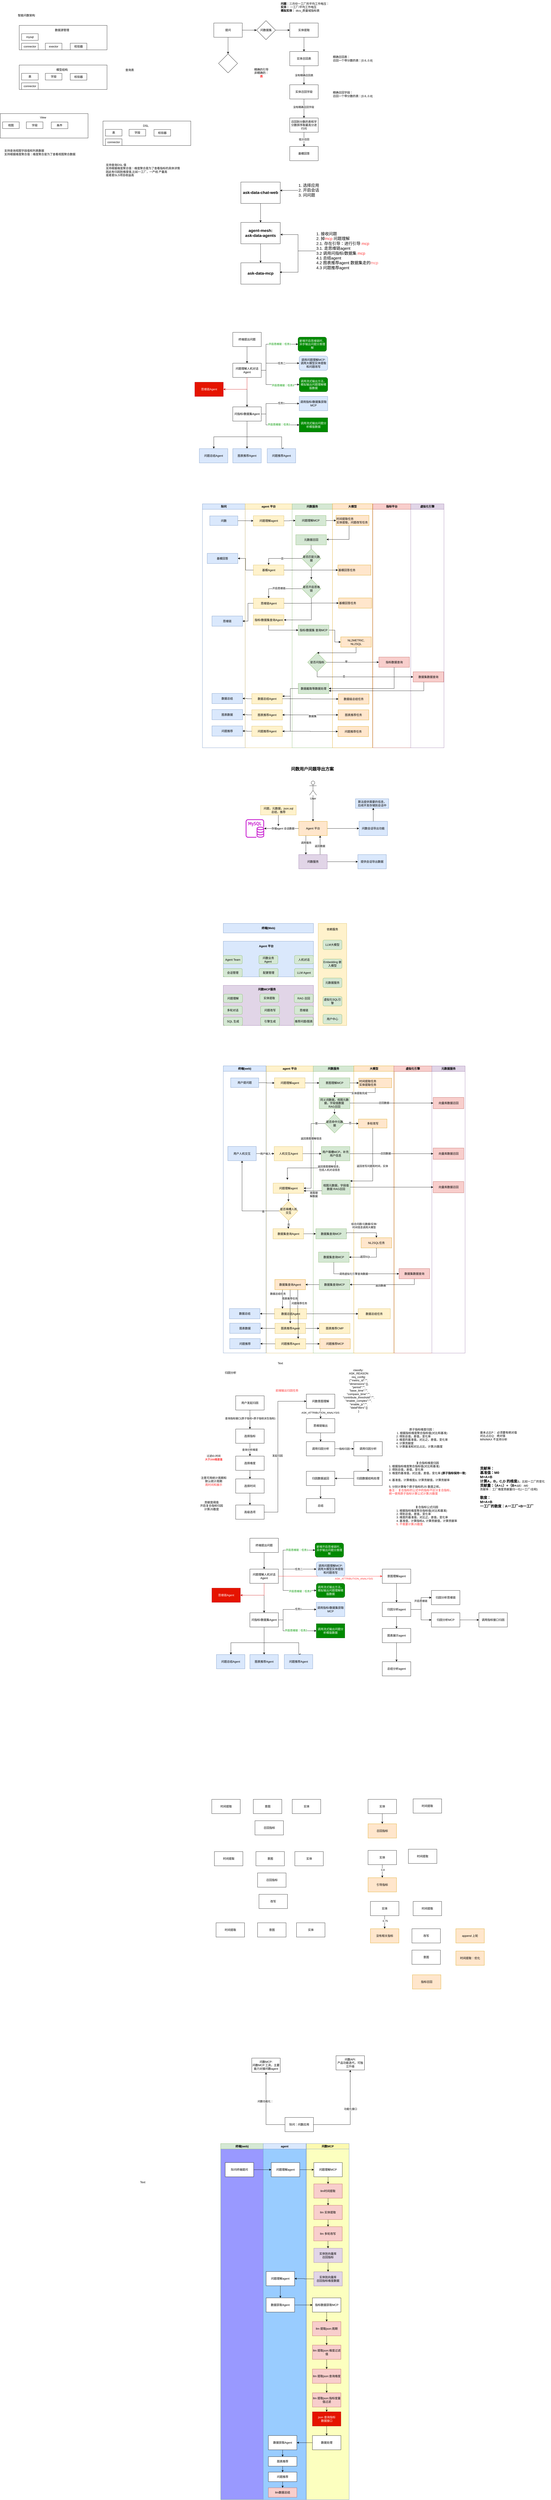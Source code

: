<mxfile version="28.2.1">
  <diagram name="第 1 页" id="w3Xznffj2VE_VyX7rNSw">
    <mxGraphModel dx="2123" dy="718" grid="1" gridSize="10" guides="1" tooltips="1" connect="1" arrows="1" fold="1" page="1" pageScale="1" pageWidth="827" pageHeight="1169" math="0" shadow="0">
      <root>
        <mxCell id="0" />
        <mxCell id="1" parent="0" />
        <mxCell id="2-LEl8-IK8ouoauq_sU8-50" value="" style="rounded=0;whiteSpace=wrap;html=1;fillColor=#fff2cc;strokeColor=#d6b656;flipH=0;flipV=1;" parent="1" vertex="1">
          <mxGeometry x="530" y="3900" width="120" height="430" as="geometry" />
        </mxCell>
        <mxCell id="2-LEl8-IK8ouoauq_sU8-2" value="" style="rounded=0;whiteSpace=wrap;html=1;fillColor=#dae8fc;strokeColor=#6c8ebf;" parent="1" vertex="1">
          <mxGeometry x="130" y="3975" width="380" height="150" as="geometry" />
        </mxCell>
        <mxCell id="_SNrM67lIP2ubuZ2T2kI-1" value="" style="edgeStyle=orthogonalEdgeStyle;rounded=0;orthogonalLoop=1;jettySize=auto;html=1;" parent="1" source="_SNrM67lIP2ubuZ2T2kI-3" target="_SNrM67lIP2ubuZ2T2kI-5" edge="1">
          <mxGeometry relative="1" as="geometry" />
        </mxCell>
        <mxCell id="_SNrM67lIP2ubuZ2T2kI-2" value="" style="edgeStyle=orthogonalEdgeStyle;rounded=0;orthogonalLoop=1;jettySize=auto;html=1;" parent="1" source="_SNrM67lIP2ubuZ2T2kI-3" target="_SNrM67lIP2ubuZ2T2kI-20" edge="1">
          <mxGeometry relative="1" as="geometry" />
        </mxCell>
        <mxCell id="_SNrM67lIP2ubuZ2T2kI-3" value="提问" style="rounded=0;whiteSpace=wrap;html=1;" parent="1" vertex="1">
          <mxGeometry x="90" y="107" width="120" height="60" as="geometry" />
        </mxCell>
        <mxCell id="_SNrM67lIP2ubuZ2T2kI-4" value="" style="edgeStyle=orthogonalEdgeStyle;rounded=0;orthogonalLoop=1;jettySize=auto;html=1;" parent="1" source="_SNrM67lIP2ubuZ2T2kI-5" target="_SNrM67lIP2ubuZ2T2kI-7" edge="1">
          <mxGeometry relative="1" as="geometry" />
        </mxCell>
        <mxCell id="_SNrM67lIP2ubuZ2T2kI-5" value="问数据集" style="rhombus;whiteSpace=wrap;html=1;rounded=0;" parent="1" vertex="1">
          <mxGeometry x="270" y="97" width="80" height="80" as="geometry" />
        </mxCell>
        <mxCell id="_SNrM67lIP2ubuZ2T2kI-6" value="" style="edgeStyle=orthogonalEdgeStyle;rounded=0;orthogonalLoop=1;jettySize=auto;html=1;" parent="1" source="_SNrM67lIP2ubuZ2T2kI-7" target="_SNrM67lIP2ubuZ2T2kI-10" edge="1">
          <mxGeometry relative="1" as="geometry" />
        </mxCell>
        <mxCell id="_SNrM67lIP2ubuZ2T2kI-7" value="实体提取" style="whiteSpace=wrap;html=1;rounded=0;" parent="1" vertex="1">
          <mxGeometry x="410" y="107" width="120" height="60" as="geometry" />
        </mxCell>
        <mxCell id="_SNrM67lIP2ubuZ2T2kI-8" value="&lt;b&gt;问题&lt;/b&gt;：三月份一工厂的平均工作电压：&lt;div&gt;&lt;b&gt;实体：&lt;/b&gt; 一工厂/平均工作电压&lt;/div&gt;&lt;div&gt;&lt;b&gt;模拟实体：&lt;/b&gt;&amp;nbsp;dics_质量域指标表&lt;/div&gt;" style="text;html=1;align=left;verticalAlign=middle;resizable=0;points=[];autosize=1;strokeColor=none;fillColor=none;" parent="1" vertex="1">
          <mxGeometry x="370" y="10" width="230" height="60" as="geometry" />
        </mxCell>
        <mxCell id="_SNrM67lIP2ubuZ2T2kI-9" value="没有精确召回表" style="edgeStyle=orthogonalEdgeStyle;rounded=0;orthogonalLoop=1;jettySize=auto;html=1;" parent="1" source="_SNrM67lIP2ubuZ2T2kI-10" target="_SNrM67lIP2ubuZ2T2kI-14" edge="1">
          <mxGeometry relative="1" as="geometry" />
        </mxCell>
        <mxCell id="_SNrM67lIP2ubuZ2T2kI-10" value="实体召回表" style="whiteSpace=wrap;html=1;rounded=0;" parent="1" vertex="1">
          <mxGeometry x="410" y="227" width="120" height="60" as="geometry" />
        </mxCell>
        <mxCell id="_SNrM67lIP2ubuZ2T2kI-11" value="精确召回表：&lt;div&gt;召回一个带分数的表：[0.6,.0.8]&lt;/div&gt;" style="text;html=1;align=left;verticalAlign=middle;resizable=0;points=[];autosize=1;strokeColor=none;fillColor=none;" parent="1" vertex="1">
          <mxGeometry x="590" y="237" width="190" height="40" as="geometry" />
        </mxCell>
        <mxCell id="_SNrM67lIP2ubuZ2T2kI-12" value="" style="edgeStyle=orthogonalEdgeStyle;rounded=0;orthogonalLoop=1;jettySize=auto;html=1;" parent="1" source="_SNrM67lIP2ubuZ2T2kI-14" target="_SNrM67lIP2ubuZ2T2kI-18" edge="1">
          <mxGeometry relative="1" as="geometry" />
        </mxCell>
        <mxCell id="_SNrM67lIP2ubuZ2T2kI-13" value="没有精确召回字段" style="edgeLabel;html=1;align=center;verticalAlign=middle;resizable=0;points=[];" parent="_SNrM67lIP2ubuZ2T2kI-12" vertex="1" connectable="0">
          <mxGeometry x="-0.15" y="-2" relative="1" as="geometry">
            <mxPoint as="offset" />
          </mxGeometry>
        </mxCell>
        <mxCell id="_SNrM67lIP2ubuZ2T2kI-14" value="实体召回字段" style="whiteSpace=wrap;html=1;rounded=0;" parent="1" vertex="1">
          <mxGeometry x="410" y="367" width="120" height="60" as="geometry" />
        </mxCell>
        <mxCell id="_SNrM67lIP2ubuZ2T2kI-15" value="精确召回字段：&lt;div&gt;召回一个带分数的表：[0.6,.0.8]&lt;/div&gt;" style="text;html=1;align=left;verticalAlign=middle;resizable=0;points=[];autosize=1;strokeColor=none;fillColor=none;" parent="1" vertex="1">
          <mxGeometry x="590" y="387" width="190" height="40" as="geometry" />
        </mxCell>
        <mxCell id="_SNrM67lIP2ubuZ2T2kI-16" value="" style="edgeStyle=orthogonalEdgeStyle;rounded=0;orthogonalLoop=1;jettySize=auto;html=1;" parent="1" source="_SNrM67lIP2ubuZ2T2kI-18" target="_SNrM67lIP2ubuZ2T2kI-19" edge="1">
          <mxGeometry relative="1" as="geometry" />
        </mxCell>
        <mxCell id="_SNrM67lIP2ubuZ2T2kI-17" value="低分召回" style="edgeLabel;html=1;align=center;verticalAlign=middle;resizable=0;points=[];" parent="_SNrM67lIP2ubuZ2T2kI-16" vertex="1" connectable="0">
          <mxGeometry x="-0.333" y="1" relative="1" as="geometry">
            <mxPoint x="-1" y="10" as="offset" />
          </mxGeometry>
        </mxCell>
        <mxCell id="_SNrM67lIP2ubuZ2T2kI-18" value="召回到分数的表和字分数排序取最高分进行问" style="whiteSpace=wrap;html=1;rounded=0;" parent="1" vertex="1">
          <mxGeometry x="410" y="507" width="120" height="60" as="geometry" />
        </mxCell>
        <mxCell id="_SNrM67lIP2ubuZ2T2kI-19" value="基模回答" style="whiteSpace=wrap;html=1;rounded=0;" parent="1" vertex="1">
          <mxGeometry x="410" y="627" width="120" height="60" as="geometry" />
        </mxCell>
        <mxCell id="_SNrM67lIP2ubuZ2T2kI-20" value="" style="rhombus;whiteSpace=wrap;html=1;rounded=0;" parent="1" vertex="1">
          <mxGeometry x="110" y="237" width="80" height="80" as="geometry" />
        </mxCell>
        <mxCell id="_SNrM67lIP2ubuZ2T2kI-21" value="精确的引导&lt;div&gt;非精确的：&lt;/div&gt;&lt;div&gt;&lt;b&gt;&lt;font style=&quot;color: rgb(255, 51, 51);&quot;&gt;表&lt;/font&gt;&lt;/b&gt;&lt;/div&gt;" style="text;html=1;align=center;verticalAlign=middle;resizable=0;points=[];autosize=1;strokeColor=none;fillColor=none;" parent="1" vertex="1">
          <mxGeometry x="250" y="287" width="80" height="60" as="geometry" />
        </mxCell>
        <mxCell id="_SNrM67lIP2ubuZ2T2kI-22" value="" style="edgeStyle=orthogonalEdgeStyle;rounded=0;orthogonalLoop=1;jettySize=auto;html=1;" parent="1" source="_SNrM67lIP2ubuZ2T2kI-23" target="_SNrM67lIP2ubuZ2T2kI-25" edge="1">
          <mxGeometry relative="1" as="geometry" />
        </mxCell>
        <mxCell id="_SNrM67lIP2ubuZ2T2kI-23" value="&lt;b&gt;&lt;font style=&quot;font-size: 17px;&quot;&gt;ask-data-chat-web&lt;/font&gt;&lt;/b&gt;" style="rounded=0;whiteSpace=wrap;html=1;" parent="1" vertex="1">
          <mxGeometry x="204" y="777" width="166" height="90" as="geometry" />
        </mxCell>
        <mxCell id="_SNrM67lIP2ubuZ2T2kI-24" value="" style="edgeStyle=orthogonalEdgeStyle;rounded=0;orthogonalLoop=1;jettySize=auto;html=1;" parent="1" source="_SNrM67lIP2ubuZ2T2kI-25" target="_SNrM67lIP2ubuZ2T2kI-27" edge="1">
          <mxGeometry relative="1" as="geometry" />
        </mxCell>
        <mxCell id="_SNrM67lIP2ubuZ2T2kI-25" value="&lt;b&gt;&lt;font style=&quot;font-size: 17px;&quot;&gt;agent-mesh:&lt;/font&gt;&lt;/b&gt;&lt;div&gt;&lt;b&gt;&lt;font style=&quot;font-size: 17px;&quot;&gt;ask-data-agents&lt;/font&gt;&lt;/b&gt;&lt;/div&gt;" style="rounded=0;whiteSpace=wrap;html=1;" parent="1" vertex="1">
          <mxGeometry x="204" y="947" width="166" height="90" as="geometry" />
        </mxCell>
        <mxCell id="_SNrM67lIP2ubuZ2T2kI-26" value="&lt;font style=&quot;font-size: 17px;&quot;&gt;1. 接收问题&lt;/font&gt;&lt;div&gt;&lt;font style=&quot;font-size: 17px;&quot;&gt;2. 掉&lt;font style=&quot;color: rgb(255, 51, 51);&quot;&gt;mcp&lt;/font&gt; 问题理解&lt;/font&gt;&lt;/div&gt;&lt;div&gt;&lt;font style=&quot;font-size: 17px;&quot;&gt;2.1. 存在引导：进行引导 &lt;font style=&quot;color: rgb(255, 51, 51);&quot;&gt;mcp&lt;/font&gt;&lt;/font&gt;&lt;/div&gt;&lt;div&gt;&lt;font style=&quot;font-size: 17px;&quot;&gt;3.1. 走思维链agent&lt;/font&gt;&lt;/div&gt;&lt;div&gt;&lt;font style=&quot;font-size: 17px;&quot;&gt;3.2 调用问指标/数据集 &lt;font style=&quot;color: rgb(255, 51, 51);&quot;&gt;mcp&lt;/font&gt;&lt;/font&gt;&lt;/div&gt;&lt;div&gt;&lt;font style=&quot;font-size: 17px;&quot;&gt;4.1 总结agent&amp;nbsp;&lt;/font&gt;&lt;/div&gt;&lt;div&gt;&lt;font style=&quot;font-size: 17px;&quot;&gt;4.2 图表推荐agent 数据集走的&lt;font style=&quot;color: rgb(255, 102, 102);&quot;&gt;mcp&lt;/font&gt;&lt;/font&gt;&lt;/div&gt;&lt;div&gt;&lt;font style=&quot;font-size: 17px;&quot;&gt;4.3 问题推荐agent&amp;nbsp;&lt;/font&gt;&lt;/div&gt;" style="text;html=1;align=left;verticalAlign=middle;resizable=0;points=[];autosize=1;strokeColor=none;fillColor=none;" parent="1" vertex="1">
          <mxGeometry x="520" y="977" width="280" height="180" as="geometry" />
        </mxCell>
        <mxCell id="_SNrM67lIP2ubuZ2T2kI-27" value="&lt;span style=&quot;font-size: 17px;&quot;&gt;&lt;b&gt;ask-data-mcp&lt;/b&gt;&lt;/span&gt;" style="rounded=0;whiteSpace=wrap;html=1;" parent="1" vertex="1">
          <mxGeometry x="204" y="1117" width="166" height="90" as="geometry" />
        </mxCell>
        <mxCell id="_SNrM67lIP2ubuZ2T2kI-28" style="edgeStyle=orthogonalEdgeStyle;rounded=0;orthogonalLoop=1;jettySize=auto;html=1;entryX=1.004;entryY=0.568;entryDx=0;entryDy=0;entryPerimeter=0;" parent="1" source="_SNrM67lIP2ubuZ2T2kI-26" target="_SNrM67lIP2ubuZ2T2kI-25" edge="1">
          <mxGeometry relative="1" as="geometry" />
        </mxCell>
        <mxCell id="_SNrM67lIP2ubuZ2T2kI-29" style="edgeStyle=orthogonalEdgeStyle;rounded=0;orthogonalLoop=1;jettySize=auto;html=1;entryX=0.987;entryY=0.441;entryDx=0;entryDy=0;entryPerimeter=0;" parent="1" source="_SNrM67lIP2ubuZ2T2kI-26" target="_SNrM67lIP2ubuZ2T2kI-27" edge="1">
          <mxGeometry relative="1" as="geometry" />
        </mxCell>
        <mxCell id="_SNrM67lIP2ubuZ2T2kI-30" value="&lt;font style=&quot;font-size: 17px;&quot;&gt;1. 选择应用&lt;/font&gt;&lt;div&gt;&lt;font style=&quot;font-size: 17px;&quot;&gt;2. 开启会话&lt;/font&gt;&lt;/div&gt;&lt;div&gt;&lt;font style=&quot;font-size: 17px;&quot;&gt;3. 问问题&lt;/font&gt;&lt;/div&gt;" style="text;html=1;align=left;verticalAlign=middle;resizable=0;points=[];autosize=1;strokeColor=none;fillColor=none;" parent="1" vertex="1">
          <mxGeometry x="445" y="777" width="110" height="70" as="geometry" />
        </mxCell>
        <mxCell id="_SNrM67lIP2ubuZ2T2kI-31" style="edgeStyle=orthogonalEdgeStyle;rounded=0;orthogonalLoop=1;jettySize=auto;html=1;entryX=0.996;entryY=0.394;entryDx=0;entryDy=0;entryPerimeter=0;" parent="1" source="_SNrM67lIP2ubuZ2T2kI-30" target="_SNrM67lIP2ubuZ2T2kI-23" edge="1">
          <mxGeometry relative="1" as="geometry" />
        </mxCell>
        <mxCell id="qNu0dUOoYlcy-37tFFk6-3" value="" style="edgeStyle=orthogonalEdgeStyle;rounded=0;orthogonalLoop=1;jettySize=auto;html=1;" parent="1" source="qNu0dUOoYlcy-37tFFk6-1" target="qNu0dUOoYlcy-37tFFk6-2" edge="1">
          <mxGeometry relative="1" as="geometry" />
        </mxCell>
        <mxCell id="qNu0dUOoYlcy-37tFFk6-1" value="终端提出问题" style="rounded=0;whiteSpace=wrap;html=1;" parent="1" vertex="1">
          <mxGeometry x="170" y="1410" width="120" height="60" as="geometry" />
        </mxCell>
        <mxCell id="qNu0dUOoYlcy-37tFFk6-7" value="" style="edgeStyle=orthogonalEdgeStyle;rounded=0;orthogonalLoop=1;jettySize=auto;html=1;" parent="1" source="qNu0dUOoYlcy-37tFFk6-2" target="qNu0dUOoYlcy-37tFFk6-6" edge="1">
          <mxGeometry relative="1" as="geometry" />
        </mxCell>
        <mxCell id="qNu0dUOoYlcy-37tFFk6-10" value="" style="edgeStyle=orthogonalEdgeStyle;rounded=0;orthogonalLoop=1;jettySize=auto;html=1;" parent="1" source="qNu0dUOoYlcy-37tFFk6-2" target="qNu0dUOoYlcy-37tFFk6-6" edge="1">
          <mxGeometry relative="1" as="geometry" />
        </mxCell>
        <mxCell id="qNu0dUOoYlcy-37tFFk6-21" style="edgeStyle=orthogonalEdgeStyle;rounded=0;orthogonalLoop=1;jettySize=auto;html=1;entryX=1;entryY=0.5;entryDx=0;entryDy=0;strokeColor=#CC0000;" parent="1" source="qNu0dUOoYlcy-37tFFk6-2" target="qNu0dUOoYlcy-37tFFk6-12" edge="1">
          <mxGeometry relative="1" as="geometry">
            <Array as="points">
              <mxPoint x="230" y="1650" />
              <mxPoint x="140" y="1650" />
            </Array>
          </mxGeometry>
        </mxCell>
        <mxCell id="S6LRavf5XqgJa5IdaAUD-7" value="" style="edgeStyle=orthogonalEdgeStyle;rounded=0;orthogonalLoop=1;jettySize=auto;html=1;" parent="1" source="qNu0dUOoYlcy-37tFFk6-2" target="qNu0dUOoYlcy-37tFFk6-4" edge="1">
          <mxGeometry relative="1" as="geometry">
            <Array as="points">
              <mxPoint x="310" y="1570" />
              <mxPoint x="310" y="1540" />
            </Array>
          </mxGeometry>
        </mxCell>
        <mxCell id="S6LRavf5XqgJa5IdaAUD-11" value="任务二" style="edgeLabel;html=1;align=center;verticalAlign=middle;resizable=0;points=[];" parent="S6LRavf5XqgJa5IdaAUD-7" vertex="1" connectable="0">
          <mxGeometry x="0.036" relative="1" as="geometry">
            <mxPoint x="17" as="offset" />
          </mxGeometry>
        </mxCell>
        <mxCell id="S6LRavf5XqgJa5IdaAUD-9" style="edgeStyle=orthogonalEdgeStyle;rounded=0;orthogonalLoop=1;jettySize=auto;html=1;entryX=0;entryY=0.5;entryDx=0;entryDy=0;" parent="1" source="qNu0dUOoYlcy-37tFFk6-2" target="S6LRavf5XqgJa5IdaAUD-8" edge="1">
          <mxGeometry relative="1" as="geometry">
            <Array as="points">
              <mxPoint x="310" y="1570" />
              <mxPoint x="310" y="1460" />
            </Array>
          </mxGeometry>
        </mxCell>
        <mxCell id="S6LRavf5XqgJa5IdaAUD-14" value="&lt;font style=&quot;color: rgb(0, 153, 0);&quot;&gt;开启思维链：任务1&lt;/font&gt;" style="edgeLabel;html=1;align=center;verticalAlign=middle;resizable=0;points=[];" parent="S6LRavf5XqgJa5IdaAUD-9" vertex="1" connectable="0">
          <mxGeometry x="0.419" y="1" relative="1" as="geometry">
            <mxPoint as="offset" />
          </mxGeometry>
        </mxCell>
        <mxCell id="S6LRavf5XqgJa5IdaAUD-13" style="edgeStyle=orthogonalEdgeStyle;rounded=0;orthogonalLoop=1;jettySize=auto;html=1;entryX=0;entryY=0.5;entryDx=0;entryDy=0;" parent="1" source="qNu0dUOoYlcy-37tFFk6-2" target="S6LRavf5XqgJa5IdaAUD-12" edge="1">
          <mxGeometry relative="1" as="geometry">
            <Array as="points">
              <mxPoint x="310" y="1570" />
              <mxPoint x="310" y="1630" />
            </Array>
          </mxGeometry>
        </mxCell>
        <mxCell id="S6LRavf5XqgJa5IdaAUD-15" value="&lt;font style=&quot;color: rgb(0, 153, 0);&quot;&gt;开启思维链：任务3&lt;/font&gt;" style="edgeLabel;html=1;align=center;verticalAlign=middle;resizable=0;points=[];" parent="S6LRavf5XqgJa5IdaAUD-13" vertex="1" connectable="0">
          <mxGeometry x="0.373" y="-3" relative="1" as="geometry">
            <mxPoint as="offset" />
          </mxGeometry>
        </mxCell>
        <mxCell id="qNu0dUOoYlcy-37tFFk6-2" value="问题理解人机对话Agent" style="rounded=0;whiteSpace=wrap;html=1;" parent="1" vertex="1">
          <mxGeometry x="170" y="1540" width="120" height="60" as="geometry" />
        </mxCell>
        <mxCell id="qNu0dUOoYlcy-37tFFk6-4" value="调用问题理解MCP:&lt;div&gt;调用大模型实体提取和问题改写&lt;/div&gt;" style="rounded=1;whiteSpace=wrap;html=1;fillColor=#dae8fc;strokeColor=#6c8ebf;" parent="1" vertex="1">
          <mxGeometry x="450" y="1510" width="120" height="60" as="geometry" />
        </mxCell>
        <mxCell id="qNu0dUOoYlcy-37tFFk6-9" value="" style="edgeStyle=orthogonalEdgeStyle;rounded=0;orthogonalLoop=1;jettySize=auto;html=1;" parent="1" source="qNu0dUOoYlcy-37tFFk6-6" target="qNu0dUOoYlcy-37tFFk6-8" edge="1">
          <mxGeometry relative="1" as="geometry">
            <Array as="points">
              <mxPoint x="310" y="1754" />
              <mxPoint x="310" y="1710" />
            </Array>
          </mxGeometry>
        </mxCell>
        <mxCell id="S6LRavf5XqgJa5IdaAUD-19" value="任务1" style="edgeLabel;html=1;align=center;verticalAlign=middle;resizable=0;points=[];" parent="qNu0dUOoYlcy-37tFFk6-9" vertex="1" connectable="0">
          <mxGeometry x="0.255" y="2" relative="1" as="geometry">
            <mxPoint as="offset" />
          </mxGeometry>
        </mxCell>
        <mxCell id="qNu0dUOoYlcy-37tFFk6-16" value="" style="edgeStyle=orthogonalEdgeStyle;rounded=0;orthogonalLoop=1;jettySize=auto;html=1;" parent="1" source="qNu0dUOoYlcy-37tFFk6-6" target="qNu0dUOoYlcy-37tFFk6-15" edge="1">
          <mxGeometry relative="1" as="geometry">
            <Array as="points">
              <mxPoint x="230" y="1850" />
              <mxPoint x="90" y="1850" />
            </Array>
          </mxGeometry>
        </mxCell>
        <mxCell id="qNu0dUOoYlcy-37tFFk6-18" style="edgeStyle=orthogonalEdgeStyle;rounded=0;orthogonalLoop=1;jettySize=auto;html=1;" parent="1" source="qNu0dUOoYlcy-37tFFk6-6" target="qNu0dUOoYlcy-37tFFk6-17" edge="1">
          <mxGeometry relative="1" as="geometry" />
        </mxCell>
        <mxCell id="qNu0dUOoYlcy-37tFFk6-20" style="edgeStyle=orthogonalEdgeStyle;rounded=0;orthogonalLoop=1;jettySize=auto;html=1;entryX=0.5;entryY=0;entryDx=0;entryDy=0;" parent="1" source="qNu0dUOoYlcy-37tFFk6-6" target="qNu0dUOoYlcy-37tFFk6-19" edge="1">
          <mxGeometry relative="1" as="geometry">
            <Array as="points">
              <mxPoint x="230" y="1850" />
              <mxPoint x="376" y="1850" />
            </Array>
          </mxGeometry>
        </mxCell>
        <mxCell id="S6LRavf5XqgJa5IdaAUD-17" style="edgeStyle=orthogonalEdgeStyle;rounded=0;orthogonalLoop=1;jettySize=auto;html=1;entryX=0;entryY=0.5;entryDx=0;entryDy=0;" parent="1" source="qNu0dUOoYlcy-37tFFk6-6" target="S6LRavf5XqgJa5IdaAUD-16" edge="1">
          <mxGeometry relative="1" as="geometry">
            <Array as="points">
              <mxPoint x="310" y="1754" />
              <mxPoint x="310" y="1800" />
            </Array>
          </mxGeometry>
        </mxCell>
        <mxCell id="S6LRavf5XqgJa5IdaAUD-18" value="&lt;span style=&quot;color: rgb(0, 153, 0);&quot;&gt;开启思维链：任务2&lt;/span&gt;" style="edgeLabel;html=1;align=center;verticalAlign=middle;resizable=0;points=[];" parent="S6LRavf5XqgJa5IdaAUD-17" vertex="1" connectable="0">
          <mxGeometry x="0.165" y="2" relative="1" as="geometry">
            <mxPoint as="offset" />
          </mxGeometry>
        </mxCell>
        <mxCell id="qNu0dUOoYlcy-37tFFk6-6" value="问指标/数据集Agent" style="rounded=0;whiteSpace=wrap;html=1;" parent="1" vertex="1">
          <mxGeometry x="170" y="1724" width="120" height="60" as="geometry" />
        </mxCell>
        <mxCell id="qNu0dUOoYlcy-37tFFk6-8" value="调用指标/数据集获取MCP" style="rounded=0;whiteSpace=wrap;html=1;fillColor=#dae8fc;strokeColor=#6c8ebf;" parent="1" vertex="1">
          <mxGeometry x="450" y="1680" width="120" height="60" as="geometry" />
        </mxCell>
        <mxCell id="qNu0dUOoYlcy-37tFFk6-12" value="思维链Agent" style="rounded=0;whiteSpace=wrap;html=1;fillColor=#e51400;strokeColor=#B20000;fontColor=#ffffff;" parent="1" vertex="1">
          <mxGeometry x="10" y="1620" width="120" height="60" as="geometry" />
        </mxCell>
        <mxCell id="qNu0dUOoYlcy-37tFFk6-15" value="问题总结Agent" style="rounded=0;whiteSpace=wrap;html=1;fillColor=#dae8fc;strokeColor=#6c8ebf;" parent="1" vertex="1">
          <mxGeometry x="29" y="1900" width="120" height="60" as="geometry" />
        </mxCell>
        <mxCell id="qNu0dUOoYlcy-37tFFk6-17" value="图表推荐Agent" style="rounded=0;whiteSpace=wrap;html=1;fillColor=#dae8fc;strokeColor=#6c8ebf;" parent="1" vertex="1">
          <mxGeometry x="170" y="1900" width="120" height="60" as="geometry" />
        </mxCell>
        <mxCell id="qNu0dUOoYlcy-37tFFk6-19" value="问题推荐Agent" style="rounded=0;whiteSpace=wrap;html=1;fillColor=#dae8fc;strokeColor=#6c8ebf;" parent="1" vertex="1">
          <mxGeometry x="315" y="1900" width="120" height="60" as="geometry" />
        </mxCell>
        <mxCell id="qNu0dUOoYlcy-37tFFk6-22" value="际问" style="swimlane;whiteSpace=wrap;fillColor=#dae8fc;strokeColor=#6c8ebf;" parent="1" vertex="1">
          <mxGeometry x="42" y="2132.5" width="180.25" height="1027.5" as="geometry">
            <mxRectangle x="166.16" y="5020" width="90" height="30" as="alternateBounds" />
          </mxGeometry>
        </mxCell>
        <mxCell id="qNu0dUOoYlcy-37tFFk6-24" value="问数" style="whiteSpace=wrap;html=1;fillColor=#dae8fc;strokeColor=#6c8ebf;" parent="qNu0dUOoYlcy-37tFFk6-22" vertex="1">
          <mxGeometry x="30.99" y="51" width="118.27" height="40" as="geometry" />
        </mxCell>
        <mxCell id="qNu0dUOoYlcy-37tFFk6-48" value="基模回答" style="whiteSpace=wrap;fillColor=#dae8fc;strokeColor=#6c8ebf;" parent="qNu0dUOoYlcy-37tFFk6-22" vertex="1">
          <mxGeometry x="20.26" y="208.5" width="129" height="43" as="geometry" />
        </mxCell>
        <mxCell id="qNu0dUOoYlcy-37tFFk6-25" value="agent 平台" style="swimlane;whiteSpace=wrap;fillColor=#fff2cc;strokeColor=#d6b656;swimlaneFillColor=none;" parent="1" vertex="1">
          <mxGeometry x="222.25" y="2132.5" width="197.75" height="1027.5" as="geometry">
            <mxRectangle x="166.16" y="5020" width="90" height="30" as="alternateBounds" />
          </mxGeometry>
        </mxCell>
        <mxCell id="qNu0dUOoYlcy-37tFFk6-26" value="问题理解agent" style="whiteSpace=wrap;fillColor=#fff2cc;strokeColor=#d6b656;" parent="qNu0dUOoYlcy-37tFFk6-25" vertex="1">
          <mxGeometry x="34.37" y="50" width="129" height="43" as="geometry" />
        </mxCell>
        <mxCell id="qNu0dUOoYlcy-37tFFk6-46" value="基模Agent" style="whiteSpace=wrap;fillColor=#fff2cc;strokeColor=#d6b656;" parent="qNu0dUOoYlcy-37tFFk6-25" vertex="1">
          <mxGeometry x="34.37" y="257.5" width="129" height="43" as="geometry" />
        </mxCell>
        <mxCell id="qNu0dUOoYlcy-37tFFk6-75" value="思维链Agent" style="whiteSpace=wrap;fillColor=#fff2cc;strokeColor=#d6b656;" parent="qNu0dUOoYlcy-37tFFk6-25" vertex="1">
          <mxGeometry x="34.38" y="397.5" width="129" height="43" as="geometry" />
        </mxCell>
        <mxCell id="qNu0dUOoYlcy-37tFFk6-52" value="指标/数据集查询Agent" style="whiteSpace=wrap;fillColor=#fff2cc;strokeColor=#d6b656;" parent="qNu0dUOoYlcy-37tFFk6-25" vertex="1">
          <mxGeometry x="34.37" y="467.5" width="129" height="43" as="geometry" />
        </mxCell>
        <mxCell id="qNu0dUOoYlcy-37tFFk6-88" value="问题推荐Agent" style="whiteSpace=wrap;fillColor=#fff2cc;strokeColor=#d6b656;" parent="qNu0dUOoYlcy-37tFFk6-25" vertex="1">
          <mxGeometry x="27.75" y="936.5" width="129" height="43" as="geometry" />
        </mxCell>
        <mxCell id="qNu0dUOoYlcy-37tFFk6-87" value="图表推荐Agent" style="whiteSpace=wrap;fontStyle=0;fillColor=#fff2cc;strokeColor=#d6b656;" parent="qNu0dUOoYlcy-37tFFk6-25" vertex="1">
          <mxGeometry x="27.75" y="867.5" width="129" height="43" as="geometry" />
        </mxCell>
        <mxCell id="qNu0dUOoYlcy-37tFFk6-86" value="数据总结Agent" style="whiteSpace=wrap;fillColor=#fff2cc;strokeColor=#d6b656;" parent="qNu0dUOoYlcy-37tFFk6-25" vertex="1">
          <mxGeometry x="27.75" y="799.5" width="129" height="43" as="geometry" />
        </mxCell>
        <mxCell id="qNu0dUOoYlcy-37tFFk6-27" value="问数服务" style="swimlane;whiteSpace=wrap;fillColor=#d5e8d4;strokeColor=#82b366;" parent="1" vertex="1">
          <mxGeometry x="420" y="2132.5" width="170" height="1027.5" as="geometry">
            <mxRectangle x="166.16" y="5020" width="90" height="30" as="alternateBounds" />
          </mxGeometry>
        </mxCell>
        <mxCell id="qNu0dUOoYlcy-37tFFk6-34" value="问题理解MCP" style="whiteSpace=wrap;fillColor=#d5e8d4;strokeColor=#82b366;" parent="qNu0dUOoYlcy-37tFFk6-27" vertex="1">
          <mxGeometry x="14" y="49" width="129" height="43" as="geometry" />
        </mxCell>
        <mxCell id="qNu0dUOoYlcy-37tFFk6-54" value="" style="edgeStyle=orthogonalEdgeStyle;rounded=0;orthogonalLoop=1;jettySize=auto;html=1;" parent="qNu0dUOoYlcy-37tFFk6-27" source="qNu0dUOoYlcy-37tFFk6-42" target="qNu0dUOoYlcy-37tFFk6-53" edge="1">
          <mxGeometry relative="1" as="geometry" />
        </mxCell>
        <mxCell id="qNu0dUOoYlcy-37tFFk6-42" value="元数据召回" style="whiteSpace=wrap;fillColor=#d5e8d4;strokeColor=#82b366;" parent="qNu0dUOoYlcy-37tFFk6-27" vertex="1">
          <mxGeometry x="15.5" y="130" width="129" height="43" as="geometry" />
        </mxCell>
        <mxCell id="JBJzxutJI-wd16kCv4qp-2" value="" style="edgeStyle=orthogonalEdgeStyle;rounded=0;orthogonalLoop=1;jettySize=auto;html=1;" parent="qNu0dUOoYlcy-37tFFk6-27" source="qNu0dUOoYlcy-37tFFk6-53" target="JBJzxutJI-wd16kCv4qp-1" edge="1">
          <mxGeometry relative="1" as="geometry" />
        </mxCell>
        <mxCell id="qNu0dUOoYlcy-37tFFk6-53" value="是否匹配元数据" style="rhombus;whiteSpace=wrap;html=1;fillColor=#d5e8d4;strokeColor=#82b366;" parent="qNu0dUOoYlcy-37tFFk6-27" vertex="1">
          <mxGeometry x="41" y="190" width="80" height="80" as="geometry" />
        </mxCell>
        <mxCell id="JBJzxutJI-wd16kCv4qp-1" value="是否开启思维链" style="rhombus;whiteSpace=wrap;html=1;fillColor=#d5e8d4;strokeColor=#82b366;" parent="qNu0dUOoYlcy-37tFFk6-27" vertex="1">
          <mxGeometry x="41" y="317.5" width="80" height="80" as="geometry" />
        </mxCell>
        <mxCell id="qNu0dUOoYlcy-37tFFk6-57" value="指标/数据集 查询MCP" style="whiteSpace=wrap;fillColor=#d5e8d4;strokeColor=#82b366;" parent="qNu0dUOoYlcy-37tFFk6-27" vertex="1">
          <mxGeometry x="26" y="510.5" width="129" height="43" as="geometry" />
        </mxCell>
        <mxCell id="qNu0dUOoYlcy-37tFFk6-71" value="数据截取等数据处理" style="whiteSpace=wrap;fillColor=#d5e8d4;strokeColor=#82b366;" parent="qNu0dUOoYlcy-37tFFk6-27" vertex="1">
          <mxGeometry x="26" y="756.5" width="129" height="43" as="geometry" />
        </mxCell>
        <mxCell id="qNu0dUOoYlcy-37tFFk6-28" value="大模型" style="swimlane;whiteSpace=wrap;fillColor=#ffe6cc;strokeColor=#d79b00;" parent="1" vertex="1">
          <mxGeometry x="590" y="2132" width="169" height="1028" as="geometry">
            <mxRectangle x="166.16" y="5020" width="90" height="30" as="alternateBounds" />
          </mxGeometry>
        </mxCell>
        <mxCell id="qNu0dUOoYlcy-37tFFk6-38" value="时间提取任务&#xa;实体提取，问题改写任务" style="whiteSpace=wrap;fillColor=#ffe6cc;strokeColor=#d79b00;align=left;" parent="qNu0dUOoYlcy-37tFFk6-28" vertex="1">
          <mxGeometry x="15" y="49" width="139" height="43" as="geometry" />
        </mxCell>
        <mxCell id="JBJzxutJI-wd16kCv4qp-3" value="基模回答任务" style="whiteSpace=wrap;fillColor=#ffe6cc;strokeColor=#d79b00;align=left;" parent="qNu0dUOoYlcy-37tFFk6-28" vertex="1">
          <mxGeometry x="23" y="258" width="139" height="43" as="geometry" />
        </mxCell>
        <mxCell id="JBJzxutJI-wd16kCv4qp-5" value="基模回答任务" style="whiteSpace=wrap;fillColor=#ffe6cc;strokeColor=#d79b00;align=left;" parent="qNu0dUOoYlcy-37tFFk6-28" vertex="1">
          <mxGeometry x="26" y="397" width="139" height="43" as="geometry" />
        </mxCell>
        <mxCell id="JBJzxutJI-wd16kCv4qp-11" value="数据级总结任务" style="whiteSpace=wrap;fillColor=#ffe6cc;strokeColor=#d79b00;" parent="qNu0dUOoYlcy-37tFFk6-28" vertex="1">
          <mxGeometry x="25" y="801" width="129" height="43" as="geometry" />
        </mxCell>
        <mxCell id="JBJzxutJI-wd16kCv4qp-13" value="图表推荐任务" style="whiteSpace=wrap;fillColor=#ffe6cc;strokeColor=#d79b00;" parent="qNu0dUOoYlcy-37tFFk6-28" vertex="1">
          <mxGeometry x="24" y="868" width="129" height="43" as="geometry" />
        </mxCell>
        <mxCell id="JBJzxutJI-wd16kCv4qp-17" value="问题推荐任务" style="whiteSpace=wrap;fillColor=#ffe6cc;strokeColor=#d79b00;" parent="qNu0dUOoYlcy-37tFFk6-28" vertex="1">
          <mxGeometry x="23" y="938" width="129" height="43" as="geometry" />
        </mxCell>
        <mxCell id="qNu0dUOoYlcy-37tFFk6-29" style="edgeStyle=orthogonalEdgeStyle;rounded=0;orthogonalLoop=1;jettySize=auto;html=1;entryX=0;entryY=0.5;entryDx=0;entryDy=0;" parent="1" source="qNu0dUOoYlcy-37tFFk6-24" target="qNu0dUOoYlcy-37tFFk6-26" edge="1">
          <mxGeometry relative="1" as="geometry" />
        </mxCell>
        <mxCell id="qNu0dUOoYlcy-37tFFk6-30" value="指标平台" style="swimlane;whiteSpace=wrap;fillColor=#f8cecc;strokeColor=#b85450;" parent="1" vertex="1">
          <mxGeometry x="760" y="2132.5" width="160" height="1027.5" as="geometry">
            <mxRectangle x="166.16" y="5020" width="90" height="30" as="alternateBounds" />
          </mxGeometry>
        </mxCell>
        <mxCell id="qNu0dUOoYlcy-37tFFk6-31" value="虚拟化引擎" style="swimlane;whiteSpace=wrap;fillColor=#e1d5e7;strokeColor=#9673a6;" parent="1" vertex="1">
          <mxGeometry x="920" y="2132.5" width="140" height="1027.5" as="geometry">
            <mxRectangle x="166.16" y="5020" width="90" height="30" as="alternateBounds" />
          </mxGeometry>
        </mxCell>
        <mxCell id="qNu0dUOoYlcy-37tFFk6-78" value="思维链" style="whiteSpace=wrap;fillColor=#dae8fc;strokeColor=#6c8ebf;" parent="qNu0dUOoYlcy-37tFFk6-31" vertex="1">
          <mxGeometry x="-837.74" y="472.5" width="129" height="43" as="geometry" />
        </mxCell>
        <mxCell id="qNu0dUOoYlcy-37tFFk6-92" value="数据总结" style="whiteSpace=wrap;fillColor=#dae8fc;strokeColor=#6c8ebf;" parent="qNu0dUOoYlcy-37tFFk6-31" vertex="1">
          <mxGeometry x="-837.74" y="798.5" width="129" height="43" as="geometry" />
        </mxCell>
        <mxCell id="qNu0dUOoYlcy-37tFFk6-93" value="图表数据" style="whiteSpace=wrap;fillColor=#dae8fc;strokeColor=#6c8ebf;" parent="qNu0dUOoYlcy-37tFFk6-31" vertex="1">
          <mxGeometry x="-837.74" y="866.5" width="129" height="43" as="geometry" />
        </mxCell>
        <mxCell id="qNu0dUOoYlcy-37tFFk6-94" value="问题推荐" style="whiteSpace=wrap;fillColor=#dae8fc;strokeColor=#6c8ebf;" parent="qNu0dUOoYlcy-37tFFk6-31" vertex="1">
          <mxGeometry x="-837.74" y="935.5" width="129" height="43" as="geometry" />
        </mxCell>
        <mxCell id="qNu0dUOoYlcy-37tFFk6-59" value="NL2METRIC,&#xa;NL2SQL" style="whiteSpace=wrap;fillColor=#ffe6cc;strokeColor=#d79b00;" parent="qNu0dUOoYlcy-37tFFk6-31" vertex="1">
          <mxGeometry x="-295" y="560.5" width="129" height="43" as="geometry" />
        </mxCell>
        <mxCell id="qNu0dUOoYlcy-37tFFk6-63" value="是否问指标" style="rhombus;whiteSpace=wrap;html=1;fillColor=#d5e8d4;strokeColor=#82b366;" parent="qNu0dUOoYlcy-37tFFk6-31" vertex="1">
          <mxGeometry x="-434.5" y="627.5" width="80" height="80" as="geometry" />
        </mxCell>
        <mxCell id="qNu0dUOoYlcy-37tFFk6-66" value="指标数据查询" style="whiteSpace=wrap;fillColor=#f8cecc;strokeColor=#b85450;" parent="qNu0dUOoYlcy-37tFFk6-31" vertex="1">
          <mxGeometry x="-134.5" y="645.5" width="129" height="43" as="geometry" />
        </mxCell>
        <mxCell id="qNu0dUOoYlcy-37tFFk6-68" value="数据集数据查询" style="whiteSpace=wrap;fillColor=#f8cecc;strokeColor=#b85450;" parent="qNu0dUOoYlcy-37tFFk6-31" vertex="1">
          <mxGeometry x="10" y="707.5" width="129" height="43" as="geometry" />
        </mxCell>
        <mxCell id="qNu0dUOoYlcy-37tFFk6-62" style="edgeStyle=orthogonalEdgeStyle;rounded=0;orthogonalLoop=1;jettySize=auto;html=1;entryX=0.5;entryY=0;entryDx=0;entryDy=0;exitX=0.5;exitY=1;exitDx=0;exitDy=0;" parent="qNu0dUOoYlcy-37tFFk6-31" source="qNu0dUOoYlcy-37tFFk6-59" target="qNu0dUOoYlcy-37tFFk6-63" edge="1">
          <mxGeometry relative="1" as="geometry">
            <mxPoint x="-214" y="597.5" as="sourcePoint" />
            <mxPoint x="-306" y="649" as="targetPoint" />
            <Array as="points">
              <mxPoint x="-231" y="628" />
            </Array>
          </mxGeometry>
        </mxCell>
        <mxCell id="qNu0dUOoYlcy-37tFFk6-65" style="edgeStyle=orthogonalEdgeStyle;rounded=0;orthogonalLoop=1;jettySize=auto;html=1;entryX=0;entryY=0.5;entryDx=0;entryDy=0;" parent="qNu0dUOoYlcy-37tFFk6-31" source="qNu0dUOoYlcy-37tFFk6-63" target="qNu0dUOoYlcy-37tFFk6-66" edge="1">
          <mxGeometry relative="1" as="geometry">
            <mxPoint x="-90" y="667.5" as="targetPoint" />
          </mxGeometry>
        </mxCell>
        <mxCell id="qNu0dUOoYlcy-37tFFk6-67" value="是" style="edgeLabel;html=1;align=center;verticalAlign=middle;resizable=0;points=[];" parent="qNu0dUOoYlcy-37tFFk6-65" vertex="1" connectable="0">
          <mxGeometry x="-0.263" y="3" relative="1" as="geometry">
            <mxPoint x="1" as="offset" />
          </mxGeometry>
        </mxCell>
        <mxCell id="qNu0dUOoYlcy-37tFFk6-70" style="edgeStyle=orthogonalEdgeStyle;rounded=0;orthogonalLoop=1;jettySize=auto;html=1;entryX=0;entryY=0.5;entryDx=0;entryDy=0;exitX=0.5;exitY=1;exitDx=0;exitDy=0;" parent="qNu0dUOoYlcy-37tFFk6-31" source="qNu0dUOoYlcy-37tFFk6-63" target="qNu0dUOoYlcy-37tFFk6-68" edge="1">
          <mxGeometry relative="1" as="geometry" />
        </mxCell>
        <mxCell id="JBJzxutJI-wd16kCv4qp-20" value="否" style="edgeLabel;html=1;align=center;verticalAlign=middle;resizable=0;points=[];" parent="qNu0dUOoYlcy-37tFFk6-70" vertex="1" connectable="0">
          <mxGeometry x="-0.37" y="2" relative="1" as="geometry">
            <mxPoint as="offset" />
          </mxGeometry>
        </mxCell>
        <mxCell id="qNu0dUOoYlcy-37tFFk6-35" style="edgeStyle=orthogonalEdgeStyle;rounded=0;orthogonalLoop=1;jettySize=auto;html=1;entryX=0;entryY=0.5;entryDx=0;entryDy=0;" parent="1" source="qNu0dUOoYlcy-37tFFk6-26" target="qNu0dUOoYlcy-37tFFk6-34" edge="1">
          <mxGeometry relative="1" as="geometry" />
        </mxCell>
        <mxCell id="qNu0dUOoYlcy-37tFFk6-39" style="edgeStyle=orthogonalEdgeStyle;rounded=0;orthogonalLoop=1;jettySize=auto;html=1;entryX=0;entryY=0.5;entryDx=0;entryDy=0;" parent="1" source="qNu0dUOoYlcy-37tFFk6-34" target="qNu0dUOoYlcy-37tFFk6-38" edge="1">
          <mxGeometry relative="1" as="geometry" />
        </mxCell>
        <mxCell id="qNu0dUOoYlcy-37tFFk6-43" style="edgeStyle=orthogonalEdgeStyle;rounded=0;orthogonalLoop=1;jettySize=auto;html=1;" parent="1" source="qNu0dUOoYlcy-37tFFk6-38" edge="1">
          <mxGeometry relative="1" as="geometry">
            <mxPoint x="565" y="2282.5" as="targetPoint" />
            <Array as="points">
              <mxPoint x="660" y="2282.5" />
              <mxPoint x="565" y="2282.5" />
            </Array>
          </mxGeometry>
        </mxCell>
        <mxCell id="qNu0dUOoYlcy-37tFFk6-47" value="否" style="edgeStyle=orthogonalEdgeStyle;rounded=0;orthogonalLoop=1;jettySize=auto;html=1;entryX=0.5;entryY=0;entryDx=0;entryDy=0;exitX=0;exitY=0.5;exitDx=0;exitDy=0;" parent="1" source="qNu0dUOoYlcy-37tFFk6-53" target="qNu0dUOoYlcy-37tFFk6-46" edge="1">
          <mxGeometry relative="1" as="geometry" />
        </mxCell>
        <mxCell id="qNu0dUOoYlcy-37tFFk6-49" style="edgeStyle=orthogonalEdgeStyle;rounded=0;orthogonalLoop=1;jettySize=auto;html=1;entryX=1;entryY=0.5;entryDx=0;entryDy=0;" parent="1" source="qNu0dUOoYlcy-37tFFk6-46" target="qNu0dUOoYlcy-37tFFk6-48" edge="1">
          <mxGeometry relative="1" as="geometry" />
        </mxCell>
        <mxCell id="JBJzxutJI-wd16kCv4qp-4" style="edgeStyle=orthogonalEdgeStyle;rounded=0;orthogonalLoop=1;jettySize=auto;html=1;entryX=0;entryY=0.5;entryDx=0;entryDy=0;" parent="1" source="qNu0dUOoYlcy-37tFFk6-46" target="JBJzxutJI-wd16kCv4qp-3" edge="1">
          <mxGeometry relative="1" as="geometry" />
        </mxCell>
        <mxCell id="qNu0dUOoYlcy-37tFFk6-76" style="edgeStyle=orthogonalEdgeStyle;rounded=0;orthogonalLoop=1;jettySize=auto;html=1;entryX=0.5;entryY=0;entryDx=0;entryDy=0;" parent="1" target="qNu0dUOoYlcy-37tFFk6-75" edge="1">
          <mxGeometry relative="1" as="geometry">
            <Array as="points">
              <mxPoint x="321" y="2490" />
            </Array>
            <mxPoint x="460" y="2490" as="sourcePoint" />
          </mxGeometry>
        </mxCell>
        <mxCell id="qNu0dUOoYlcy-37tFFk6-77" value="开启思维链" style="edgeLabel;html=1;align=center;verticalAlign=middle;resizable=0;points=[];" parent="qNu0dUOoYlcy-37tFFk6-76" vertex="1" connectable="0">
          <mxGeometry x="0.074" y="-2" relative="1" as="geometry">
            <mxPoint as="offset" />
          </mxGeometry>
        </mxCell>
        <mxCell id="qNu0dUOoYlcy-37tFFk6-79" style="edgeStyle=orthogonalEdgeStyle;rounded=0;orthogonalLoop=1;jettySize=auto;html=1;entryX=1;entryY=0.5;entryDx=0;entryDy=0;" parent="1" source="qNu0dUOoYlcy-37tFFk6-75" target="qNu0dUOoYlcy-37tFFk6-78" edge="1">
          <mxGeometry relative="1" as="geometry" />
        </mxCell>
        <mxCell id="JBJzxutJI-wd16kCv4qp-6" style="edgeStyle=orthogonalEdgeStyle;rounded=0;orthogonalLoop=1;jettySize=auto;html=1;entryX=0;entryY=0.5;entryDx=0;entryDy=0;" parent="1" source="qNu0dUOoYlcy-37tFFk6-75" target="JBJzxutJI-wd16kCv4qp-5" edge="1">
          <mxGeometry relative="1" as="geometry" />
        </mxCell>
        <mxCell id="qNu0dUOoYlcy-37tFFk6-58" style="edgeStyle=orthogonalEdgeStyle;rounded=0;orthogonalLoop=1;jettySize=auto;html=1;entryX=0;entryY=0.5;entryDx=0;entryDy=0;exitX=0.5;exitY=1;exitDx=0;exitDy=0;" parent="1" source="qNu0dUOoYlcy-37tFFk6-52" target="qNu0dUOoYlcy-37tFFk6-57" edge="1">
          <mxGeometry relative="1" as="geometry" />
        </mxCell>
        <mxCell id="JBJzxutJI-wd16kCv4qp-9" style="edgeStyle=orthogonalEdgeStyle;rounded=0;orthogonalLoop=1;jettySize=auto;html=1;entryX=1;entryY=0.5;entryDx=0;entryDy=0;exitX=0.5;exitY=1;exitDx=0;exitDy=0;" parent="1" source="JBJzxutJI-wd16kCv4qp-1" target="qNu0dUOoYlcy-37tFFk6-52" edge="1">
          <mxGeometry relative="1" as="geometry" />
        </mxCell>
        <mxCell id="qNu0dUOoYlcy-37tFFk6-60" style="edgeStyle=orthogonalEdgeStyle;rounded=0;orthogonalLoop=1;jettySize=auto;html=1;entryX=0;entryY=0.5;entryDx=0;entryDy=0;" parent="1" source="qNu0dUOoYlcy-37tFFk6-57" target="qNu0dUOoYlcy-37tFFk6-59" edge="1">
          <mxGeometry relative="1" as="geometry" />
        </mxCell>
        <mxCell id="qNu0dUOoYlcy-37tFFk6-72" style="edgeStyle=orthogonalEdgeStyle;rounded=0;orthogonalLoop=1;jettySize=auto;html=1;entryX=1;entryY=0.5;entryDx=0;entryDy=0;exitX=0.5;exitY=1;exitDx=0;exitDy=0;" parent="1" source="qNu0dUOoYlcy-37tFFk6-66" target="qNu0dUOoYlcy-37tFFk6-71" edge="1">
          <mxGeometry relative="1" as="geometry" />
        </mxCell>
        <mxCell id="qNu0dUOoYlcy-37tFFk6-74" style="edgeStyle=orthogonalEdgeStyle;rounded=0;orthogonalLoop=1;jettySize=auto;html=1;" parent="1" source="qNu0dUOoYlcy-37tFFk6-68" edge="1">
          <mxGeometry relative="1" as="geometry">
            <Array as="points">
              <mxPoint x="975" y="2920" />
              <mxPoint x="575" y="2920" />
            </Array>
            <mxPoint x="575" y="2920" as="targetPoint" />
          </mxGeometry>
        </mxCell>
        <mxCell id="qNu0dUOoYlcy-37tFFk6-89" style="edgeStyle=orthogonalEdgeStyle;rounded=0;orthogonalLoop=1;jettySize=auto;html=1;entryX=1;entryY=0.25;entryDx=0;entryDy=0;" parent="1" source="qNu0dUOoYlcy-37tFFk6-71" target="qNu0dUOoYlcy-37tFFk6-86" edge="1">
          <mxGeometry relative="1" as="geometry" />
        </mxCell>
        <mxCell id="qNu0dUOoYlcy-37tFFk6-90" style="edgeStyle=orthogonalEdgeStyle;rounded=0;orthogonalLoop=1;jettySize=auto;html=1;entryX=1;entryY=0.5;entryDx=0;entryDy=0;" parent="1" source="qNu0dUOoYlcy-37tFFk6-71" target="qNu0dUOoYlcy-37tFFk6-87" edge="1">
          <mxGeometry relative="1" as="geometry" />
        </mxCell>
        <mxCell id="qNu0dUOoYlcy-37tFFk6-91" style="edgeStyle=orthogonalEdgeStyle;rounded=0;orthogonalLoop=1;jettySize=auto;html=1;entryX=1;entryY=0.5;entryDx=0;entryDy=0;" parent="1" source="qNu0dUOoYlcy-37tFFk6-71" target="qNu0dUOoYlcy-37tFFk6-88" edge="1">
          <mxGeometry relative="1" as="geometry" />
        </mxCell>
        <mxCell id="qNu0dUOoYlcy-37tFFk6-97" style="edgeStyle=orthogonalEdgeStyle;rounded=0;orthogonalLoop=1;jettySize=auto;html=1;entryX=1;entryY=0.5;entryDx=0;entryDy=0;" parent="1" source="qNu0dUOoYlcy-37tFFk6-88" target="qNu0dUOoYlcy-37tFFk6-94" edge="1">
          <mxGeometry relative="1" as="geometry" />
        </mxCell>
        <mxCell id="qNu0dUOoYlcy-37tFFk6-96" style="edgeStyle=orthogonalEdgeStyle;rounded=0;orthogonalLoop=1;jettySize=auto;html=1;entryX=1;entryY=0.5;entryDx=0;entryDy=0;" parent="1" source="qNu0dUOoYlcy-37tFFk6-87" target="qNu0dUOoYlcy-37tFFk6-93" edge="1">
          <mxGeometry relative="1" as="geometry" />
        </mxCell>
        <mxCell id="qNu0dUOoYlcy-37tFFk6-95" style="edgeStyle=orthogonalEdgeStyle;rounded=0;orthogonalLoop=1;jettySize=auto;html=1;entryX=1;entryY=0.5;entryDx=0;entryDy=0;" parent="1" source="qNu0dUOoYlcy-37tFFk6-86" target="qNu0dUOoYlcy-37tFFk6-92" edge="1">
          <mxGeometry relative="1" as="geometry" />
        </mxCell>
        <mxCell id="JBJzxutJI-wd16kCv4qp-12" style="edgeStyle=orthogonalEdgeStyle;rounded=0;orthogonalLoop=1;jettySize=auto;html=1;entryX=0;entryY=0.5;entryDx=0;entryDy=0;" parent="1" source="qNu0dUOoYlcy-37tFFk6-86" target="JBJzxutJI-wd16kCv4qp-11" edge="1">
          <mxGeometry relative="1" as="geometry" />
        </mxCell>
        <mxCell id="JBJzxutJI-wd16kCv4qp-16" style="edgeStyle=orthogonalEdgeStyle;rounded=0;orthogonalLoop=1;jettySize=auto;html=1;entryX=0;entryY=0.5;entryDx=0;entryDy=0;" parent="1" source="qNu0dUOoYlcy-37tFFk6-87" target="JBJzxutJI-wd16kCv4qp-13" edge="1">
          <mxGeometry relative="1" as="geometry" />
        </mxCell>
        <mxCell id="JBJzxutJI-wd16kCv4qp-19" value="数据集" style="edgeLabel;html=1;align=center;verticalAlign=middle;resizable=0;points=[];" parent="JBJzxutJI-wd16kCv4qp-16" vertex="1" connectable="0">
          <mxGeometry x="0.082" y="-5" relative="1" as="geometry">
            <mxPoint as="offset" />
          </mxGeometry>
        </mxCell>
        <mxCell id="JBJzxutJI-wd16kCv4qp-18" style="edgeStyle=orthogonalEdgeStyle;rounded=0;orthogonalLoop=1;jettySize=auto;html=1;entryX=0;entryY=0.5;entryDx=0;entryDy=0;" parent="1" source="qNu0dUOoYlcy-37tFFk6-88" target="JBJzxutJI-wd16kCv4qp-17" edge="1">
          <mxGeometry relative="1" as="geometry" />
        </mxCell>
        <mxCell id="S6LRavf5XqgJa5IdaAUD-8" value="新增开启思维链时，异步输出问题分类理解" style="rounded=1;whiteSpace=wrap;html=1;fillColor=#008a00;strokeColor=#005700;fontColor=#ffffff;" parent="1" vertex="1">
          <mxGeometry x="445" y="1430" width="120" height="60" as="geometry" />
        </mxCell>
        <mxCell id="S6LRavf5XqgJa5IdaAUD-12" value="调用流式输出方法，模拟输出问题理解模版数据" style="rounded=1;whiteSpace=wrap;html=1;fillColor=#008a00;strokeColor=#005700;fontColor=#ffffff;" parent="1" vertex="1">
          <mxGeometry x="450" y="1600" width="120" height="60" as="geometry" />
        </mxCell>
        <mxCell id="S6LRavf5XqgJa5IdaAUD-16" value="调用流式输出问题分析模版数据" style="rounded=0;whiteSpace=wrap;html=1;fillColor=#008a00;strokeColor=#005700;fontColor=#ffffff;" parent="1" vertex="1">
          <mxGeometry x="450" y="1770" width="120" height="60" as="geometry" />
        </mxCell>
        <mxCell id="ZPQYIrf08IMMBFeYtPM3-1" value="&lt;b&gt;&lt;font style=&quot;font-size: 18px;&quot;&gt;问数用户问题导出方案&lt;/font&gt;&lt;/b&gt;" style="text;html=1;align=center;verticalAlign=middle;resizable=0;points=[];autosize=1;strokeColor=none;fillColor=none;" parent="1" vertex="1">
          <mxGeometry x="405" y="3230" width="200" height="40" as="geometry" />
        </mxCell>
        <mxCell id="ZPQYIrf08IMMBFeYtPM3-11" style="edgeStyle=orthogonalEdgeStyle;rounded=0;orthogonalLoop=1;jettySize=auto;html=1;entryX=0.5;entryY=0;entryDx=0;entryDy=0;" parent="1" source="ZPQYIrf08IMMBFeYtPM3-2" target="ZPQYIrf08IMMBFeYtPM3-5" edge="1">
          <mxGeometry relative="1" as="geometry" />
        </mxCell>
        <mxCell id="ZPQYIrf08IMMBFeYtPM3-2" value="User" style="shape=umlActor;verticalLabelPosition=bottom;verticalAlign=top;html=1;outlineConnect=0;" parent="1" vertex="1">
          <mxGeometry x="493" y="3300" width="30" height="60" as="geometry" />
        </mxCell>
        <mxCell id="ZPQYIrf08IMMBFeYtPM3-7" value="" style="edgeStyle=orthogonalEdgeStyle;rounded=0;orthogonalLoop=1;jettySize=auto;html=1;entryX=0.25;entryY=0;entryDx=0;entryDy=0;exitX=0.25;exitY=1;exitDx=0;exitDy=0;" parent="1" source="ZPQYIrf08IMMBFeYtPM3-5" target="ZPQYIrf08IMMBFeYtPM3-6" edge="1">
          <mxGeometry relative="1" as="geometry" />
        </mxCell>
        <mxCell id="ZPQYIrf08IMMBFeYtPM3-8" value="调用服务" style="edgeLabel;html=1;align=center;verticalAlign=middle;resizable=0;points=[];" parent="ZPQYIrf08IMMBFeYtPM3-7" vertex="1" connectable="0">
          <mxGeometry x="-0.263" y="1" relative="1" as="geometry">
            <mxPoint as="offset" />
          </mxGeometry>
        </mxCell>
        <mxCell id="ZPQYIrf08IMMBFeYtPM3-14" style="edgeStyle=orthogonalEdgeStyle;rounded=0;orthogonalLoop=1;jettySize=auto;html=1;" parent="1" source="ZPQYIrf08IMMBFeYtPM3-5" target="ZPQYIrf08IMMBFeYtPM3-12" edge="1">
          <mxGeometry relative="1" as="geometry" />
        </mxCell>
        <mxCell id="ZPQYIrf08IMMBFeYtPM3-15" value="存储agent 会话数据" style="edgeLabel;html=1;align=center;verticalAlign=middle;resizable=0;points=[];" parent="ZPQYIrf08IMMBFeYtPM3-14" vertex="1" connectable="0">
          <mxGeometry x="0.191" y="-3" relative="1" as="geometry">
            <mxPoint x="20" y="3" as="offset" />
          </mxGeometry>
        </mxCell>
        <mxCell id="ZPQYIrf08IMMBFeYtPM3-19" value="" style="edgeStyle=orthogonalEdgeStyle;rounded=0;orthogonalLoop=1;jettySize=auto;html=1;" parent="1" source="ZPQYIrf08IMMBFeYtPM3-5" target="ZPQYIrf08IMMBFeYtPM3-18" edge="1">
          <mxGeometry relative="1" as="geometry" />
        </mxCell>
        <mxCell id="ZPQYIrf08IMMBFeYtPM3-5" value="Agent 平台" style="rounded=0;whiteSpace=wrap;html=1;fillColor=#ffe6cc;strokeColor=#d79b00;" parent="1" vertex="1">
          <mxGeometry x="448" y="3470" width="120" height="60" as="geometry" />
        </mxCell>
        <mxCell id="ZPQYIrf08IMMBFeYtPM3-9" style="edgeStyle=orthogonalEdgeStyle;rounded=0;orthogonalLoop=1;jettySize=auto;html=1;entryX=0.75;entryY=1;entryDx=0;entryDy=0;exitX=0.75;exitY=0;exitDx=0;exitDy=0;" parent="1" source="ZPQYIrf08IMMBFeYtPM3-6" target="ZPQYIrf08IMMBFeYtPM3-5" edge="1">
          <mxGeometry relative="1" as="geometry" />
        </mxCell>
        <mxCell id="ZPQYIrf08IMMBFeYtPM3-10" value="返回数据" style="edgeLabel;html=1;align=center;verticalAlign=middle;resizable=0;points=[];" parent="ZPQYIrf08IMMBFeYtPM3-9" vertex="1" connectable="0">
          <mxGeometry x="-0.062" y="1" relative="1" as="geometry">
            <mxPoint y="1" as="offset" />
          </mxGeometry>
        </mxCell>
        <mxCell id="ZPQYIrf08IMMBFeYtPM3-23" value="" style="edgeStyle=orthogonalEdgeStyle;rounded=0;orthogonalLoop=1;jettySize=auto;html=1;" parent="1" source="ZPQYIrf08IMMBFeYtPM3-6" target="ZPQYIrf08IMMBFeYtPM3-22" edge="1">
          <mxGeometry relative="1" as="geometry" />
        </mxCell>
        <mxCell id="ZPQYIrf08IMMBFeYtPM3-6" value="问数服务" style="rounded=0;whiteSpace=wrap;html=1;fillColor=#e1d5e7;strokeColor=#9673a6;" parent="1" vertex="1">
          <mxGeometry x="448" y="3610" width="120" height="60" as="geometry" />
        </mxCell>
        <mxCell id="ZPQYIrf08IMMBFeYtPM3-12" value="" style="sketch=0;outlineConnect=0;fontColor=#232F3E;gradientColor=none;fillColor=#C925D1;strokeColor=none;dashed=0;verticalLabelPosition=bottom;verticalAlign=top;align=center;html=1;fontSize=12;fontStyle=0;aspect=fixed;pointerEvents=1;shape=mxgraph.aws4.rds_mysql_instance;" parent="1" vertex="1">
          <mxGeometry x="224.25" y="3461" width="78" height="78" as="geometry" />
        </mxCell>
        <mxCell id="ZPQYIrf08IMMBFeYtPM3-17" style="edgeStyle=orthogonalEdgeStyle;rounded=0;orthogonalLoop=1;jettySize=auto;html=1;" parent="1" source="ZPQYIrf08IMMBFeYtPM3-16" edge="1">
          <mxGeometry relative="1" as="geometry">
            <mxPoint x="362" y="3490" as="targetPoint" />
          </mxGeometry>
        </mxCell>
        <mxCell id="ZPQYIrf08IMMBFeYtPM3-16" value="问题，元数据，json,sql&lt;div&gt;总结，推荐&lt;/div&gt;" style="text;html=1;align=center;verticalAlign=middle;resizable=0;points=[];autosize=1;strokeColor=#d6b656;fillColor=#fff2cc;" parent="1" vertex="1">
          <mxGeometry x="287" y="3403" width="150" height="40" as="geometry" />
        </mxCell>
        <mxCell id="ZPQYIrf08IMMBFeYtPM3-18" value="问数会话导出功能" style="rounded=0;whiteSpace=wrap;html=1;fillColor=#dae8fc;strokeColor=#6c8ebf;" parent="1" vertex="1">
          <mxGeometry x="702" y="3470" width="120" height="60" as="geometry" />
        </mxCell>
        <mxCell id="ZPQYIrf08IMMBFeYtPM3-20" value="算法提供需要的信息，&lt;div&gt;后续开发存储到会话中&lt;/div&gt;" style="text;html=1;align=center;verticalAlign=middle;resizable=0;points=[];autosize=1;strokeColor=#6c8ebf;fillColor=#dae8fc;" parent="1" vertex="1">
          <mxGeometry x="687" y="3375" width="140" height="40" as="geometry" />
        </mxCell>
        <mxCell id="ZPQYIrf08IMMBFeYtPM3-21" style="edgeStyle=orthogonalEdgeStyle;rounded=0;orthogonalLoop=1;jettySize=auto;html=1;entryX=0.536;entryY=0.963;entryDx=0;entryDy=0;entryPerimeter=0;" parent="1" source="ZPQYIrf08IMMBFeYtPM3-18" target="ZPQYIrf08IMMBFeYtPM3-20" edge="1">
          <mxGeometry relative="1" as="geometry" />
        </mxCell>
        <mxCell id="ZPQYIrf08IMMBFeYtPM3-22" value="提供会话导出数据" style="rounded=0;whiteSpace=wrap;html=1;fillColor=#dae8fc;strokeColor=#6c8ebf;" parent="1" vertex="1">
          <mxGeometry x="697" y="3610" width="120" height="60" as="geometry" />
        </mxCell>
        <mxCell id="2-LEl8-IK8ouoauq_sU8-1" value="&lt;b&gt;终端(Web)&lt;/b&gt;" style="rounded=0;whiteSpace=wrap;html=1;fillColor=#dae8fc;strokeColor=#6c8ebf;" parent="1" vertex="1">
          <mxGeometry x="130" y="3900" width="380" height="40" as="geometry" />
        </mxCell>
        <mxCell id="2-LEl8-IK8ouoauq_sU8-5" value="&lt;b&gt;Agent 平台&lt;/b&gt;" style="text;html=1;align=center;verticalAlign=middle;whiteSpace=wrap;rounded=0;" parent="1" vertex="1">
          <mxGeometry x="272.25" y="3981" width="77.75" height="30" as="geometry" />
        </mxCell>
        <mxCell id="2-LEl8-IK8ouoauq_sU8-7" value="Agent Team" style="rounded=1;whiteSpace=wrap;html=1;fillColor=#d5e8d4;strokeColor=#82b366;" parent="1" vertex="1">
          <mxGeometry x="130" y="4035" width="80" height="35" as="geometry" />
        </mxCell>
        <mxCell id="2-LEl8-IK8ouoauq_sU8-23" value="问数业务Agent&amp;nbsp;" style="rounded=1;whiteSpace=wrap;html=1;fillColor=#d5e8d4;strokeColor=#82b366;" parent="1" vertex="1">
          <mxGeometry x="280" y="4035" width="80" height="35" as="geometry" />
        </mxCell>
        <mxCell id="2-LEl8-IK8ouoauq_sU8-24" value="会话管理" style="rounded=1;whiteSpace=wrap;html=1;fillColor=#d5e8d4;strokeColor=#82b366;" parent="1" vertex="1">
          <mxGeometry x="130" y="4090" width="80" height="35" as="geometry" />
        </mxCell>
        <mxCell id="2-LEl8-IK8ouoauq_sU8-25" value="配置管理" style="rounded=1;whiteSpace=wrap;html=1;fillColor=#d5e8d4;strokeColor=#82b366;" parent="1" vertex="1">
          <mxGeometry x="281.12" y="4090" width="80" height="35" as="geometry" />
        </mxCell>
        <mxCell id="2-LEl8-IK8ouoauq_sU8-32" value="人机对话" style="rounded=1;whiteSpace=wrap;html=1;fillColor=#d5e8d4;strokeColor=#82b366;" parent="1" vertex="1">
          <mxGeometry x="430" y="4035" width="80" height="35" as="geometry" />
        </mxCell>
        <mxCell id="2-LEl8-IK8ouoauq_sU8-34" value="" style="rounded=0;whiteSpace=wrap;html=1;fillColor=#e1d5e7;strokeColor=#9673a6;flipH=1;" parent="1" vertex="1">
          <mxGeometry x="130" y="4161" width="380" height="169" as="geometry" />
        </mxCell>
        <mxCell id="2-LEl8-IK8ouoauq_sU8-35" value="&lt;b&gt;问数MCP服务&lt;/b&gt;" style="text;html=1;align=center;verticalAlign=middle;whiteSpace=wrap;rounded=0;flipH=1;flipV=1;" parent="1" vertex="1">
          <mxGeometry x="275.25" y="4163" width="77.75" height="30" as="geometry" />
        </mxCell>
        <mxCell id="2-LEl8-IK8ouoauq_sU8-36" value="问题理解" style="rounded=1;whiteSpace=wrap;html=1;fillColor=#d5e8d4;strokeColor=#82b366;flipH=1;flipV=1;" parent="1" vertex="1">
          <mxGeometry x="131" y="4198" width="80" height="35" as="geometry" />
        </mxCell>
        <mxCell id="2-LEl8-IK8ouoauq_sU8-37" value="RAG 召回" style="rounded=1;whiteSpace=wrap;html=1;fillColor=#d5e8d4;strokeColor=#82b366;flipH=1;flipV=1;" parent="1" vertex="1">
          <mxGeometry x="429" y="4198" width="80" height="35" as="geometry" />
        </mxCell>
        <mxCell id="2-LEl8-IK8ouoauq_sU8-38" value="思维链" style="rounded=1;whiteSpace=wrap;html=1;fillColor=#d5e8d4;strokeColor=#82b366;flipH=1;flipV=1;" parent="1" vertex="1">
          <mxGeometry x="430" y="4248" width="80" height="35" as="geometry" />
        </mxCell>
        <mxCell id="2-LEl8-IK8ouoauq_sU8-39" value="问题改写" style="rounded=1;whiteSpace=wrap;html=1;fillColor=#d5e8d4;strokeColor=#82b366;flipH=1;flipV=1;" parent="1" vertex="1">
          <mxGeometry x="287" y="4248" width="80" height="35" as="geometry" />
        </mxCell>
        <mxCell id="2-LEl8-IK8ouoauq_sU8-40" value="多轮对话" style="rounded=1;whiteSpace=wrap;html=1;fillColor=#d5e8d4;strokeColor=#82b366;flipH=1;flipV=1;" parent="1" vertex="1">
          <mxGeometry x="130" y="4248" width="80" height="35" as="geometry" />
        </mxCell>
        <mxCell id="2-LEl8-IK8ouoauq_sU8-41" value="LLM Agent" style="rounded=1;whiteSpace=wrap;html=1;fillColor=#d5e8d4;strokeColor=#82b366;" parent="1" vertex="1">
          <mxGeometry x="430" y="4090" width="80" height="35" as="geometry" />
        </mxCell>
        <mxCell id="2-LEl8-IK8ouoauq_sU8-44" value="LLM大模型" style="rounded=1;whiteSpace=wrap;html=1;fillColor=#d5e8d4;strokeColor=#82b366;flipH=0;flipV=1;" parent="1" vertex="1">
          <mxGeometry x="550" y="3970" width="80" height="40" as="geometry" />
        </mxCell>
        <mxCell id="2-LEl8-IK8ouoauq_sU8-45" value="Embedding 嵌入模型" style="rounded=1;whiteSpace=wrap;html=1;fillColor=#d5e8d4;strokeColor=#82b366;flipH=0;flipV=1;" parent="1" vertex="1">
          <mxGeometry x="550" y="4050" width="80" height="40" as="geometry" />
        </mxCell>
        <mxCell id="2-LEl8-IK8ouoauq_sU8-46" value="虚拟化SQL引擎" style="rounded=1;whiteSpace=wrap;html=1;fillColor=#d5e8d4;strokeColor=#82b366;flipH=0;flipV=1;" parent="1" vertex="1">
          <mxGeometry x="550" y="4208" width="80" height="40" as="geometry" />
        </mxCell>
        <mxCell id="2-LEl8-IK8ouoauq_sU8-48" value="元数据服务" style="rounded=1;whiteSpace=wrap;html=1;fillColor=#d5e8d4;strokeColor=#82b366;flipH=0;flipV=1;" parent="1" vertex="1">
          <mxGeometry x="550" y="4130" width="80" height="40" as="geometry" />
        </mxCell>
        <mxCell id="2-LEl8-IK8ouoauq_sU8-51" value="依赖服务" style="text;html=1;align=center;verticalAlign=middle;whiteSpace=wrap;rounded=0;flipH=0;flipV=1;" parent="1" vertex="1">
          <mxGeometry x="560" y="3910" width="60" height="30" as="geometry" />
        </mxCell>
        <mxCell id="2-LEl8-IK8ouoauq_sU8-52" value="实体提取" style="rounded=1;whiteSpace=wrap;html=1;fillColor=#d5e8d4;strokeColor=#82b366;flipH=1;flipV=1;" parent="1" vertex="1">
          <mxGeometry x="284" y="4197" width="80" height="35" as="geometry" />
        </mxCell>
        <mxCell id="2-LEl8-IK8ouoauq_sU8-53" value="推荐问题/图表" style="rounded=1;whiteSpace=wrap;html=1;fillColor=#d5e8d4;strokeColor=#82b366;flipH=1;flipV=1;" parent="1" vertex="1">
          <mxGeometry x="429" y="4295" width="80" height="35" as="geometry" />
        </mxCell>
        <mxCell id="2-LEl8-IK8ouoauq_sU8-54" value="引擎生成" style="rounded=1;whiteSpace=wrap;html=1;fillColor=#d5e8d4;strokeColor=#82b366;flipH=1;flipV=1;" parent="1" vertex="1">
          <mxGeometry x="287" y="4295" width="80" height="35" as="geometry" />
        </mxCell>
        <mxCell id="2-LEl8-IK8ouoauq_sU8-55" value="SQL 生成" style="rounded=1;whiteSpace=wrap;html=1;fillColor=#d5e8d4;strokeColor=#82b366;flipH=1;flipV=1;" parent="1" vertex="1">
          <mxGeometry x="131" y="4295" width="80" height="35" as="geometry" />
        </mxCell>
        <mxCell id="2-LEl8-IK8ouoauq_sU8-56" value="用户中心" style="rounded=1;whiteSpace=wrap;html=1;fillColor=#d5e8d4;strokeColor=#82b366;flipH=0;flipV=1;" parent="1" vertex="1">
          <mxGeometry x="550" y="4283" width="80" height="40" as="geometry" />
        </mxCell>
        <mxCell id="ATmI5N768Sz2aq4eAoEy-1" value="终端(web)" style="swimlane;whiteSpace=wrap;fillColor=#dae8fc;strokeColor=#6c8ebf;" parent="1" vertex="1">
          <mxGeometry x="130" y="4500" width="180.25" height="1209.5" as="geometry">
            <mxRectangle x="166.16" y="5020" width="90" height="30" as="alternateBounds" />
          </mxGeometry>
        </mxCell>
        <mxCell id="ATmI5N768Sz2aq4eAoEy-2" value="用户提问题" style="whiteSpace=wrap;html=1;fillColor=#dae8fc;strokeColor=#6c8ebf;" parent="ATmI5N768Sz2aq4eAoEy-1" vertex="1">
          <mxGeometry x="30.99" y="51" width="118.27" height="40" as="geometry" />
        </mxCell>
        <mxCell id="ATmI5N768Sz2aq4eAoEy-89" value="用户人机交互" style="whiteSpace=wrap;html=1;fillColor=#dae8fc;strokeColor=#6c8ebf;" parent="ATmI5N768Sz2aq4eAoEy-1" vertex="1">
          <mxGeometry x="19.0" y="339.5" width="120" height="60" as="geometry" />
        </mxCell>
        <mxCell id="ATmI5N768Sz2aq4eAoEy-32" value="数据总结" style="whiteSpace=wrap;fillColor=#dae8fc;strokeColor=#6c8ebf;" parent="ATmI5N768Sz2aq4eAoEy-1" vertex="1">
          <mxGeometry x="25.62" y="1022.5" width="129" height="43" as="geometry" />
        </mxCell>
        <mxCell id="ATmI5N768Sz2aq4eAoEy-33" value="图表数据" style="whiteSpace=wrap;fillColor=#dae8fc;strokeColor=#6c8ebf;" parent="ATmI5N768Sz2aq4eAoEy-1" vertex="1">
          <mxGeometry x="26.99" y="1084" width="129" height="43" as="geometry" />
        </mxCell>
        <mxCell id="ATmI5N768Sz2aq4eAoEy-34" value="问题推荐" style="whiteSpace=wrap;fillColor=#dae8fc;strokeColor=#6c8ebf;" parent="ATmI5N768Sz2aq4eAoEy-1" vertex="1">
          <mxGeometry x="26.99" y="1149" width="129" height="43" as="geometry" />
        </mxCell>
        <mxCell id="ATmI5N768Sz2aq4eAoEy-4" value="agent 平台" style="swimlane;whiteSpace=wrap;fillColor=#fff2cc;strokeColor=#d6b656;swimlaneFillColor=none;" parent="1" vertex="1">
          <mxGeometry x="311.25" y="4500.5" width="197.75" height="1209.5" as="geometry">
            <mxRectangle x="166.16" y="5020" width="90" height="30" as="alternateBounds" />
          </mxGeometry>
        </mxCell>
        <mxCell id="ATmI5N768Sz2aq4eAoEy-94" value="人机交互Agent" style="whiteSpace=wrap;html=1;fillColor=#fff2cc;strokeColor=#d6b656;" parent="ATmI5N768Sz2aq4eAoEy-4" vertex="1">
          <mxGeometry x="33.25" y="339.5" width="120" height="60" as="geometry" />
        </mxCell>
        <mxCell id="ATmI5N768Sz2aq4eAoEy-5" value="问题理解agent" style="whiteSpace=wrap;fillColor=#fff2cc;strokeColor=#d6b656;" parent="ATmI5N768Sz2aq4eAoEy-4" vertex="1">
          <mxGeometry x="34.37" y="50" width="129" height="43" as="geometry" />
        </mxCell>
        <mxCell id="ATmI5N768Sz2aq4eAoEy-98" style="edgeStyle=orthogonalEdgeStyle;rounded=0;orthogonalLoop=1;jettySize=auto;html=1;entryX=0.5;entryY=0;entryDx=0;entryDy=0;" parent="ATmI5N768Sz2aq4eAoEy-4" source="ATmI5N768Sz2aq4eAoEy-7" target="ATmI5N768Sz2aq4eAoEy-87" edge="1">
          <mxGeometry relative="1" as="geometry" />
        </mxCell>
        <mxCell id="ATmI5N768Sz2aq4eAoEy-7" value="问题理解agent" style="whiteSpace=wrap;fillColor=#fff2cc;strokeColor=#d6b656;" parent="ATmI5N768Sz2aq4eAoEy-4" vertex="1">
          <mxGeometry x="28.75" y="493.5" width="129" height="43" as="geometry" />
        </mxCell>
        <mxCell id="ATmI5N768Sz2aq4eAoEy-87" value="是否填槽人机交互" style="rhombus;whiteSpace=wrap;html=1;fillColor=#fff2cc;strokeColor=#d6b656;" parent="ATmI5N768Sz2aq4eAoEy-4" vertex="1">
          <mxGeometry x="53.25" y="570.5" width="80" height="80" as="geometry" />
        </mxCell>
        <mxCell id="ATmI5N768Sz2aq4eAoEy-8" value="数据集查询Agent" style="whiteSpace=wrap;fillColor=#fff2cc;strokeColor=#d6b656;" parent="ATmI5N768Sz2aq4eAoEy-4" vertex="1">
          <mxGeometry x="28.25" y="685.5" width="129" height="43" as="geometry" />
        </mxCell>
        <mxCell id="ATmI5N768Sz2aq4eAoEy-92" value="否" style="edgeStyle=orthogonalEdgeStyle;rounded=0;orthogonalLoop=1;jettySize=auto;html=1;" parent="ATmI5N768Sz2aq4eAoEy-4" target="ATmI5N768Sz2aq4eAoEy-8" edge="1">
          <mxGeometry relative="1" as="geometry">
            <mxPoint x="93.25" y="650.5" as="sourcePoint" />
            <mxPoint x="98.88" y="553.5" as="targetPoint" />
          </mxGeometry>
        </mxCell>
        <mxCell id="ATmI5N768Sz2aq4eAoEy-129" value="数据集查询Agent" style="whiteSpace=wrap;fillColor=#ffe6cc;strokeColor=#d79b00;" parent="ATmI5N768Sz2aq4eAoEy-4" vertex="1">
          <mxGeometry x="35.99" y="899.5" width="129" height="43" as="geometry" />
        </mxCell>
        <mxCell id="ATmI5N768Sz2aq4eAoEy-11" value="数据总结Agent" style="whiteSpace=wrap;fillColor=#fff2cc;strokeColor=#d6b656;" parent="ATmI5N768Sz2aq4eAoEy-4" vertex="1">
          <mxGeometry x="34.37" y="1022.5" width="135.63" height="43" as="geometry" />
        </mxCell>
        <mxCell id="ATmI5N768Sz2aq4eAoEy-131" value="数据总结任务" style="edgeStyle=orthogonalEdgeStyle;rounded=0;orthogonalLoop=1;jettySize=auto;html=1;entryX=0.25;entryY=0;entryDx=0;entryDy=0;exitX=0.25;exitY=1;exitDx=0;exitDy=0;" parent="ATmI5N768Sz2aq4eAoEy-4" source="ATmI5N768Sz2aq4eAoEy-129" target="ATmI5N768Sz2aq4eAoEy-11" edge="1">
          <mxGeometry x="-0.575" y="-19" relative="1" as="geometry">
            <mxPoint as="offset" />
          </mxGeometry>
        </mxCell>
        <mxCell id="ATmI5N768Sz2aq4eAoEy-12" value="问数服务" style="swimlane;whiteSpace=wrap;fillColor=#d5e8d4;strokeColor=#82b366;" parent="1" vertex="1">
          <mxGeometry x="509" y="4500.5" width="171" height="1209.5" as="geometry">
            <mxRectangle x="166.16" y="5020" width="90" height="30" as="alternateBounds" />
          </mxGeometry>
        </mxCell>
        <mxCell id="ATmI5N768Sz2aq4eAoEy-13" value="意图理解MCP" style="whiteSpace=wrap;fillColor=#d5e8d4;strokeColor=#82b366;" parent="ATmI5N768Sz2aq4eAoEy-12" vertex="1">
          <mxGeometry x="25.24" y="50" width="129" height="43" as="geometry" />
        </mxCell>
        <mxCell id="ATmI5N768Sz2aq4eAoEy-79" style="edgeStyle=orthogonalEdgeStyle;rounded=0;orthogonalLoop=1;jettySize=auto;html=1;entryX=0.5;entryY=0;entryDx=0;entryDy=0;" parent="ATmI5N768Sz2aq4eAoEy-12" source="ATmI5N768Sz2aq4eAoEy-15" target="ATmI5N768Sz2aq4eAoEy-17" edge="1">
          <mxGeometry relative="1" as="geometry" />
        </mxCell>
        <mxCell id="ATmI5N768Sz2aq4eAoEy-15" value="同义词数据，视图元数据，字段值数据 &#xa;RAG召回" style="whiteSpace=wrap;fillColor=#d5e8d4;strokeColor=#82b366;" parent="ATmI5N768Sz2aq4eAoEy-12" vertex="1">
          <mxGeometry x="25.24" y="132.5" width="129" height="47.5" as="geometry" />
        </mxCell>
        <mxCell id="ATmI5N768Sz2aq4eAoEy-17" value="是否命中元数据" style="rhombus;whiteSpace=wrap;html=1;fillColor=#d5e8d4;strokeColor=#82b366;" parent="ATmI5N768Sz2aq4eAoEy-12" vertex="1">
          <mxGeometry x="49.74" y="202.5" width="80" height="80" as="geometry" />
        </mxCell>
        <mxCell id="ATmI5N768Sz2aq4eAoEy-99" value="用户填槽MCP，补充用户信息" style="whiteSpace=wrap;html=1;fillColor=#d5e8d4;strokeColor=#82b366;" parent="ATmI5N768Sz2aq4eAoEy-12" vertex="1">
          <mxGeometry x="34.24" y="339.5" width="120" height="60" as="geometry" />
        </mxCell>
        <mxCell id="ATmI5N768Sz2aq4eAoEy-19" value="数据集查询MCP" style="whiteSpace=wrap;fillColor=#d5e8d4;strokeColor=#82b366;" parent="ATmI5N768Sz2aq4eAoEy-12" vertex="1">
          <mxGeometry x="11.0" y="685.5" width="129" height="43" as="geometry" />
        </mxCell>
        <mxCell id="ATmI5N768Sz2aq4eAoEy-108" value="数据集查询MCP" style="whiteSpace=wrap;fillColor=#d5e8d4;strokeColor=#82b366;" parent="ATmI5N768Sz2aq4eAoEy-12" vertex="1">
          <mxGeometry x="22.24" y="784" width="129" height="43" as="geometry" />
        </mxCell>
        <mxCell id="ATmI5N768Sz2aq4eAoEy-118" value="视图元数据，字段值数据&amp;nbsp;RAG召回" style="whiteSpace=wrap;html=1;fillColor=#d5e8d4;strokeColor=#82b366;" parent="ATmI5N768Sz2aq4eAoEy-12" vertex="1">
          <mxGeometry x="36.24" y="480.5" width="120" height="60" as="geometry" />
        </mxCell>
        <mxCell id="ATmI5N768Sz2aq4eAoEy-126" value="数据集查询MCP" style="whiteSpace=wrap;fillColor=#d5e8d4;strokeColor=#82b366;" parent="ATmI5N768Sz2aq4eAoEy-12" vertex="1">
          <mxGeometry x="25.24" y="899.5" width="129" height="43" as="geometry" />
        </mxCell>
        <mxCell id="ATmI5N768Sz2aq4eAoEy-147" value="图表推荐CMP" style="whiteSpace=wrap;fontStyle=0;fillColor=#fff2cc;strokeColor=#d6b656;" parent="ATmI5N768Sz2aq4eAoEy-12" vertex="1">
          <mxGeometry x="25.74" y="1084" width="129" height="43" as="geometry" />
        </mxCell>
        <mxCell id="ATmI5N768Sz2aq4eAoEy-27" value="问题推荐MCP" style="whiteSpace=wrap;fillColor=#ffe6cc;strokeColor=#d79b00;" parent="ATmI5N768Sz2aq4eAoEy-12" vertex="1">
          <mxGeometry x="27.24" y="1149" width="129" height="43" as="geometry" />
        </mxCell>
        <mxCell id="ATmI5N768Sz2aq4eAoEy-21" value="大模型" style="swimlane;whiteSpace=wrap;fillColor=#ffe6cc;strokeColor=#d79b00;" parent="1" vertex="1">
          <mxGeometry x="680" y="4500" width="170" height="1210" as="geometry">
            <mxRectangle x="166.16" y="5020" width="90" height="30" as="alternateBounds" />
          </mxGeometry>
        </mxCell>
        <mxCell id="ATmI5N768Sz2aq4eAoEy-22" value="时间提取任务&#xa;实体提取任务" style="whiteSpace=wrap;fillColor=#ffe6cc;strokeColor=#d79b00;align=left;" parent="ATmI5N768Sz2aq4eAoEy-21" vertex="1">
          <mxGeometry x="20.74" y="52" width="139" height="40" as="geometry" />
        </mxCell>
        <mxCell id="ATmI5N768Sz2aq4eAoEy-9" value="问题推荐Agent" style="whiteSpace=wrap;fillColor=#fff2cc;strokeColor=#d6b656;" parent="ATmI5N768Sz2aq4eAoEy-21" vertex="1">
          <mxGeometry x="-331.26" y="1149.5" width="129" height="43" as="geometry" />
        </mxCell>
        <mxCell id="ATmI5N768Sz2aq4eAoEy-10" value="图表推荐Agent" style="whiteSpace=wrap;fontStyle=0;fillColor=#fff2cc;strokeColor=#d6b656;" parent="ATmI5N768Sz2aq4eAoEy-21" vertex="1">
          <mxGeometry x="-332.26" y="1084.5" width="129" height="43" as="geometry" />
        </mxCell>
        <mxCell id="ATmI5N768Sz2aq4eAoEy-35" value="NL2SQL任务" style="whiteSpace=wrap;fillColor=#ffe6cc;strokeColor=#d79b00;" parent="ATmI5N768Sz2aq4eAoEy-21" vertex="1">
          <mxGeometry x="30.74" y="724" width="129" height="43" as="geometry" />
        </mxCell>
        <mxCell id="ATmI5N768Sz2aq4eAoEy-80" value="多轮改写" style="whiteSpace=wrap;html=1;fillColor=#ffe6cc;strokeColor=#d79b00;" parent="ATmI5N768Sz2aq4eAoEy-21" vertex="1">
          <mxGeometry x="19.74" y="224.25" width="120" height="37.5" as="geometry" />
        </mxCell>
        <mxCell id="ATmI5N768Sz2aq4eAoEy-151" value="数据总结任务" style="whiteSpace=wrap;fillColor=#fff2cc;strokeColor=#d6b656;" parent="ATmI5N768Sz2aq4eAoEy-21" vertex="1">
          <mxGeometry x="18.37" y="1023" width="135.63" height="43" as="geometry" />
        </mxCell>
        <mxCell id="ATmI5N768Sz2aq4eAoEy-28" style="edgeStyle=orthogonalEdgeStyle;rounded=0;orthogonalLoop=1;jettySize=auto;html=1;entryX=0;entryY=0.5;entryDx=0;entryDy=0;" parent="1" source="ATmI5N768Sz2aq4eAoEy-2" target="ATmI5N768Sz2aq4eAoEy-5" edge="1">
          <mxGeometry relative="1" as="geometry" />
        </mxCell>
        <mxCell id="ATmI5N768Sz2aq4eAoEy-29" value="虚拟化引擎" style="swimlane;whiteSpace=wrap;fillColor=#f8cecc;strokeColor=#b85450;" parent="1" vertex="1">
          <mxGeometry x="849" y="4500.5" width="160" height="1209.5" as="geometry">
            <mxRectangle x="166.16" y="5020" width="90" height="30" as="alternateBounds" />
          </mxGeometry>
        </mxCell>
        <mxCell id="ATmI5N768Sz2aq4eAoEy-38" value="数据集数据查询" style="whiteSpace=wrap;fillColor=#f8cecc;strokeColor=#b85450;" parent="ATmI5N768Sz2aq4eAoEy-29" vertex="1">
          <mxGeometry x="21.5" y="853.5" width="129" height="43" as="geometry" />
        </mxCell>
        <mxCell id="ATmI5N768Sz2aq4eAoEy-30" value="元数据服务" style="swimlane;whiteSpace=wrap;fillColor=#e1d5e7;strokeColor=#9673a6;" parent="1" vertex="1">
          <mxGeometry x="1009" y="4500.5" width="140" height="1209.5" as="geometry">
            <mxRectangle x="166.16" y="5020" width="90" height="30" as="alternateBounds" />
          </mxGeometry>
        </mxCell>
        <mxCell id="ATmI5N768Sz2aq4eAoEy-75" value="向量库数据召回" style="whiteSpace=wrap;fillColor=#f8cecc;strokeColor=#b85450;" parent="ATmI5N768Sz2aq4eAoEy-30" vertex="1">
          <mxGeometry x="5.5" y="132.5" width="129" height="47.5" as="geometry" />
        </mxCell>
        <mxCell id="ATmI5N768Sz2aq4eAoEy-113" value="向量库数据召回" style="whiteSpace=wrap;fillColor=#f8cecc;strokeColor=#b85450;" parent="ATmI5N768Sz2aq4eAoEy-30" vertex="1">
          <mxGeometry x="5.5" y="345.75" width="129" height="47.5" as="geometry" />
        </mxCell>
        <mxCell id="ATmI5N768Sz2aq4eAoEy-120" value="向量库数据召回" style="whiteSpace=wrap;fillColor=#f8cecc;strokeColor=#b85450;" parent="ATmI5N768Sz2aq4eAoEy-30" vertex="1">
          <mxGeometry x="5.5" y="486.75" width="129" height="47.5" as="geometry" />
        </mxCell>
        <mxCell id="ATmI5N768Sz2aq4eAoEy-44" style="edgeStyle=orthogonalEdgeStyle;rounded=0;orthogonalLoop=1;jettySize=auto;html=1;entryX=0;entryY=0.5;entryDx=0;entryDy=0;" parent="1" source="ATmI5N768Sz2aq4eAoEy-5" target="ATmI5N768Sz2aq4eAoEy-13" edge="1">
          <mxGeometry relative="1" as="geometry" />
        </mxCell>
        <mxCell id="ATmI5N768Sz2aq4eAoEy-45" style="edgeStyle=orthogonalEdgeStyle;rounded=0;orthogonalLoop=1;jettySize=auto;html=1;entryX=0;entryY=0.5;entryDx=0;entryDy=0;" parent="1" source="ATmI5N768Sz2aq4eAoEy-13" target="ATmI5N768Sz2aq4eAoEy-22" edge="1">
          <mxGeometry relative="1" as="geometry" />
        </mxCell>
        <mxCell id="ATmI5N768Sz2aq4eAoEy-76" value="" style="edgeStyle=orthogonalEdgeStyle;rounded=0;orthogonalLoop=1;jettySize=auto;html=1;" parent="1" source="ATmI5N768Sz2aq4eAoEy-15" target="ATmI5N768Sz2aq4eAoEy-75" edge="1">
          <mxGeometry relative="1" as="geometry" />
        </mxCell>
        <mxCell id="ATmI5N768Sz2aq4eAoEy-116" value="召回数据" style="edgeLabel;html=1;align=center;verticalAlign=middle;resizable=0;points=[];" parent="ATmI5N768Sz2aq4eAoEy-76" vertex="1" connectable="0">
          <mxGeometry x="-0.181" y="1" relative="1" as="geometry">
            <mxPoint as="offset" />
          </mxGeometry>
        </mxCell>
        <mxCell id="ATmI5N768Sz2aq4eAoEy-77" style="edgeStyle=orthogonalEdgeStyle;rounded=0;orthogonalLoop=1;jettySize=auto;html=1;entryX=0.5;entryY=0;entryDx=0;entryDy=0;exitX=0.5;exitY=1;exitDx=0;exitDy=0;" parent="1" source="ATmI5N768Sz2aq4eAoEy-22" target="ATmI5N768Sz2aq4eAoEy-15" edge="1">
          <mxGeometry relative="1" as="geometry" />
        </mxCell>
        <mxCell id="ATmI5N768Sz2aq4eAoEy-78" value="实体提取完成" style="edgeLabel;html=1;align=center;verticalAlign=middle;resizable=0;points=[];" parent="ATmI5N768Sz2aq4eAoEy-77" vertex="1" connectable="0">
          <mxGeometry x="-0.17" y="2" relative="1" as="geometry">
            <mxPoint as="offset" />
          </mxGeometry>
        </mxCell>
        <mxCell id="ATmI5N768Sz2aq4eAoEy-81" value="" style="edgeStyle=orthogonalEdgeStyle;rounded=0;orthogonalLoop=1;jettySize=auto;html=1;" parent="1" source="ATmI5N768Sz2aq4eAoEy-17" target="ATmI5N768Sz2aq4eAoEy-80" edge="1">
          <mxGeometry relative="1" as="geometry" />
        </mxCell>
        <mxCell id="ATmI5N768Sz2aq4eAoEy-82" value="否" style="edgeLabel;html=1;align=center;verticalAlign=middle;resizable=0;points=[];" parent="ATmI5N768Sz2aq4eAoEy-81" vertex="1" connectable="0">
          <mxGeometry x="-0.159" y="2" relative="1" as="geometry">
            <mxPoint as="offset" />
          </mxGeometry>
        </mxCell>
        <mxCell id="ATmI5N768Sz2aq4eAoEy-83" style="edgeStyle=orthogonalEdgeStyle;rounded=0;orthogonalLoop=1;jettySize=auto;html=1;entryX=1;entryY=0.5;entryDx=0;entryDy=0;" parent="1" source="ATmI5N768Sz2aq4eAoEy-17" target="ATmI5N768Sz2aq4eAoEy-7" edge="1">
          <mxGeometry relative="1" as="geometry">
            <mxPoint x="598.5" y="4997.5" as="targetPoint" />
            <Array as="points">
              <mxPoint x="500" y="4743" />
              <mxPoint x="500" y="5016" />
            </Array>
          </mxGeometry>
        </mxCell>
        <mxCell id="ATmI5N768Sz2aq4eAoEy-85" value="返回意图理解信息" style="edgeLabel;html=1;align=center;verticalAlign=middle;resizable=0;points=[];" parent="ATmI5N768Sz2aq4eAoEy-83" vertex="1" connectable="0">
          <mxGeometry x="-0.37" y="2" relative="1" as="geometry">
            <mxPoint x="-2" y="7" as="offset" />
          </mxGeometry>
        </mxCell>
        <mxCell id="ATmI5N768Sz2aq4eAoEy-103" value="是" style="edgeLabel;html=1;align=center;verticalAlign=middle;resizable=0;points=[];" parent="ATmI5N768Sz2aq4eAoEy-83" vertex="1" connectable="0">
          <mxGeometry x="-0.799" y="-1" relative="1" as="geometry">
            <mxPoint as="offset" />
          </mxGeometry>
        </mxCell>
        <mxCell id="ATmI5N768Sz2aq4eAoEy-90" value="" style="edgeStyle=orthogonalEdgeStyle;rounded=0;orthogonalLoop=1;jettySize=auto;html=1;" parent="1" source="ATmI5N768Sz2aq4eAoEy-87" target="ATmI5N768Sz2aq4eAoEy-89" edge="1">
          <mxGeometry relative="1" as="geometry" />
        </mxCell>
        <mxCell id="ATmI5N768Sz2aq4eAoEy-117" value="是" style="edgeLabel;html=1;align=center;verticalAlign=middle;resizable=0;points=[];" parent="ATmI5N768Sz2aq4eAoEy-90" vertex="1" connectable="0">
          <mxGeometry x="-0.633" y="2" relative="1" as="geometry">
            <mxPoint x="1" as="offset" />
          </mxGeometry>
        </mxCell>
        <mxCell id="ATmI5N768Sz2aq4eAoEy-95" value="用户输入" style="edgeStyle=orthogonalEdgeStyle;rounded=0;orthogonalLoop=1;jettySize=auto;html=1;" parent="1" source="ATmI5N768Sz2aq4eAoEy-89" target="ATmI5N768Sz2aq4eAoEy-94" edge="1">
          <mxGeometry relative="1" as="geometry" />
        </mxCell>
        <mxCell id="ATmI5N768Sz2aq4eAoEy-100" value="" style="edgeStyle=orthogonalEdgeStyle;rounded=0;orthogonalLoop=1;jettySize=auto;html=1;" parent="1" source="ATmI5N768Sz2aq4eAoEy-94" target="ATmI5N768Sz2aq4eAoEy-99" edge="1">
          <mxGeometry relative="1" as="geometry" />
        </mxCell>
        <mxCell id="ATmI5N768Sz2aq4eAoEy-104" style="edgeStyle=orthogonalEdgeStyle;rounded=0;orthogonalLoop=1;jettySize=auto;html=1;" parent="1" source="ATmI5N768Sz2aq4eAoEy-99" edge="1">
          <mxGeometry relative="1" as="geometry">
            <mxPoint x="400" y="4980" as="targetPoint" />
            <Array as="points">
              <mxPoint x="603" y="4930" />
              <mxPoint x="400" y="4930" />
            </Array>
          </mxGeometry>
        </mxCell>
        <mxCell id="ATmI5N768Sz2aq4eAoEy-105" value="返回意图理解信息，&lt;div&gt;包括人机对话信息&lt;/div&gt;" style="edgeLabel;html=1;align=center;verticalAlign=middle;resizable=0;points=[];" parent="ATmI5N768Sz2aq4eAoEy-104" vertex="1" connectable="0">
          <mxGeometry x="-0.606" y="1" relative="1" as="geometry">
            <mxPoint as="offset" />
          </mxGeometry>
        </mxCell>
        <mxCell id="ATmI5N768Sz2aq4eAoEy-56" style="edgeStyle=orthogonalEdgeStyle;rounded=0;orthogonalLoop=1;jettySize=auto;html=1;entryX=0.5;entryY=0;entryDx=0;entryDy=0;entryPerimeter=0;exitX=1;exitY=0.5;exitDx=0;exitDy=0;" parent="1" source="ATmI5N768Sz2aq4eAoEy-19" target="ATmI5N768Sz2aq4eAoEy-35" edge="1">
          <mxGeometry relative="1" as="geometry">
            <Array as="points">
              <mxPoint x="775" y="5203" />
            </Array>
          </mxGeometry>
        </mxCell>
        <mxCell id="ATmI5N768Sz2aq4eAoEy-107" value="结合问题/元数据/实体/&lt;div&gt;时间信息调用大模型&lt;/div&gt;" style="edgeLabel;html=1;align=center;verticalAlign=middle;resizable=0;points=[];" parent="ATmI5N768Sz2aq4eAoEy-56" vertex="1" connectable="0">
          <mxGeometry x="0.036" relative="1" as="geometry">
            <mxPoint y="-30" as="offset" />
          </mxGeometry>
        </mxCell>
        <mxCell id="ATmI5N768Sz2aq4eAoEy-106" style="edgeStyle=orthogonalEdgeStyle;rounded=0;orthogonalLoop=1;jettySize=auto;html=1;entryX=0;entryY=0.5;entryDx=0;entryDy=0;" parent="1" source="ATmI5N768Sz2aq4eAoEy-8" target="ATmI5N768Sz2aq4eAoEy-19" edge="1">
          <mxGeometry relative="1" as="geometry" />
        </mxCell>
        <mxCell id="ATmI5N768Sz2aq4eAoEy-39" style="edgeStyle=orthogonalEdgeStyle;rounded=0;orthogonalLoop=1;jettySize=auto;html=1;entryX=1;entryY=0.5;entryDx=0;entryDy=0;exitX=0.5;exitY=1;exitDx=0;exitDy=0;" parent="1" source="ATmI5N768Sz2aq4eAoEy-35" target="ATmI5N768Sz2aq4eAoEy-108" edge="1">
          <mxGeometry relative="1" as="geometry">
            <mxPoint x="804.74" y="5291.5" as="sourcePoint" />
            <mxPoint x="624.24" y="5321.5" as="targetPoint" />
            <Array as="points">
              <mxPoint x="775" y="5306" />
            </Array>
          </mxGeometry>
        </mxCell>
        <mxCell id="ATmI5N768Sz2aq4eAoEy-110" value="返回SQL" style="edgeLabel;html=1;align=center;verticalAlign=middle;resizable=0;points=[];" parent="ATmI5N768Sz2aq4eAoEy-39" vertex="1" connectable="0">
          <mxGeometry x="0.12" y="-2" relative="1" as="geometry">
            <mxPoint as="offset" />
          </mxGeometry>
        </mxCell>
        <mxCell id="ATmI5N768Sz2aq4eAoEy-111" style="edgeStyle=orthogonalEdgeStyle;rounded=0;orthogonalLoop=1;jettySize=auto;html=1;entryX=0;entryY=0.5;entryDx=0;entryDy=0;" parent="1" source="ATmI5N768Sz2aq4eAoEy-108" target="ATmI5N768Sz2aq4eAoEy-38" edge="1">
          <mxGeometry relative="1" as="geometry">
            <mxPoint x="865" y="5376" as="targetPoint" />
            <Array as="points">
              <mxPoint x="596" y="5376" />
              <mxPoint x="865" y="5376" />
            </Array>
          </mxGeometry>
        </mxCell>
        <mxCell id="ATmI5N768Sz2aq4eAoEy-112" value="调用虚拟化引擎查询数据" style="edgeLabel;html=1;align=center;verticalAlign=middle;resizable=0;points=[];" parent="ATmI5N768Sz2aq4eAoEy-111" vertex="1" connectable="0">
          <mxGeometry x="-0.419" y="3" relative="1" as="geometry">
            <mxPoint x="38" y="3" as="offset" />
          </mxGeometry>
        </mxCell>
        <mxCell id="ATmI5N768Sz2aq4eAoEy-114" style="edgeStyle=orthogonalEdgeStyle;rounded=0;orthogonalLoop=1;jettySize=auto;html=1;entryX=0;entryY=0.5;entryDx=0;entryDy=0;" parent="1" source="ATmI5N768Sz2aq4eAoEy-99" target="ATmI5N768Sz2aq4eAoEy-113" edge="1">
          <mxGeometry relative="1" as="geometry" />
        </mxCell>
        <mxCell id="ATmI5N768Sz2aq4eAoEy-115" value="召回数据" style="edgeLabel;html=1;align=center;verticalAlign=middle;resizable=0;points=[];" parent="ATmI5N768Sz2aq4eAoEy-114" vertex="1" connectable="0">
          <mxGeometry x="-0.142" y="1" relative="1" as="geometry">
            <mxPoint as="offset" />
          </mxGeometry>
        </mxCell>
        <mxCell id="ATmI5N768Sz2aq4eAoEy-119" style="edgeStyle=orthogonalEdgeStyle;rounded=0;orthogonalLoop=1;jettySize=auto;html=1;" parent="1" source="ATmI5N768Sz2aq4eAoEy-80" edge="1">
          <mxGeometry relative="1" as="geometry">
            <mxPoint x="665" y="4985" as="targetPoint" />
            <Array as="points">
              <mxPoint x="760" y="4985" />
              <mxPoint x="665" y="4985" />
            </Array>
          </mxGeometry>
        </mxCell>
        <mxCell id="ATmI5N768Sz2aq4eAoEy-123" value="返回改写问题和时间，实体" style="edgeLabel;html=1;align=center;verticalAlign=middle;resizable=0;points=[];" parent="ATmI5N768Sz2aq4eAoEy-119" vertex="1" connectable="0">
          <mxGeometry x="0.008" y="-2" relative="1" as="geometry">
            <mxPoint as="offset" />
          </mxGeometry>
        </mxCell>
        <mxCell id="ATmI5N768Sz2aq4eAoEy-121" style="edgeStyle=orthogonalEdgeStyle;rounded=0;orthogonalLoop=1;jettySize=auto;html=1;entryX=0;entryY=0.5;entryDx=0;entryDy=0;" parent="1" source="ATmI5N768Sz2aq4eAoEy-118" target="ATmI5N768Sz2aq4eAoEy-120" edge="1">
          <mxGeometry relative="1" as="geometry" />
        </mxCell>
        <mxCell id="ATmI5N768Sz2aq4eAoEy-122" style="edgeStyle=orthogonalEdgeStyle;rounded=0;orthogonalLoop=1;jettySize=auto;html=1;entryX=1;entryY=0.5;entryDx=0;entryDy=0;" parent="1" edge="1">
          <mxGeometry relative="1" as="geometry">
            <mxPoint x="545.24" y="5026" as="sourcePoint" />
            <mxPoint x="469" y="5026.5" as="targetPoint" />
          </mxGeometry>
        </mxCell>
        <mxCell id="ATmI5N768Sz2aq4eAoEy-124" value="意图理&lt;div&gt;解数据&lt;/div&gt;" style="edgeLabel;html=1;align=center;verticalAlign=middle;resizable=0;points=[];" parent="ATmI5N768Sz2aq4eAoEy-122" vertex="1" connectable="0">
          <mxGeometry x="-0.238" relative="1" as="geometry">
            <mxPoint x="-5" y="15" as="offset" />
          </mxGeometry>
        </mxCell>
        <mxCell id="ATmI5N768Sz2aq4eAoEy-127" style="edgeStyle=orthogonalEdgeStyle;rounded=0;orthogonalLoop=1;jettySize=auto;html=1;entryX=1;entryY=0.5;entryDx=0;entryDy=0;exitX=0.5;exitY=1;exitDx=0;exitDy=0;" parent="1" source="ATmI5N768Sz2aq4eAoEy-38" target="ATmI5N768Sz2aq4eAoEy-126" edge="1">
          <mxGeometry relative="1" as="geometry" />
        </mxCell>
        <mxCell id="ATmI5N768Sz2aq4eAoEy-128" value="返回数据" style="edgeLabel;html=1;align=center;verticalAlign=middle;resizable=0;points=[];" parent="ATmI5N768Sz2aq4eAoEy-127" vertex="1" connectable="0">
          <mxGeometry x="0.124" y="3" relative="1" as="geometry">
            <mxPoint as="offset" />
          </mxGeometry>
        </mxCell>
        <mxCell id="ATmI5N768Sz2aq4eAoEy-64" style="edgeStyle=orthogonalEdgeStyle;rounded=0;orthogonalLoop=1;jettySize=auto;html=1;entryX=1;entryY=0.5;entryDx=0;entryDy=0;" parent="1" source="ATmI5N768Sz2aq4eAoEy-11" target="ATmI5N768Sz2aq4eAoEy-32" edge="1">
          <mxGeometry relative="1" as="geometry" />
        </mxCell>
        <mxCell id="ATmI5N768Sz2aq4eAoEy-63" style="edgeStyle=orthogonalEdgeStyle;rounded=0;orthogonalLoop=1;jettySize=auto;html=1;entryX=1;entryY=0.5;entryDx=0;entryDy=0;" parent="1" source="ATmI5N768Sz2aq4eAoEy-10" target="ATmI5N768Sz2aq4eAoEy-33" edge="1">
          <mxGeometry relative="1" as="geometry" />
        </mxCell>
        <mxCell id="ATmI5N768Sz2aq4eAoEy-62" style="edgeStyle=orthogonalEdgeStyle;rounded=0;orthogonalLoop=1;jettySize=auto;html=1;entryX=1;entryY=0.5;entryDx=0;entryDy=0;" parent="1" source="ATmI5N768Sz2aq4eAoEy-9" target="ATmI5N768Sz2aq4eAoEy-34" edge="1">
          <mxGeometry relative="1" as="geometry" />
        </mxCell>
        <mxCell id="ATmI5N768Sz2aq4eAoEy-130" value="" style="edgeStyle=orthogonalEdgeStyle;rounded=0;orthogonalLoop=1;jettySize=auto;html=1;" parent="1" source="ATmI5N768Sz2aq4eAoEy-126" target="ATmI5N768Sz2aq4eAoEy-129" edge="1">
          <mxGeometry relative="1" as="geometry" />
        </mxCell>
        <mxCell id="ATmI5N768Sz2aq4eAoEy-145" style="edgeStyle=orthogonalEdgeStyle;rounded=0;orthogonalLoop=1;jettySize=auto;html=1;entryX=0.5;entryY=0;entryDx=0;entryDy=0;" parent="1" source="ATmI5N768Sz2aq4eAoEy-129" target="ATmI5N768Sz2aq4eAoEy-10" edge="1">
          <mxGeometry relative="1" as="geometry" />
        </mxCell>
        <mxCell id="ATmI5N768Sz2aq4eAoEy-146" value="图表推荐任务" style="edgeLabel;html=1;align=center;verticalAlign=middle;resizable=0;points=[];" parent="ATmI5N768Sz2aq4eAoEy-145" vertex="1" connectable="0">
          <mxGeometry x="-0.296" y="-1" relative="1" as="geometry">
            <mxPoint x="-1" y="-13" as="offset" />
          </mxGeometry>
        </mxCell>
        <mxCell id="ATmI5N768Sz2aq4eAoEy-148" value="" style="edgeStyle=orthogonalEdgeStyle;rounded=0;orthogonalLoop=1;jettySize=auto;html=1;" parent="1" source="ATmI5N768Sz2aq4eAoEy-10" target="ATmI5N768Sz2aq4eAoEy-147" edge="1">
          <mxGeometry relative="1" as="geometry" />
        </mxCell>
        <mxCell id="ATmI5N768Sz2aq4eAoEy-149" style="edgeStyle=orthogonalEdgeStyle;rounded=0;orthogonalLoop=1;jettySize=auto;html=1;entryX=0.75;entryY=0;entryDx=0;entryDy=0;exitX=0.75;exitY=1;exitDx=0;exitDy=0;" parent="1" source="ATmI5N768Sz2aq4eAoEy-129" target="ATmI5N768Sz2aq4eAoEy-9" edge="1">
          <mxGeometry relative="1" as="geometry" />
        </mxCell>
        <mxCell id="ATmI5N768Sz2aq4eAoEy-150" value="问题推荐任务" style="edgeLabel;html=1;align=center;verticalAlign=middle;resizable=0;points=[];" parent="ATmI5N768Sz2aq4eAoEy-149" vertex="1" connectable="0">
          <mxGeometry x="-0.721" y="2" relative="1" as="geometry">
            <mxPoint x="4" y="28" as="offset" />
          </mxGeometry>
        </mxCell>
        <mxCell id="ATmI5N768Sz2aq4eAoEy-68" style="edgeStyle=orthogonalEdgeStyle;rounded=0;orthogonalLoop=1;jettySize=auto;html=1;entryX=0;entryY=0.5;entryDx=0;entryDy=0;" parent="1" source="ATmI5N768Sz2aq4eAoEy-9" target="ATmI5N768Sz2aq4eAoEy-27" edge="1">
          <mxGeometry relative="1" as="geometry" />
        </mxCell>
        <mxCell id="ATmI5N768Sz2aq4eAoEy-152" value="" style="edgeStyle=orthogonalEdgeStyle;rounded=0;orthogonalLoop=1;jettySize=auto;html=1;" parent="1" source="ATmI5N768Sz2aq4eAoEy-11" target="ATmI5N768Sz2aq4eAoEy-151" edge="1">
          <mxGeometry relative="1" as="geometry" />
        </mxCell>
        <mxCell id="kwOdSFgMRxI6n_Wt5eh6-1" value="归因分析" style="text;html=1;align=center;verticalAlign=middle;resizable=0;points=[];autosize=1;strokeColor=none;fillColor=none;" parent="1" vertex="1">
          <mxGeometry x="125" y="5778" width="70" height="30" as="geometry" />
        </mxCell>
        <mxCell id="kwOdSFgMRxI6n_Wt5eh6-4" value="" style="edgeStyle=orthogonalEdgeStyle;rounded=0;orthogonalLoop=1;jettySize=auto;html=1;" parent="1" source="kwOdSFgMRxI6n_Wt5eh6-2" target="kwOdSFgMRxI6n_Wt5eh6-3" edge="1">
          <mxGeometry relative="1" as="geometry" />
        </mxCell>
        <mxCell id="kwOdSFgMRxI6n_Wt5eh6-5" value="查询指标接口(原子指标+原子指标派生指标)" style="edgeLabel;html=1;align=center;verticalAlign=middle;resizable=0;points=[];" parent="kwOdSFgMRxI6n_Wt5eh6-4" vertex="1" connectable="0">
          <mxGeometry x="-0.133" relative="1" as="geometry">
            <mxPoint as="offset" />
          </mxGeometry>
        </mxCell>
        <mxCell id="kwOdSFgMRxI6n_Wt5eh6-2" value="用户发起归因" style="rounded=0;whiteSpace=wrap;html=1;" parent="1" vertex="1">
          <mxGeometry x="182.25" y="5890" width="120" height="60" as="geometry" />
        </mxCell>
        <mxCell id="kwOdSFgMRxI6n_Wt5eh6-8" value="查询分析维度" style="edgeStyle=orthogonalEdgeStyle;rounded=0;orthogonalLoop=1;jettySize=auto;html=1;" parent="1" source="kwOdSFgMRxI6n_Wt5eh6-3" target="kwOdSFgMRxI6n_Wt5eh6-7" edge="1">
          <mxGeometry relative="1" as="geometry" />
        </mxCell>
        <mxCell id="kwOdSFgMRxI6n_Wt5eh6-3" value="选择指标" style="rounded=0;whiteSpace=wrap;html=1;" parent="1" vertex="1">
          <mxGeometry x="182.25" y="6030" width="120" height="60" as="geometry" />
        </mxCell>
        <mxCell id="kwOdSFgMRxI6n_Wt5eh6-6" value="Text" style="text;html=1;align=center;verticalAlign=middle;resizable=0;points=[];autosize=1;strokeColor=none;fillColor=none;" parent="1" vertex="1">
          <mxGeometry x="345" y="5738" width="50" height="30" as="geometry" />
        </mxCell>
        <mxCell id="kwOdSFgMRxI6n_Wt5eh6-10" value="" style="edgeStyle=orthogonalEdgeStyle;rounded=0;orthogonalLoop=1;jettySize=auto;html=1;" parent="1" source="kwOdSFgMRxI6n_Wt5eh6-7" target="kwOdSFgMRxI6n_Wt5eh6-9" edge="1">
          <mxGeometry relative="1" as="geometry" />
        </mxCell>
        <mxCell id="kwOdSFgMRxI6n_Wt5eh6-7" value="选择维度" style="rounded=0;whiteSpace=wrap;html=1;" parent="1" vertex="1">
          <mxGeometry x="182.25" y="6144" width="120" height="60" as="geometry" />
        </mxCell>
        <mxCell id="kwOdSFgMRxI6n_Wt5eh6-16" value="" style="edgeStyle=orthogonalEdgeStyle;rounded=0;orthogonalLoop=1;jettySize=auto;html=1;" parent="1" source="kwOdSFgMRxI6n_Wt5eh6-9" target="kwOdSFgMRxI6n_Wt5eh6-15" edge="1">
          <mxGeometry relative="1" as="geometry" />
        </mxCell>
        <mxCell id="kwOdSFgMRxI6n_Wt5eh6-9" value="选择时间" style="rounded=0;whiteSpace=wrap;html=1;" parent="1" vertex="1">
          <mxGeometry x="182.25" y="6240" width="120" height="60" as="geometry" />
        </mxCell>
        <mxCell id="kwOdSFgMRxI6n_Wt5eh6-11" value="注意可用统计周期和&lt;div&gt;默认统计周期&lt;/div&gt;&lt;div&gt;&lt;font style=&quot;color: rgb(255, 51, 51);&quot;&gt;周时间和展示&lt;/font&gt;&lt;/div&gt;" style="text;html=1;align=center;verticalAlign=middle;resizable=0;points=[];autosize=1;strokeColor=none;fillColor=none;" parent="1" vertex="1">
          <mxGeometry x="24" y="6220" width="130" height="60" as="geometry" />
        </mxCell>
        <mxCell id="kwOdSFgMRxI6n_Wt5eh6-23" value="" style="edgeStyle=orthogonalEdgeStyle;rounded=0;orthogonalLoop=1;jettySize=auto;html=1;" parent="1" source="kwOdSFgMRxI6n_Wt5eh6-12" target="kwOdSFgMRxI6n_Wt5eh6-22" edge="1">
          <mxGeometry relative="1" as="geometry" />
        </mxCell>
        <mxCell id="kwOdSFgMRxI6n_Wt5eh6-24" value="ASK_ATTRIBUTION_ANALYSIS" style="edgeLabel;html=1;align=center;verticalAlign=middle;resizable=0;points=[];" parent="kwOdSFgMRxI6n_Wt5eh6-23" vertex="1" connectable="0">
          <mxGeometry x="-0.4" y="-1" relative="1" as="geometry">
            <mxPoint y="5" as="offset" />
          </mxGeometry>
        </mxCell>
        <mxCell id="kwOdSFgMRxI6n_Wt5eh6-12" value="问数意图理解" style="rounded=0;whiteSpace=wrap;html=1;" parent="1" vertex="1">
          <mxGeometry x="480" y="5883" width="120" height="60" as="geometry" />
        </mxCell>
        <mxCell id="kwOdSFgMRxI6n_Wt5eh6-15" value="高级选项" style="rounded=0;whiteSpace=wrap;html=1;" parent="1" vertex="1">
          <mxGeometry x="182.25" y="6350" width="120" height="60" as="geometry" />
        </mxCell>
        <mxCell id="kwOdSFgMRxI6n_Wt5eh6-17" value="贡献度阈值&lt;div&gt;开启复合指标归因&lt;/div&gt;&lt;div&gt;计算JS散度&lt;/div&gt;" style="text;html=1;align=center;verticalAlign=middle;resizable=0;points=[];autosize=1;strokeColor=none;fillColor=none;" parent="1" vertex="1">
          <mxGeometry x="20" y="6323" width="120" height="60" as="geometry" />
        </mxCell>
        <mxCell id="kwOdSFgMRxI6n_Wt5eh6-18" value="&lt;span style=&quot;font-size: 11px; background-color: rgb(255, 255, 255);&quot;&gt;过滤ID,时间&lt;/span&gt;&lt;div&gt;&lt;span style=&quot;font-size: 11px; background-color: rgb(255, 255, 255);&quot;&gt;&lt;b&gt;&lt;font style=&quot;color: rgb(255, 51, 51);&quot;&gt;大于200维度值&lt;/font&gt;&lt;/b&gt;&lt;/span&gt;&lt;/div&gt;" style="text;html=1;align=center;verticalAlign=middle;resizable=0;points=[];autosize=1;strokeColor=none;fillColor=none;" parent="1" vertex="1">
          <mxGeometry x="39" y="6130" width="100" height="40" as="geometry" />
        </mxCell>
        <mxCell id="kwOdSFgMRxI6n_Wt5eh6-19" value="&lt;font style=&quot;color: rgb(255, 51, 51);&quot;&gt;前端输出归因任务&lt;/font&gt;" style="text;html=1;align=center;verticalAlign=middle;resizable=0;points=[];autosize=1;strokeColor=none;fillColor=none;rotation=0;" parent="1" vertex="1">
          <mxGeometry x="338" y="5853" width="120" height="30" as="geometry" />
        </mxCell>
        <mxCell id="kwOdSFgMRxI6n_Wt5eh6-27" value="" style="edgeStyle=orthogonalEdgeStyle;rounded=0;orthogonalLoop=1;jettySize=auto;html=1;" parent="1" source="kwOdSFgMRxI6n_Wt5eh6-22" target="kwOdSFgMRxI6n_Wt5eh6-26" edge="1">
          <mxGeometry relative="1" as="geometry" />
        </mxCell>
        <mxCell id="kwOdSFgMRxI6n_Wt5eh6-22" value="思维链输出" style="rounded=0;whiteSpace=wrap;html=1;" parent="1" vertex="1">
          <mxGeometry x="480" y="5986" width="120" height="60" as="geometry" />
        </mxCell>
        <mxCell id="kwOdSFgMRxI6n_Wt5eh6-25" value="复合指标维度归因&lt;div&gt;&lt;div style=&quot;text-align: left;&quot;&gt;1. 根据指标维度聚合指标值(对比和基准)&lt;/div&gt;&lt;div style=&quot;text-align: left;&quot;&gt;2. 得到总值，差值，变化率&lt;/div&gt;&lt;div style=&quot;text-align: left;&quot;&gt;3. 维度的基准值，对比值，差值，变化率 &lt;b&gt;(原子指标保持一致&lt;/b&gt;)&lt;/div&gt;&lt;div style=&quot;text-align: left;&quot;&gt;&lt;br&gt;&lt;/div&gt;&lt;div style=&quot;text-align: left;&quot;&gt;4. 基准值，计算维度Δ, 计算贡献值，计算贡献率&lt;/div&gt;&lt;div style=&quot;text-align: left;&quot;&gt;&lt;br&gt;&lt;/div&gt;&lt;div style=&quot;text-align: left;&quot;&gt;&lt;span style=&quot;background-color: transparent; color: light-dark(rgb(0, 0, 0), rgb(255, 255, 255)); text-align: center;&quot;&gt;5. 分别计算每个原子指标的JS 散度之和，&lt;/span&gt;&lt;/div&gt;&lt;/div&gt;&lt;div style=&quot;text-align: left;&quot;&gt;&lt;span style=&quot;background-color: transparent; text-align: center;&quot;&gt;&lt;font style=&quot;color: rgb(255, 51, 51);&quot;&gt;备注： 复合指标的公式中的指标不区分复合指标，&lt;/font&gt;&lt;/span&gt;&lt;/div&gt;&lt;div style=&quot;text-align: left;&quot;&gt;&lt;span style=&quot;background-color: transparent; text-align: center;&quot;&gt;&lt;font style=&quot;color: rgb(255, 51, 51);&quot;&gt;统一使用原子指标计算公式计算JS散度&lt;/font&gt;&lt;/span&gt;&lt;/div&gt;" style="text;html=1;align=center;verticalAlign=middle;resizable=0;points=[];autosize=1;strokeColor=none;fillColor=none;" parent="1" vertex="1">
          <mxGeometry x="815" y="6157" width="350" height="160" as="geometry" />
        </mxCell>
        <mxCell id="kwOdSFgMRxI6n_Wt5eh6-29" value="" style="edgeStyle=orthogonalEdgeStyle;rounded=0;orthogonalLoop=1;jettySize=auto;html=1;" parent="1" source="kwOdSFgMRxI6n_Wt5eh6-26" target="kwOdSFgMRxI6n_Wt5eh6-28" edge="1">
          <mxGeometry relative="1" as="geometry" />
        </mxCell>
        <mxCell id="kwOdSFgMRxI6n_Wt5eh6-30" value="指标归因" style="edgeLabel;html=1;align=center;verticalAlign=middle;resizable=0;points=[];" parent="kwOdSFgMRxI6n_Wt5eh6-29" vertex="1" connectable="0">
          <mxGeometry x="-0.275" y="-1" relative="1" as="geometry">
            <mxPoint x="11" y="-1" as="offset" />
          </mxGeometry>
        </mxCell>
        <mxCell id="kwOdSFgMRxI6n_Wt5eh6-26" value="调用归因分析" style="rounded=0;whiteSpace=wrap;html=1;" parent="1" vertex="1">
          <mxGeometry x="480" y="6083" width="120" height="60" as="geometry" />
        </mxCell>
        <mxCell id="kwOdSFgMRxI6n_Wt5eh6-34" value="" style="edgeStyle=orthogonalEdgeStyle;rounded=0;orthogonalLoop=1;jettySize=auto;html=1;exitX=0.5;exitY=1;exitDx=0;exitDy=0;" parent="1" source="kwOdSFgMRxI6n_Wt5eh6-28" target="kwOdSFgMRxI6n_Wt5eh6-33" edge="1">
          <mxGeometry relative="1" as="geometry" />
        </mxCell>
        <mxCell id="kwOdSFgMRxI6n_Wt5eh6-28" value="调用归因分析" style="rounded=0;whiteSpace=wrap;html=1;" parent="1" vertex="1">
          <mxGeometry x="680" y="6083" width="120" height="60" as="geometry" />
        </mxCell>
        <mxCell id="kwOdSFgMRxI6n_Wt5eh6-31" value="原子指标维度归因：&lt;div&gt;1. 根据指标维度聚合指标值(对比和基准)&lt;/div&gt;&lt;div style=&quot;text-align: left;&quot;&gt;2. 得到总值，差值，变化率&lt;/div&gt;&lt;div style=&quot;text-align: left;&quot;&gt;3. 维度的基准值，对比之，差值，变化率&lt;/div&gt;&lt;div style=&quot;text-align: left;&quot;&gt;4. 计算贡献度&lt;/div&gt;&lt;div style=&quot;text-align: left;&quot;&gt;5. 计算基准和对比占比，计算JS散度&lt;/div&gt;&lt;div&gt;&lt;br&gt;&lt;/div&gt;" style="text;html=1;align=center;verticalAlign=middle;resizable=0;points=[];autosize=1;strokeColor=none;fillColor=none;" parent="1" vertex="1">
          <mxGeometry x="847" y="6020" width="240" height="110" as="geometry" />
        </mxCell>
        <mxCell id="kwOdSFgMRxI6n_Wt5eh6-32" value="复合指标公式归因&lt;div&gt;&lt;div style=&quot;text-align: left;&quot;&gt;1. 根据指标维度聚合指标值(对比和基准)&lt;/div&gt;&lt;div style=&quot;text-align: left;&quot;&gt;2. 得到总值，差值，变化率&lt;/div&gt;&lt;div style=&quot;text-align: left;&quot;&gt;3. 维度的基准值，对比之，差值，变化率&lt;/div&gt;&lt;div style=&quot;text-align: left;&quot;&gt;4. 基准值，计算指标&lt;span style=&quot;background-color: transparent; color: light-dark(rgb(0, 0, 0), rgb(255, 255, 255));&quot;&gt;Δ&lt;/span&gt;&lt;span style=&quot;background-color: transparent; color: light-dark(rgb(0, 0, 0), rgb(255, 255, 255));&quot;&gt;, 计算贡献值，计算贡献率&lt;/span&gt;&lt;/div&gt;&lt;div style=&quot;text-align: left;&quot;&gt;&lt;span style=&quot;background-color: transparent; text-align: center;&quot;&gt;&lt;font style=&quot;color: rgb(255, 51, 51);&quot;&gt;5. 不需要计算JS散度&lt;/font&gt;&lt;/span&gt;&lt;/div&gt;&lt;div&gt;&lt;div&gt;&lt;br&gt;&lt;/div&gt;&lt;/div&gt;&lt;/div&gt;" style="text;html=1;align=center;verticalAlign=middle;resizable=0;points=[];autosize=1;strokeColor=none;fillColor=none;" parent="1" vertex="1">
          <mxGeometry x="847" y="6347" width="280" height="110" as="geometry" />
        </mxCell>
        <mxCell id="kwOdSFgMRxI6n_Wt5eh6-36" value="" style="edgeStyle=orthogonalEdgeStyle;rounded=0;orthogonalLoop=1;jettySize=auto;html=1;" parent="1" source="kwOdSFgMRxI6n_Wt5eh6-33" target="kwOdSFgMRxI6n_Wt5eh6-35" edge="1">
          <mxGeometry relative="1" as="geometry" />
        </mxCell>
        <mxCell id="kwOdSFgMRxI6n_Wt5eh6-33" value="归因数据结构处理" style="rounded=0;whiteSpace=wrap;html=1;" parent="1" vertex="1">
          <mxGeometry x="680" y="6208" width="120" height="60" as="geometry" />
        </mxCell>
        <mxCell id="kwOdSFgMRxI6n_Wt5eh6-38" value="" style="edgeStyle=orthogonalEdgeStyle;rounded=0;orthogonalLoop=1;jettySize=auto;html=1;" parent="1" source="kwOdSFgMRxI6n_Wt5eh6-35" target="kwOdSFgMRxI6n_Wt5eh6-37" edge="1">
          <mxGeometry relative="1" as="geometry" />
        </mxCell>
        <mxCell id="kwOdSFgMRxI6n_Wt5eh6-35" value="归因数据返回" style="rounded=0;whiteSpace=wrap;html=1;" parent="1" vertex="1">
          <mxGeometry x="480" y="6208" width="120" height="60" as="geometry" />
        </mxCell>
        <mxCell id="kwOdSFgMRxI6n_Wt5eh6-37" value="总结" style="rounded=0;whiteSpace=wrap;html=1;" parent="1" vertex="1">
          <mxGeometry x="480" y="6323" width="120" height="60" as="geometry" />
        </mxCell>
        <mxCell id="kwOdSFgMRxI6n_Wt5eh6-39" value="" style="edgeStyle=orthogonalEdgeStyle;rounded=0;orthogonalLoop=1;jettySize=auto;html=1;exitX=1;exitY=0.5;exitDx=0;exitDy=0;entryX=0;entryY=0.5;entryDx=0;entryDy=0;" parent="1" source="kwOdSFgMRxI6n_Wt5eh6-15" target="kwOdSFgMRxI6n_Wt5eh6-12" edge="1">
          <mxGeometry relative="1" as="geometry">
            <mxPoint x="302" y="6380" as="sourcePoint" />
            <mxPoint x="480" y="5913" as="targetPoint" />
            <Array as="points">
              <mxPoint x="360" y="6380" />
              <mxPoint x="360" y="5913" />
            </Array>
          </mxGeometry>
        </mxCell>
        <mxCell id="kwOdSFgMRxI6n_Wt5eh6-40" value="发起归因" style="edgeLabel;html=1;align=center;verticalAlign=middle;resizable=0;points=[];" parent="kwOdSFgMRxI6n_Wt5eh6-39" vertex="1" connectable="0">
          <mxGeometry x="-0.081" y="2" relative="1" as="geometry">
            <mxPoint as="offset" />
          </mxGeometry>
        </mxCell>
        <mxCell id="kwOdSFgMRxI6n_Wt5eh6-21" value="classfiy:&amp;nbsp;&lt;div&gt;ASK_REASON&lt;/div&gt;&lt;div&gt;req_config:&lt;/div&gt;&lt;div&gt;{&quot;&#39;metric_id&quot;:&quot;&quot;,&lt;/div&gt;&lt;div&gt;&quot;dimensions&quot;:[],&lt;/div&gt;&lt;div&gt;&quot;period&quot;:&quot;&quot;,&lt;/div&gt;&lt;div&gt;&quot;base_time&quot;:&quot;&quot;,&lt;/div&gt;&lt;div&gt;&quot;compare_time&quot;:&quot;&quot;,&lt;/div&gt;&lt;div&gt;&quot;contribute_threshold&quot;:&quot;&quot;,&lt;/div&gt;&lt;div&gt;&quot;enable_complex&quot;:&quot;&quot;,&lt;/div&gt;&lt;div&gt;&quot;enable_js&quot;:&quot;&quot;,&lt;/div&gt;&lt;div&gt;&quot;dataFilters&quot;:[]&lt;/div&gt;&lt;div&gt;}&lt;/div&gt;" style="text;html=1;align=center;verticalAlign=middle;resizable=0;points=[];autosize=1;strokeColor=none;fillColor=none;" parent="1" vertex="1">
          <mxGeometry x="620" y="5768" width="160" height="200" as="geometry" />
        </mxCell>
        <mxCell id="KJM8Bw2zkL1qbc7ry21o-1" value="" style="edgeStyle=orthogonalEdgeStyle;rounded=0;orthogonalLoop=1;jettySize=auto;html=1;" parent="1" source="KJM8Bw2zkL1qbc7ry21o-2" target="KJM8Bw2zkL1qbc7ry21o-12" edge="1">
          <mxGeometry relative="1" as="geometry" />
        </mxCell>
        <mxCell id="KJM8Bw2zkL1qbc7ry21o-2" value="终端提出问题" style="rounded=0;whiteSpace=wrap;html=1;" parent="1" vertex="1">
          <mxGeometry x="242" y="6490" width="120" height="60" as="geometry" />
        </mxCell>
        <mxCell id="KJM8Bw2zkL1qbc7ry21o-3" value="" style="edgeStyle=orthogonalEdgeStyle;rounded=0;orthogonalLoop=1;jettySize=auto;html=1;" parent="1" source="KJM8Bw2zkL1qbc7ry21o-12" target="KJM8Bw2zkL1qbc7ry21o-21" edge="1">
          <mxGeometry relative="1" as="geometry" />
        </mxCell>
        <mxCell id="KJM8Bw2zkL1qbc7ry21o-4" value="" style="edgeStyle=orthogonalEdgeStyle;rounded=0;orthogonalLoop=1;jettySize=auto;html=1;" parent="1" source="KJM8Bw2zkL1qbc7ry21o-12" target="KJM8Bw2zkL1qbc7ry21o-21" edge="1">
          <mxGeometry relative="1" as="geometry" />
        </mxCell>
        <mxCell id="KJM8Bw2zkL1qbc7ry21o-5" style="edgeStyle=orthogonalEdgeStyle;rounded=0;orthogonalLoop=1;jettySize=auto;html=1;entryX=1;entryY=0.5;entryDx=0;entryDy=0;strokeColor=#CC0000;" parent="1" source="KJM8Bw2zkL1qbc7ry21o-12" target="KJM8Bw2zkL1qbc7ry21o-23" edge="1">
          <mxGeometry relative="1" as="geometry">
            <Array as="points">
              <mxPoint x="302" y="6730" />
              <mxPoint x="212" y="6730" />
            </Array>
          </mxGeometry>
        </mxCell>
        <mxCell id="KJM8Bw2zkL1qbc7ry21o-6" value="" style="edgeStyle=orthogonalEdgeStyle;rounded=0;orthogonalLoop=1;jettySize=auto;html=1;" parent="1" source="KJM8Bw2zkL1qbc7ry21o-12" target="KJM8Bw2zkL1qbc7ry21o-13" edge="1">
          <mxGeometry relative="1" as="geometry">
            <Array as="points">
              <mxPoint x="382" y="6650" />
              <mxPoint x="382" y="6620" />
            </Array>
          </mxGeometry>
        </mxCell>
        <mxCell id="KJM8Bw2zkL1qbc7ry21o-7" value="任务二" style="edgeLabel;html=1;align=center;verticalAlign=middle;resizable=0;points=[];" parent="KJM8Bw2zkL1qbc7ry21o-6" vertex="1" connectable="0">
          <mxGeometry x="0.036" relative="1" as="geometry">
            <mxPoint x="17" as="offset" />
          </mxGeometry>
        </mxCell>
        <mxCell id="KJM8Bw2zkL1qbc7ry21o-8" style="edgeStyle=orthogonalEdgeStyle;rounded=0;orthogonalLoop=1;jettySize=auto;html=1;entryX=0;entryY=0.5;entryDx=0;entryDy=0;" parent="1" source="KJM8Bw2zkL1qbc7ry21o-12" target="KJM8Bw2zkL1qbc7ry21o-27" edge="1">
          <mxGeometry relative="1" as="geometry">
            <Array as="points">
              <mxPoint x="382" y="6650" />
              <mxPoint x="382" y="6540" />
            </Array>
          </mxGeometry>
        </mxCell>
        <mxCell id="KJM8Bw2zkL1qbc7ry21o-9" value="&lt;font style=&quot;color: rgb(0, 153, 0);&quot;&gt;开启思维链：任务1&lt;/font&gt;" style="edgeLabel;html=1;align=center;verticalAlign=middle;resizable=0;points=[];" parent="KJM8Bw2zkL1qbc7ry21o-8" vertex="1" connectable="0">
          <mxGeometry x="0.419" y="1" relative="1" as="geometry">
            <mxPoint as="offset" />
          </mxGeometry>
        </mxCell>
        <mxCell id="KJM8Bw2zkL1qbc7ry21o-10" style="edgeStyle=orthogonalEdgeStyle;rounded=0;orthogonalLoop=1;jettySize=auto;html=1;entryX=0;entryY=0.5;entryDx=0;entryDy=0;" parent="1" source="KJM8Bw2zkL1qbc7ry21o-12" target="KJM8Bw2zkL1qbc7ry21o-28" edge="1">
          <mxGeometry relative="1" as="geometry">
            <Array as="points">
              <mxPoint x="382" y="6650" />
              <mxPoint x="382" y="6710" />
            </Array>
          </mxGeometry>
        </mxCell>
        <mxCell id="KJM8Bw2zkL1qbc7ry21o-11" value="&lt;font style=&quot;color: rgb(0, 153, 0);&quot;&gt;开启思维链：任务3&lt;/font&gt;" style="edgeLabel;html=1;align=center;verticalAlign=middle;resizable=0;points=[];" parent="KJM8Bw2zkL1qbc7ry21o-10" vertex="1" connectable="0">
          <mxGeometry x="0.373" y="-3" relative="1" as="geometry">
            <mxPoint as="offset" />
          </mxGeometry>
        </mxCell>
        <mxCell id="KJM8Bw2zkL1qbc7ry21o-32" value="" style="edgeStyle=orthogonalEdgeStyle;rounded=0;orthogonalLoop=1;jettySize=auto;html=1;strokeColor=#FF3333;" parent="1" source="KJM8Bw2zkL1qbc7ry21o-12" target="KJM8Bw2zkL1qbc7ry21o-31" edge="1">
          <mxGeometry relative="1" as="geometry" />
        </mxCell>
        <mxCell id="KJM8Bw2zkL1qbc7ry21o-33" value="&lt;font style=&quot;color: rgb(255, 51, 51);&quot;&gt;ASK_ATTRIBUTION_ANALYSIS&lt;/font&gt;" style="edgeLabel;html=1;align=center;verticalAlign=middle;resizable=0;points=[];" parent="KJM8Bw2zkL1qbc7ry21o-32" vertex="1" connectable="0">
          <mxGeometry x="0.466" y="3" relative="1" as="geometry">
            <mxPoint x="-3" y="13" as="offset" />
          </mxGeometry>
        </mxCell>
        <mxCell id="KJM8Bw2zkL1qbc7ry21o-12" value="问题理解人机对话Agent" style="rounded=0;whiteSpace=wrap;html=1;" parent="1" vertex="1">
          <mxGeometry x="242" y="6620" width="120" height="60" as="geometry" />
        </mxCell>
        <mxCell id="KJM8Bw2zkL1qbc7ry21o-13" value="调用问题理解MCP:&lt;div&gt;调用大模型实体提取和问题改写&lt;/div&gt;" style="rounded=1;whiteSpace=wrap;html=1;fillColor=#dae8fc;strokeColor=#6c8ebf;" parent="1" vertex="1">
          <mxGeometry x="522" y="6590" width="120" height="60" as="geometry" />
        </mxCell>
        <mxCell id="KJM8Bw2zkL1qbc7ry21o-14" value="" style="edgeStyle=orthogonalEdgeStyle;rounded=0;orthogonalLoop=1;jettySize=auto;html=1;" parent="1" source="KJM8Bw2zkL1qbc7ry21o-21" target="KJM8Bw2zkL1qbc7ry21o-22" edge="1">
          <mxGeometry relative="1" as="geometry">
            <Array as="points">
              <mxPoint x="382" y="6834" />
              <mxPoint x="382" y="6790" />
            </Array>
          </mxGeometry>
        </mxCell>
        <mxCell id="KJM8Bw2zkL1qbc7ry21o-15" value="任务1" style="edgeLabel;html=1;align=center;verticalAlign=middle;resizable=0;points=[];" parent="KJM8Bw2zkL1qbc7ry21o-14" vertex="1" connectable="0">
          <mxGeometry x="0.255" y="2" relative="1" as="geometry">
            <mxPoint as="offset" />
          </mxGeometry>
        </mxCell>
        <mxCell id="KJM8Bw2zkL1qbc7ry21o-16" value="" style="edgeStyle=orthogonalEdgeStyle;rounded=0;orthogonalLoop=1;jettySize=auto;html=1;" parent="1" source="KJM8Bw2zkL1qbc7ry21o-21" target="KJM8Bw2zkL1qbc7ry21o-24" edge="1">
          <mxGeometry relative="1" as="geometry">
            <Array as="points">
              <mxPoint x="302" y="6930" />
              <mxPoint x="162" y="6930" />
            </Array>
          </mxGeometry>
        </mxCell>
        <mxCell id="KJM8Bw2zkL1qbc7ry21o-17" style="edgeStyle=orthogonalEdgeStyle;rounded=0;orthogonalLoop=1;jettySize=auto;html=1;" parent="1" source="KJM8Bw2zkL1qbc7ry21o-21" target="KJM8Bw2zkL1qbc7ry21o-25" edge="1">
          <mxGeometry relative="1" as="geometry" />
        </mxCell>
        <mxCell id="KJM8Bw2zkL1qbc7ry21o-18" style="edgeStyle=orthogonalEdgeStyle;rounded=0;orthogonalLoop=1;jettySize=auto;html=1;entryX=0.5;entryY=0;entryDx=0;entryDy=0;" parent="1" source="KJM8Bw2zkL1qbc7ry21o-21" target="KJM8Bw2zkL1qbc7ry21o-26" edge="1">
          <mxGeometry relative="1" as="geometry">
            <Array as="points">
              <mxPoint x="302" y="6930" />
              <mxPoint x="448" y="6930" />
            </Array>
          </mxGeometry>
        </mxCell>
        <mxCell id="KJM8Bw2zkL1qbc7ry21o-19" style="edgeStyle=orthogonalEdgeStyle;rounded=0;orthogonalLoop=1;jettySize=auto;html=1;entryX=0;entryY=0.5;entryDx=0;entryDy=0;" parent="1" source="KJM8Bw2zkL1qbc7ry21o-21" target="KJM8Bw2zkL1qbc7ry21o-29" edge="1">
          <mxGeometry relative="1" as="geometry">
            <Array as="points">
              <mxPoint x="382" y="6834" />
              <mxPoint x="382" y="6880" />
            </Array>
          </mxGeometry>
        </mxCell>
        <mxCell id="KJM8Bw2zkL1qbc7ry21o-20" value="&lt;span style=&quot;color: rgb(0, 153, 0);&quot;&gt;开启思维链：任务2&lt;/span&gt;" style="edgeLabel;html=1;align=center;verticalAlign=middle;resizable=0;points=[];" parent="KJM8Bw2zkL1qbc7ry21o-19" vertex="1" connectable="0">
          <mxGeometry x="0.165" y="2" relative="1" as="geometry">
            <mxPoint as="offset" />
          </mxGeometry>
        </mxCell>
        <mxCell id="KJM8Bw2zkL1qbc7ry21o-21" value="问指标/数据集Agent" style="rounded=0;whiteSpace=wrap;html=1;" parent="1" vertex="1">
          <mxGeometry x="242" y="6804" width="120" height="60" as="geometry" />
        </mxCell>
        <mxCell id="KJM8Bw2zkL1qbc7ry21o-22" value="调用指标/数据集获取MCP" style="rounded=0;whiteSpace=wrap;html=1;fillColor=#dae8fc;strokeColor=#6c8ebf;" parent="1" vertex="1">
          <mxGeometry x="522" y="6760" width="120" height="60" as="geometry" />
        </mxCell>
        <mxCell id="KJM8Bw2zkL1qbc7ry21o-23" value="思维链Agent" style="rounded=0;whiteSpace=wrap;html=1;fillColor=#e51400;strokeColor=#B20000;fontColor=#ffffff;" parent="1" vertex="1">
          <mxGeometry x="82" y="6700" width="120" height="60" as="geometry" />
        </mxCell>
        <mxCell id="KJM8Bw2zkL1qbc7ry21o-24" value="问题总结Agent" style="rounded=0;whiteSpace=wrap;html=1;fillColor=#dae8fc;strokeColor=#6c8ebf;" parent="1" vertex="1">
          <mxGeometry x="101" y="6980" width="120" height="60" as="geometry" />
        </mxCell>
        <mxCell id="KJM8Bw2zkL1qbc7ry21o-25" value="图表推荐Agent" style="rounded=0;whiteSpace=wrap;html=1;fillColor=#dae8fc;strokeColor=#6c8ebf;" parent="1" vertex="1">
          <mxGeometry x="242" y="6980" width="120" height="60" as="geometry" />
        </mxCell>
        <mxCell id="KJM8Bw2zkL1qbc7ry21o-26" value="问题推荐Agent" style="rounded=0;whiteSpace=wrap;html=1;fillColor=#dae8fc;strokeColor=#6c8ebf;" parent="1" vertex="1">
          <mxGeometry x="387" y="6980" width="120" height="60" as="geometry" />
        </mxCell>
        <mxCell id="KJM8Bw2zkL1qbc7ry21o-27" value="新增开启思维链时，异步输出问题分类理解" style="rounded=1;whiteSpace=wrap;html=1;fillColor=#008a00;strokeColor=#005700;fontColor=#ffffff;" parent="1" vertex="1">
          <mxGeometry x="517" y="6510" width="120" height="60" as="geometry" />
        </mxCell>
        <mxCell id="KJM8Bw2zkL1qbc7ry21o-28" value="调用流式输出方法，模拟输出问题理解模版数据" style="rounded=1;whiteSpace=wrap;html=1;fillColor=#008a00;strokeColor=#005700;fontColor=#ffffff;" parent="1" vertex="1">
          <mxGeometry x="522" y="6680" width="120" height="60" as="geometry" />
        </mxCell>
        <mxCell id="KJM8Bw2zkL1qbc7ry21o-29" value="调用流式输出问题分析模版数据" style="rounded=0;whiteSpace=wrap;html=1;fillColor=#008a00;strokeColor=#005700;fontColor=#ffffff;" parent="1" vertex="1">
          <mxGeometry x="522" y="6850" width="120" height="60" as="geometry" />
        </mxCell>
        <mxCell id="KJM8Bw2zkL1qbc7ry21o-36" value="" style="edgeStyle=orthogonalEdgeStyle;rounded=0;orthogonalLoop=1;jettySize=auto;html=1;" parent="1" source="KJM8Bw2zkL1qbc7ry21o-31" target="KJM8Bw2zkL1qbc7ry21o-35" edge="1">
          <mxGeometry relative="1" as="geometry" />
        </mxCell>
        <mxCell id="KJM8Bw2zkL1qbc7ry21o-31" value="意图理解agent" style="rounded=0;whiteSpace=wrap;html=1;" parent="1" vertex="1">
          <mxGeometry x="800" y="6620" width="120" height="60" as="geometry" />
        </mxCell>
        <mxCell id="KJM8Bw2zkL1qbc7ry21o-45" value="" style="edgeStyle=orthogonalEdgeStyle;rounded=0;orthogonalLoop=1;jettySize=auto;html=1;" parent="1" source="KJM8Bw2zkL1qbc7ry21o-35" target="KJM8Bw2zkL1qbc7ry21o-44" edge="1">
          <mxGeometry relative="1" as="geometry" />
        </mxCell>
        <mxCell id="KJM8Bw2zkL1qbc7ry21o-46" value="" style="edgeStyle=orthogonalEdgeStyle;rounded=0;orthogonalLoop=1;jettySize=auto;html=1;" parent="1" source="KJM8Bw2zkL1qbc7ry21o-35" target="KJM8Bw2zkL1qbc7ry21o-44" edge="1">
          <mxGeometry relative="1" as="geometry" />
        </mxCell>
        <mxCell id="KJM8Bw2zkL1qbc7ry21o-47" value="" style="edgeStyle=orthogonalEdgeStyle;rounded=0;orthogonalLoop=1;jettySize=auto;html=1;" parent="1" source="KJM8Bw2zkL1qbc7ry21o-35" target="KJM8Bw2zkL1qbc7ry21o-44" edge="1">
          <mxGeometry relative="1" as="geometry" />
        </mxCell>
        <mxCell id="KJM8Bw2zkL1qbc7ry21o-51" value="开启思维链" style="edgeLabel;html=1;align=center;verticalAlign=middle;resizable=0;points=[];" parent="KJM8Bw2zkL1qbc7ry21o-47" vertex="1" connectable="0">
          <mxGeometry x="0.175" y="3" relative="1" as="geometry">
            <mxPoint x="1" y="1" as="offset" />
          </mxGeometry>
        </mxCell>
        <mxCell id="KJM8Bw2zkL1qbc7ry21o-49" style="edgeStyle=orthogonalEdgeStyle;rounded=0;orthogonalLoop=1;jettySize=auto;html=1;entryX=0;entryY=0.5;entryDx=0;entryDy=0;" parent="1" source="KJM8Bw2zkL1qbc7ry21o-35" target="KJM8Bw2zkL1qbc7ry21o-48" edge="1">
          <mxGeometry relative="1" as="geometry" />
        </mxCell>
        <mxCell id="KJM8Bw2zkL1qbc7ry21o-55" value="" style="edgeStyle=orthogonalEdgeStyle;rounded=0;orthogonalLoop=1;jettySize=auto;html=1;" parent="1" source="KJM8Bw2zkL1qbc7ry21o-35" target="KJM8Bw2zkL1qbc7ry21o-54" edge="1">
          <mxGeometry relative="1" as="geometry" />
        </mxCell>
        <mxCell id="KJM8Bw2zkL1qbc7ry21o-35" value="归因分析agent" style="rounded=0;whiteSpace=wrap;html=1;" parent="1" vertex="1">
          <mxGeometry x="800" y="6760" width="120" height="60" as="geometry" />
        </mxCell>
        <mxCell id="KJM8Bw2zkL1qbc7ry21o-44" value="归因分析思维链" style="rounded=0;whiteSpace=wrap;html=1;" parent="1" vertex="1">
          <mxGeometry x="1007" y="6710" width="120" height="60" as="geometry" />
        </mxCell>
        <mxCell id="KJM8Bw2zkL1qbc7ry21o-53" value="" style="edgeStyle=orthogonalEdgeStyle;rounded=0;orthogonalLoop=1;jettySize=auto;html=1;" parent="1" source="KJM8Bw2zkL1qbc7ry21o-48" target="KJM8Bw2zkL1qbc7ry21o-52" edge="1">
          <mxGeometry relative="1" as="geometry" />
        </mxCell>
        <mxCell id="KJM8Bw2zkL1qbc7ry21o-48" value="归因分析MCP" style="rounded=0;whiteSpace=wrap;html=1;" parent="1" vertex="1">
          <mxGeometry x="1007" y="6804" width="120" height="60" as="geometry" />
        </mxCell>
        <mxCell id="KJM8Bw2zkL1qbc7ry21o-52" value="调用指标接口归因" style="whiteSpace=wrap;html=1;rounded=0;" parent="1" vertex="1">
          <mxGeometry x="1207" y="6804" width="120" height="60" as="geometry" />
        </mxCell>
        <mxCell id="KJM8Bw2zkL1qbc7ry21o-57" value="" style="edgeStyle=orthogonalEdgeStyle;rounded=0;orthogonalLoop=1;jettySize=auto;html=1;" parent="1" source="KJM8Bw2zkL1qbc7ry21o-54" target="KJM8Bw2zkL1qbc7ry21o-56" edge="1">
          <mxGeometry relative="1" as="geometry" />
        </mxCell>
        <mxCell id="KJM8Bw2zkL1qbc7ry21o-54" value="图表展示agent" style="rounded=0;whiteSpace=wrap;html=1;" parent="1" vertex="1">
          <mxGeometry x="800" y="6870" width="120" height="60" as="geometry" />
        </mxCell>
        <mxCell id="KJM8Bw2zkL1qbc7ry21o-56" value="总结分析agent" style="rounded=0;whiteSpace=wrap;html=1;" parent="1" vertex="1">
          <mxGeometry x="800" y="7010" width="120" height="60" as="geometry" />
        </mxCell>
        <mxCell id="Qx4i7RmkeE0N7RMlI1bS-2" value="时间提取" style="whiteSpace=wrap;html=1;" parent="1" vertex="1">
          <mxGeometry x="92.5" y="7810" width="120" height="60" as="geometry" />
        </mxCell>
        <mxCell id="Qx4i7RmkeE0N7RMlI1bS-3" value="意图" style="whiteSpace=wrap;html=1;" parent="1" vertex="1">
          <mxGeometry x="267.5" y="7810" width="120" height="60" as="geometry" />
        </mxCell>
        <mxCell id="Qx4i7RmkeE0N7RMlI1bS-6" value="" style="edgeStyle=orthogonalEdgeStyle;rounded=0;orthogonalLoop=1;jettySize=auto;html=1;" parent="1" source="Qx4i7RmkeE0N7RMlI1bS-4" target="Qx4i7RmkeE0N7RMlI1bS-5" edge="1">
          <mxGeometry relative="1" as="geometry" />
        </mxCell>
        <mxCell id="Qx4i7RmkeE0N7RMlI1bS-4" value="实体" style="whiteSpace=wrap;html=1;" parent="1" vertex="1">
          <mxGeometry x="740" y="7590" width="120" height="60" as="geometry" />
        </mxCell>
        <mxCell id="Qx4i7RmkeE0N7RMlI1bS-5" value="召回指标" style="whiteSpace=wrap;html=1;fillColor=#ffe6cc;strokeColor=#d79b00;" parent="1" vertex="1">
          <mxGeometry x="740" y="7693" width="120" height="60" as="geometry" />
        </mxCell>
        <mxCell id="Qx4i7RmkeE0N7RMlI1bS-7" value="时间提取" style="whiteSpace=wrap;html=1;" parent="1" vertex="1">
          <mxGeometry x="930" y="7588" width="120" height="60" as="geometry" />
        </mxCell>
        <mxCell id="Qx4i7RmkeE0N7RMlI1bS-8" value="实体" style="whiteSpace=wrap;html=1;" parent="1" vertex="1">
          <mxGeometry x="431.5" y="7810" width="120" height="60" as="geometry" />
        </mxCell>
        <mxCell id="Qx4i7RmkeE0N7RMlI1bS-9" value="召回指标" style="whiteSpace=wrap;html=1;" parent="1" vertex="1">
          <mxGeometry x="274.5" y="7900" width="120" height="60" as="geometry" />
        </mxCell>
        <mxCell id="Qx4i7RmkeE0N7RMlI1bS-11" value="改写" style="whiteSpace=wrap;html=1;" parent="1" vertex="1">
          <mxGeometry x="280.37" y="7990" width="120" height="60" as="geometry" />
        </mxCell>
        <mxCell id="Qx4i7RmkeE0N7RMlI1bS-12" value="时间提取" style="whiteSpace=wrap;html=1;" parent="1" vertex="1">
          <mxGeometry x="99.5" y="8110" width="120" height="60" as="geometry" />
        </mxCell>
        <mxCell id="Qx4i7RmkeE0N7RMlI1bS-13" value="意图" style="whiteSpace=wrap;html=1;" parent="1" vertex="1">
          <mxGeometry x="274.5" y="8110" width="120" height="60" as="geometry" />
        </mxCell>
        <mxCell id="Qx4i7RmkeE0N7RMlI1bS-14" value="实体" style="whiteSpace=wrap;html=1;" parent="1" vertex="1">
          <mxGeometry x="438.5" y="8110" width="120" height="60" as="geometry" />
        </mxCell>
        <mxCell id="Qx4i7RmkeE0N7RMlI1bS-15" value="" style="edgeStyle=orthogonalEdgeStyle;rounded=0;orthogonalLoop=1;jettySize=auto;html=1;" parent="1" source="Qx4i7RmkeE0N7RMlI1bS-16" target="Qx4i7RmkeE0N7RMlI1bS-17" edge="1">
          <mxGeometry relative="1" as="geometry" />
        </mxCell>
        <mxCell id="Qx4i7RmkeE0N7RMlI1bS-23" value="0.8" style="edgeLabel;html=1;align=center;verticalAlign=middle;resizable=0;points=[];" parent="Qx4i7RmkeE0N7RMlI1bS-15" vertex="1" connectable="0">
          <mxGeometry x="-0.248" y="2" relative="1" as="geometry">
            <mxPoint y="1" as="offset" />
          </mxGeometry>
        </mxCell>
        <mxCell id="Qx4i7RmkeE0N7RMlI1bS-16" value="实体" style="whiteSpace=wrap;html=1;" parent="1" vertex="1">
          <mxGeometry x="740" y="7805" width="120" height="60" as="geometry" />
        </mxCell>
        <mxCell id="Qx4i7RmkeE0N7RMlI1bS-17" value="引导指标" style="whiteSpace=wrap;html=1;fillColor=#ffe6cc;strokeColor=#d79b00;" parent="1" vertex="1">
          <mxGeometry x="740" y="7920" width="120" height="60" as="geometry" />
        </mxCell>
        <mxCell id="Qx4i7RmkeE0N7RMlI1bS-18" value="时间提取：优化" style="whiteSpace=wrap;html=1;fillColor=#ffe6cc;strokeColor=#d79b00;" parent="1" vertex="1">
          <mxGeometry x="1110" y="8229" width="120" height="60" as="geometry" />
        </mxCell>
        <mxCell id="Qx4i7RmkeE0N7RMlI1bS-19" value="改写" style="whiteSpace=wrap;html=1;" parent="1" vertex="1">
          <mxGeometry x="925" y="8135" width="120" height="60" as="geometry" />
        </mxCell>
        <mxCell id="Qx4i7RmkeE0N7RMlI1bS-20" value="意图" style="whiteSpace=wrap;html=1;" parent="1" vertex="1">
          <mxGeometry x="925" y="8225" width="120" height="60" as="geometry" />
        </mxCell>
        <mxCell id="Qx4i7RmkeE0N7RMlI1bS-25" value="" style="edgeStyle=orthogonalEdgeStyle;rounded=0;orthogonalLoop=1;jettySize=auto;html=1;" parent="1" source="Qx4i7RmkeE0N7RMlI1bS-27" target="Qx4i7RmkeE0N7RMlI1bS-28" edge="1">
          <mxGeometry relative="1" as="geometry" />
        </mxCell>
        <mxCell id="Qx4i7RmkeE0N7RMlI1bS-26" value="0.75" style="edgeLabel;html=1;align=center;verticalAlign=middle;resizable=0;points=[];" parent="Qx4i7RmkeE0N7RMlI1bS-25" vertex="1" connectable="0">
          <mxGeometry x="-0.248" y="2" relative="1" as="geometry">
            <mxPoint y="1" as="offset" />
          </mxGeometry>
        </mxCell>
        <mxCell id="Qx4i7RmkeE0N7RMlI1bS-27" value="实体" style="whiteSpace=wrap;html=1;" parent="1" vertex="1">
          <mxGeometry x="750" y="8020" width="120" height="60" as="geometry" />
        </mxCell>
        <mxCell id="Qx4i7RmkeE0N7RMlI1bS-28" value="没有相关指标" style="whiteSpace=wrap;html=1;fillColor=#ffe6cc;strokeColor=#d79b00;" parent="1" vertex="1">
          <mxGeometry x="750" y="8135" width="120" height="60" as="geometry" />
        </mxCell>
        <mxCell id="Qx4i7RmkeE0N7RMlI1bS-30" value="append 上轮" style="whiteSpace=wrap;html=1;fillColor=#ffe6cc;strokeColor=#d79b00;" parent="1" vertex="1">
          <mxGeometry x="1110" y="8135" width="120" height="60" as="geometry" />
        </mxCell>
        <mxCell id="Qx4i7RmkeE0N7RMlI1bS-31" value="指标召回" style="whiteSpace=wrap;html=1;fillColor=#ffe6cc;strokeColor=#d79b00;" parent="1" vertex="1">
          <mxGeometry x="927" y="8329" width="120" height="60" as="geometry" />
        </mxCell>
        <mxCell id="Qx4i7RmkeE0N7RMlI1bS-33" value="时间提取" style="whiteSpace=wrap;html=1;" parent="1" vertex="1">
          <mxGeometry x="910" y="7800" width="120" height="60" as="geometry" />
        </mxCell>
        <mxCell id="Qx4i7RmkeE0N7RMlI1bS-34" value="时间提取" style="whiteSpace=wrap;html=1;" parent="1" vertex="1">
          <mxGeometry x="930" y="8020" width="120" height="60" as="geometry" />
        </mxCell>
        <mxCell id="Qx4i7RmkeE0N7RMlI1bS-36" value="时间提取" style="whiteSpace=wrap;html=1;" parent="1" vertex="1">
          <mxGeometry x="81.5" y="7590" width="120" height="60" as="geometry" />
        </mxCell>
        <mxCell id="Qx4i7RmkeE0N7RMlI1bS-37" value="意图" style="whiteSpace=wrap;html=1;" parent="1" vertex="1">
          <mxGeometry x="256.5" y="7590" width="120" height="60" as="geometry" />
        </mxCell>
        <mxCell id="Qx4i7RmkeE0N7RMlI1bS-38" value="实体" style="whiteSpace=wrap;html=1;" parent="1" vertex="1">
          <mxGeometry x="420.5" y="7590" width="120" height="60" as="geometry" />
        </mxCell>
        <mxCell id="Qx4i7RmkeE0N7RMlI1bS-39" value="召回指标" style="whiteSpace=wrap;html=1;" parent="1" vertex="1">
          <mxGeometry x="263.5" y="7680" width="120" height="60" as="geometry" />
        </mxCell>
        <mxCell id="Qx4i7RmkeE0N7RMlI1bS-40" value="问数MCP:&lt;div&gt;问数MCP 工具，主要能力对接问数agent&lt;/div&gt;" style="whiteSpace=wrap;html=1;" parent="1" vertex="1">
          <mxGeometry x="250" y="8680" width="120" height="60" as="geometry" />
        </mxCell>
        <mxCell id="Qx4i7RmkeE0N7RMlI1bS-41" value="问数API:&lt;div&gt;产品功能迭代，可独立升级&lt;/div&gt;" style="whiteSpace=wrap;html=1;" parent="1" vertex="1">
          <mxGeometry x="605" y="8670" width="120" height="60" as="geometry" />
        </mxCell>
        <mxCell id="Qx4i7RmkeE0N7RMlI1bS-43" style="edgeStyle=orthogonalEdgeStyle;rounded=0;orthogonalLoop=1;jettySize=auto;html=1;entryX=0.5;entryY=1;entryDx=0;entryDy=0;" parent="1" source="Qx4i7RmkeE0N7RMlI1bS-42" target="Qx4i7RmkeE0N7RMlI1bS-41" edge="1">
          <mxGeometry relative="1" as="geometry" />
        </mxCell>
        <mxCell id="Qx4i7RmkeE0N7RMlI1bS-44" value="功能化接口" style="edgeLabel;html=1;align=center;verticalAlign=middle;resizable=0;points=[];" parent="Qx4i7RmkeE0N7RMlI1bS-43" vertex="1" connectable="0">
          <mxGeometry x="0.15" y="-1" relative="1" as="geometry">
            <mxPoint as="offset" />
          </mxGeometry>
        </mxCell>
        <mxCell id="Qx4i7RmkeE0N7RMlI1bS-45" style="edgeStyle=orthogonalEdgeStyle;rounded=0;orthogonalLoop=1;jettySize=auto;html=1;entryX=0.5;entryY=1;entryDx=0;entryDy=0;" parent="1" source="Qx4i7RmkeE0N7RMlI1bS-42" target="Qx4i7RmkeE0N7RMlI1bS-40" edge="1">
          <mxGeometry relative="1" as="geometry" />
        </mxCell>
        <mxCell id="Qx4i7RmkeE0N7RMlI1bS-46" value="问数功能化：" style="edgeLabel;html=1;align=center;verticalAlign=middle;resizable=0;points=[];" parent="Qx4i7RmkeE0N7RMlI1bS-45" vertex="1" connectable="0">
          <mxGeometry x="0.189" y="3" relative="1" as="geometry">
            <mxPoint as="offset" />
          </mxGeometry>
        </mxCell>
        <mxCell id="Qx4i7RmkeE0N7RMlI1bS-42" value="际问：问数应用" style="whiteSpace=wrap;html=1;" parent="1" vertex="1">
          <mxGeometry x="390" y="8930" width="120" height="60" as="geometry" />
        </mxCell>
        <mxCell id="Qx4i7RmkeE0N7RMlI1bS-48" value="&lt;div&gt;&lt;span style=&quot;text-wrap-mode: wrap;&quot;&gt;&lt;b&gt;&lt;font style=&quot;font-size: 15px;&quot;&gt;贡献率：&lt;/font&gt;&lt;/b&gt;&lt;/span&gt;&lt;/div&gt;&lt;span style=&quot;text-wrap-mode: wrap;&quot;&gt;&lt;b&gt;&lt;font style=&quot;font-size: 15px;&quot;&gt;基准值：M0&lt;/font&gt;&lt;/b&gt;&lt;/span&gt;&lt;div&gt;&lt;span style=&quot;text-wrap-mode: wrap;&quot;&gt;&lt;b&gt;&lt;font style=&quot;font-size: 15px;&quot;&gt;M=A+B&lt;/font&gt;&lt;/b&gt;&lt;/span&gt;&lt;/div&gt;&lt;div&gt;&lt;span style=&quot;font-size: 15px; text-wrap-mode: wrap;&quot;&gt;&lt;b&gt;计算A，B，C,D 的维度&lt;/b&gt;&lt;/span&gt;Δ，比如一工厂的变化&lt;/div&gt;&lt;div&gt;&lt;b style=&quot;text-wrap-mode: wrap;&quot;&gt;&lt;font style=&quot;font-size: 15px;&quot;&gt;贡献量：（A+&lt;/font&gt;&lt;/b&gt;&lt;span style=&quot;background-color: transparent; color: light-dark(rgb(0, 0, 0), rgb(255, 255, 255));&quot;&gt;Δ&lt;/span&gt;&lt;b style=&quot;background-color: transparent; color: light-dark(rgb(0, 0, 0), rgb(255, 255, 255)); text-wrap-mode: wrap;&quot;&gt;&lt;font style=&quot;font-size: 15px;&quot;&gt;）+（B+&lt;/font&gt;&lt;/b&gt;&lt;span style=&quot;background-color: transparent; color: light-dark(rgb(0, 0, 0), rgb(255, 255, 255));&quot;&gt;ΔB）-M0&lt;/span&gt;&lt;/div&gt;&lt;div&gt;贡献率： 工厂维度贡献量归一化(一工厂/总和)&lt;/div&gt;&lt;div&gt;&lt;div&gt;&lt;span style=&quot;font-size: 15px; text-wrap-mode: wrap;&quot;&gt;&lt;b&gt;&lt;br&gt;&lt;/b&gt;&lt;/span&gt;&lt;/div&gt;&lt;/div&gt;&lt;div&gt;&lt;span style=&quot;font-size: 15px; text-wrap-mode: wrap;&quot;&gt;&lt;b&gt;散度：&lt;/b&gt;&lt;/span&gt;&lt;/div&gt;&lt;div&gt;&lt;b style=&quot;text-wrap-mode: wrap;&quot;&gt;&lt;font style=&quot;font-size: 15px;&quot;&gt;M=A+B&lt;/font&gt;&lt;/b&gt;&lt;span style=&quot;font-size: 15px; text-wrap-mode: wrap;&quot;&gt;&lt;b&gt;&lt;/b&gt;&lt;/span&gt;&lt;/div&gt;&lt;div&gt;&lt;span style=&quot;font-size: 15px; text-wrap-mode: wrap;&quot;&gt;&lt;b&gt;一工厂的散度：A一工厂+B一工厂&lt;/b&gt;&lt;/span&gt;&lt;/div&gt;" style="text;html=1;align=left;verticalAlign=middle;resizable=0;points=[];autosize=1;strokeColor=none;fillColor=none;" parent="1" vertex="1">
          <mxGeometry x="1210" y="6180" width="300" height="190" as="geometry" />
        </mxCell>
        <mxCell id="Qx4i7RmkeE0N7RMlI1bS-49" value="基本占比P： 必须要有绝对值&lt;div&gt;对比占比Q:&amp;nbsp; &amp;nbsp;绝对值&lt;/div&gt;&lt;div&gt;MIN/MAX 不支持分析&lt;/div&gt;&lt;div&gt;&lt;br&gt;&lt;/div&gt;" style="text;html=1;align=left;verticalAlign=middle;resizable=0;points=[];autosize=1;strokeColor=none;fillColor=none;" parent="1" vertex="1">
          <mxGeometry x="1210" y="6031" width="180" height="70" as="geometry" />
        </mxCell>
        <mxCell id="Qx4i7RmkeE0N7RMlI1bS-51" value="Text" style="text;html=1;align=center;verticalAlign=middle;resizable=0;points=[];autosize=1;strokeColor=none;fillColor=none;" parent="1" vertex="1">
          <mxGeometry x="-235" y="9188" width="50" height="30" as="geometry" />
        </mxCell>
        <mxCell id="Qx4i7RmkeE0N7RMlI1bS-52" value="智能问数架构" style="text;html=1;align=center;verticalAlign=middle;resizable=0;points=[];autosize=1;strokeColor=none;fillColor=none;" parent="1" vertex="1">
          <mxGeometry x="-750" y="60" width="100" height="30" as="geometry" />
        </mxCell>
        <mxCell id="Qx4i7RmkeE0N7RMlI1bS-53" value="" style="rounded=0;whiteSpace=wrap;html=1;" parent="1" vertex="1">
          <mxGeometry x="-730" y="117" width="370" height="103" as="geometry" />
        </mxCell>
        <mxCell id="Qx4i7RmkeE0N7RMlI1bS-54" value="数据源管理" style="text;html=1;align=center;verticalAlign=middle;resizable=0;points=[];autosize=1;strokeColor=none;fillColor=none;" parent="1" vertex="1">
          <mxGeometry x="-590" y="122" width="80" height="30" as="geometry" />
        </mxCell>
        <mxCell id="Qx4i7RmkeE0N7RMlI1bS-55" value="mysql" style="rounded=0;whiteSpace=wrap;html=1;" parent="1" vertex="1">
          <mxGeometry x="-720" y="152" width="70" height="28" as="geometry" />
        </mxCell>
        <mxCell id="Qx4i7RmkeE0N7RMlI1bS-56" value="connector" style="rounded=0;whiteSpace=wrap;html=1;" parent="1" vertex="1">
          <mxGeometry x="-720" y="192" width="70" height="28" as="geometry" />
        </mxCell>
        <mxCell id="Qx4i7RmkeE0N7RMlI1bS-57" value="exector" style="rounded=0;whiteSpace=wrap;html=1;" parent="1" vertex="1">
          <mxGeometry x="-620" y="192" width="70" height="28" as="geometry" />
        </mxCell>
        <mxCell id="Qx4i7RmkeE0N7RMlI1bS-58" value="校验器" style="rounded=0;whiteSpace=wrap;html=1;" parent="1" vertex="1">
          <mxGeometry x="-515" y="192" width="70" height="28" as="geometry" />
        </mxCell>
        <mxCell id="Qx4i7RmkeE0N7RMlI1bS-60" value="" style="rounded=0;whiteSpace=wrap;html=1;" parent="1" vertex="1">
          <mxGeometry x="-730" y="284" width="370" height="103" as="geometry" />
        </mxCell>
        <mxCell id="Qx4i7RmkeE0N7RMlI1bS-61" value="模型结构" style="text;html=1;align=center;verticalAlign=middle;resizable=0;points=[];autosize=1;strokeColor=none;fillColor=none;" parent="1" vertex="1">
          <mxGeometry x="-585" y="289" width="70" height="30" as="geometry" />
        </mxCell>
        <mxCell id="Qx4i7RmkeE0N7RMlI1bS-62" value="表" style="rounded=0;whiteSpace=wrap;html=1;" parent="1" vertex="1">
          <mxGeometry x="-720" y="319" width="70" height="28" as="geometry" />
        </mxCell>
        <mxCell id="Qx4i7RmkeE0N7RMlI1bS-63" value="connector" style="rounded=0;whiteSpace=wrap;html=1;" parent="1" vertex="1">
          <mxGeometry x="-720" y="359" width="70" height="28" as="geometry" />
        </mxCell>
        <mxCell id="Qx4i7RmkeE0N7RMlI1bS-64" value="字段" style="rounded=0;whiteSpace=wrap;html=1;" parent="1" vertex="1">
          <mxGeometry x="-620" y="319" width="70" height="28" as="geometry" />
        </mxCell>
        <mxCell id="Qx4i7RmkeE0N7RMlI1bS-65" value="校验器" style="rounded=0;whiteSpace=wrap;html=1;" parent="1" vertex="1">
          <mxGeometry x="-515" y="319.5" width="70" height="28" as="geometry" />
        </mxCell>
        <mxCell id="Qx4i7RmkeE0N7RMlI1bS-66" value="" style="rounded=0;whiteSpace=wrap;html=1;" parent="1" vertex="1">
          <mxGeometry x="-377" y="520" width="370" height="103" as="geometry" />
        </mxCell>
        <mxCell id="Qx4i7RmkeE0N7RMlI1bS-67" value="DSL" style="text;html=1;align=center;verticalAlign=middle;resizable=0;points=[];autosize=1;strokeColor=none;fillColor=none;" parent="1" vertex="1">
          <mxGeometry x="-222" y="525" width="50" height="30" as="geometry" />
        </mxCell>
        <mxCell id="Qx4i7RmkeE0N7RMlI1bS-68" value="表" style="rounded=0;whiteSpace=wrap;html=1;" parent="1" vertex="1">
          <mxGeometry x="-367" y="555" width="70" height="28" as="geometry" />
        </mxCell>
        <mxCell id="Qx4i7RmkeE0N7RMlI1bS-69" value="connector" style="rounded=0;whiteSpace=wrap;html=1;" parent="1" vertex="1">
          <mxGeometry x="-367" y="595" width="70" height="28" as="geometry" />
        </mxCell>
        <mxCell id="Qx4i7RmkeE0N7RMlI1bS-70" value="字段" style="rounded=0;whiteSpace=wrap;html=1;" parent="1" vertex="1">
          <mxGeometry x="-267" y="555" width="70" height="28" as="geometry" />
        </mxCell>
        <mxCell id="Qx4i7RmkeE0N7RMlI1bS-71" value="校验器" style="rounded=0;whiteSpace=wrap;html=1;" parent="1" vertex="1">
          <mxGeometry x="-162" y="555.5" width="70" height="28" as="geometry" />
        </mxCell>
        <mxCell id="Qx4i7RmkeE0N7RMlI1bS-72" value="支持查询DSL 值&lt;div&gt;支持根据维度聚合值：维度聚合是为了查看指标的具体详情&lt;/div&gt;&lt;div&gt;因此有归因到维度值,比如一工厂，一产线 产量高&lt;/div&gt;&lt;div&gt;或者是SLS项目收益高&lt;/div&gt;" style="text;html=1;align=left;verticalAlign=middle;resizable=0;points=[];autosize=1;strokeColor=none;fillColor=none;" parent="1" vertex="1">
          <mxGeometry x="-367" y="691" width="340" height="70" as="geometry" />
        </mxCell>
        <mxCell id="Qx4i7RmkeE0N7RMlI1bS-73" value="查询表" style="text;html=1;align=center;verticalAlign=middle;resizable=0;points=[];autosize=1;strokeColor=none;fillColor=none;" parent="1" vertex="1">
          <mxGeometry x="-295" y="289.5" width="60" height="30" as="geometry" />
        </mxCell>
        <mxCell id="Qx4i7RmkeE0N7RMlI1bS-74" value="" style="rounded=0;whiteSpace=wrap;html=1;" parent="1" vertex="1">
          <mxGeometry x="-810" y="488.5" width="370" height="103" as="geometry" />
        </mxCell>
        <mxCell id="Qx4i7RmkeE0N7RMlI1bS-75" value="View" style="text;html=1;align=center;verticalAlign=middle;resizable=0;points=[];autosize=1;strokeColor=none;fillColor=none;" parent="1" vertex="1">
          <mxGeometry x="-655" y="489.5" width="50" height="30" as="geometry" />
        </mxCell>
        <mxCell id="Qx4i7RmkeE0N7RMlI1bS-76" value="视图" style="rounded=0;whiteSpace=wrap;html=1;" parent="1" vertex="1">
          <mxGeometry x="-800" y="523.5" width="70" height="28" as="geometry" />
        </mxCell>
        <mxCell id="Qx4i7RmkeE0N7RMlI1bS-78" value="字段" style="rounded=0;whiteSpace=wrap;html=1;" parent="1" vertex="1">
          <mxGeometry x="-700" y="523.5" width="70" height="28" as="geometry" />
        </mxCell>
        <mxCell id="Qx4i7RmkeE0N7RMlI1bS-79" value="条件" style="rounded=0;whiteSpace=wrap;html=1;" parent="1" vertex="1">
          <mxGeometry x="-595" y="524" width="70" height="28" as="geometry" />
        </mxCell>
        <mxCell id="Qx4i7RmkeE0N7RMlI1bS-80" value="支持查询视图字段值和列表数据&lt;div&gt;支持根据维度聚合值：维度聚合是为了查看视图聚合数据&lt;span style=&quot;white-space: pre;&quot;&gt;&#x9;&lt;/span&gt;&lt;/div&gt;" style="text;html=1;align=left;verticalAlign=middle;resizable=0;points=[];autosize=1;strokeColor=none;fillColor=none;" parent="1" vertex="1">
          <mxGeometry x="-795" y="632" width="340" height="40" as="geometry" />
        </mxCell>
        <mxCell id="Qx4i7RmkeE0N7RMlI1bS-83" value="" style="edgeStyle=orthogonalEdgeStyle;rounded=0;orthogonalLoop=1;jettySize=auto;html=1;" parent="1" source="Qx4i7RmkeE0N7RMlI1bS-81" target="Qx4i7RmkeE0N7RMlI1bS-82" edge="1">
          <mxGeometry relative="1" as="geometry" />
        </mxCell>
        <mxCell id="Qx4i7RmkeE0N7RMlI1bS-90" value="终端(web)" style="swimlane;whiteSpace=wrap;fillColor=#d5e8d4;strokeColor=#82b366;swimlaneFillColor=#9999FF;" parent="1" vertex="1">
          <mxGeometry x="119" y="9040" width="180.25" height="1500" as="geometry">
            <mxRectangle x="166.16" y="5020" width="90" height="30" as="alternateBounds" />
          </mxGeometry>
        </mxCell>
        <mxCell id="Qx4i7RmkeE0N7RMlI1bS-81" value="际问终端提问" style="whiteSpace=wrap;html=1;" parent="Qx4i7RmkeE0N7RMlI1bS-90" vertex="1">
          <mxGeometry x="19" y="80" width="120" height="60" as="geometry" />
        </mxCell>
        <mxCell id="Qx4i7RmkeE0N7RMlI1bS-102" value="agent" style="swimlane;whiteSpace=wrap;fillColor=#dae8fc;strokeColor=#6c8ebf;swimlaneFillColor=#99CCFF;" parent="1" vertex="1">
          <mxGeometry x="298.25" y="9040" width="180.75" height="1500" as="geometry">
            <mxRectangle x="166.16" y="5020" width="90" height="30" as="alternateBounds" />
          </mxGeometry>
        </mxCell>
        <mxCell id="Qx4i7RmkeE0N7RMlI1bS-82" value="问题理解agent" style="whiteSpace=wrap;html=1;" parent="Qx4i7RmkeE0N7RMlI1bS-102" vertex="1">
          <mxGeometry x="33.75" y="80" width="120" height="60" as="geometry" />
        </mxCell>
        <mxCell id="Qx4i7RmkeE0N7RMlI1bS-128" value="" style="edgeStyle=orthogonalEdgeStyle;rounded=0;orthogonalLoop=1;jettySize=auto;html=1;" parent="Qx4i7RmkeE0N7RMlI1bS-102" source="Qx4i7RmkeE0N7RMlI1bS-125" target="Qx4i7RmkeE0N7RMlI1bS-127" edge="1">
          <mxGeometry relative="1" as="geometry" />
        </mxCell>
        <mxCell id="Qx4i7RmkeE0N7RMlI1bS-125" value="问题理解agent" style="whiteSpace=wrap;html=1;" parent="Qx4i7RmkeE0N7RMlI1bS-102" vertex="1">
          <mxGeometry x="12.24" y="539" width="120" height="60" as="geometry" />
        </mxCell>
        <mxCell id="Qx4i7RmkeE0N7RMlI1bS-127" value="数据获取Agent" style="whiteSpace=wrap;html=1;" parent="Qx4i7RmkeE0N7RMlI1bS-102" vertex="1">
          <mxGeometry x="12.24" y="650" width="120" height="60" as="geometry" />
        </mxCell>
        <mxCell id="0RAFq-NzjzOEw-DdYE95-10" value="" style="edgeStyle=orthogonalEdgeStyle;rounded=0;orthogonalLoop=1;jettySize=auto;html=1;" edge="1" parent="Qx4i7RmkeE0N7RMlI1bS-102" source="0RAFq-NzjzOEw-DdYE95-7" target="0RAFq-NzjzOEw-DdYE95-9">
          <mxGeometry relative="1" as="geometry" />
        </mxCell>
        <mxCell id="0RAFq-NzjzOEw-DdYE95-7" value="数据获取Agent" style="whiteSpace=wrap;html=1;" vertex="1" parent="Qx4i7RmkeE0N7RMlI1bS-102">
          <mxGeometry x="21.75" y="1230" width="120" height="60" as="geometry" />
        </mxCell>
        <mxCell id="0RAFq-NzjzOEw-DdYE95-12" value="" style="edgeStyle=orthogonalEdgeStyle;rounded=0;orthogonalLoop=1;jettySize=auto;html=1;" edge="1" parent="Qx4i7RmkeE0N7RMlI1bS-102" source="0RAFq-NzjzOEw-DdYE95-9" target="0RAFq-NzjzOEw-DdYE95-11">
          <mxGeometry relative="1" as="geometry" />
        </mxCell>
        <mxCell id="0RAFq-NzjzOEw-DdYE95-9" value="图表推荐" style="whiteSpace=wrap;html=1;" vertex="1" parent="Qx4i7RmkeE0N7RMlI1bS-102">
          <mxGeometry x="21.75" y="1319" width="120" height="40" as="geometry" />
        </mxCell>
        <mxCell id="0RAFq-NzjzOEw-DdYE95-14" value="" style="edgeStyle=orthogonalEdgeStyle;rounded=0;orthogonalLoop=1;jettySize=auto;html=1;" edge="1" parent="Qx4i7RmkeE0N7RMlI1bS-102" source="0RAFq-NzjzOEw-DdYE95-11" target="0RAFq-NzjzOEw-DdYE95-13">
          <mxGeometry relative="1" as="geometry" />
        </mxCell>
        <mxCell id="0RAFq-NzjzOEw-DdYE95-11" value="问题推荐" style="whiteSpace=wrap;html=1;" vertex="1" parent="Qx4i7RmkeE0N7RMlI1bS-102">
          <mxGeometry x="21.75" y="1384" width="120" height="40" as="geometry" />
        </mxCell>
        <mxCell id="0RAFq-NzjzOEw-DdYE95-13" value="llm数据总结" style="whiteSpace=wrap;html=1;fillColor=#f8cecc;strokeColor=#b85450;" vertex="1" parent="Qx4i7RmkeE0N7RMlI1bS-102">
          <mxGeometry x="21.75" y="1450" width="120" height="40" as="geometry" />
        </mxCell>
        <mxCell id="Qx4i7RmkeE0N7RMlI1bS-108" value="问数MCP" style="swimlane;whiteSpace=wrap;fillColor=#FCF9B0;strokeColor=#6c8ebf;swimlaneFillColor=#FCFFBF;" parent="1" vertex="1">
          <mxGeometry x="480" y="9040" width="180.25" height="1500" as="geometry">
            <mxRectangle x="166.16" y="5020" width="90" height="30" as="alternateBounds" />
          </mxGeometry>
        </mxCell>
        <mxCell id="Qx4i7RmkeE0N7RMlI1bS-116" value="" style="edgeStyle=orthogonalEdgeStyle;rounded=0;orthogonalLoop=1;jettySize=auto;html=1;" parent="Qx4i7RmkeE0N7RMlI1bS-108" source="Qx4i7RmkeE0N7RMlI1bS-113" target="Qx4i7RmkeE0N7RMlI1bS-115" edge="1">
          <mxGeometry relative="1" as="geometry" />
        </mxCell>
        <mxCell id="Qx4i7RmkeE0N7RMlI1bS-113" value="问题理解MCP" style="whiteSpace=wrap;html=1;" parent="Qx4i7RmkeE0N7RMlI1bS-108" vertex="1">
          <mxGeometry x="31.49" y="80" width="120" height="60" as="geometry" />
        </mxCell>
        <mxCell id="Qx4i7RmkeE0N7RMlI1bS-120" value="" style="edgeStyle=orthogonalEdgeStyle;rounded=0;orthogonalLoop=1;jettySize=auto;html=1;" parent="Qx4i7RmkeE0N7RMlI1bS-108" source="Qx4i7RmkeE0N7RMlI1bS-115" target="Qx4i7RmkeE0N7RMlI1bS-119" edge="1">
          <mxGeometry relative="1" as="geometry" />
        </mxCell>
        <mxCell id="Qx4i7RmkeE0N7RMlI1bS-115" value="llm时间提取" style="whiteSpace=wrap;html=1;fillColor=#f8cecc;strokeColor=#b85450;" parent="Qx4i7RmkeE0N7RMlI1bS-108" vertex="1">
          <mxGeometry x="31.49" y="170" width="120" height="60" as="geometry" />
        </mxCell>
        <mxCell id="0RAFq-NzjzOEw-DdYE95-3" value="" style="edgeStyle=orthogonalEdgeStyle;rounded=0;orthogonalLoop=1;jettySize=auto;html=1;" edge="1" parent="Qx4i7RmkeE0N7RMlI1bS-108" source="Qx4i7RmkeE0N7RMlI1bS-119" target="0RAFq-NzjzOEw-DdYE95-2">
          <mxGeometry relative="1" as="geometry" />
        </mxCell>
        <mxCell id="Qx4i7RmkeE0N7RMlI1bS-119" value="llm 实体提取" style="whiteSpace=wrap;html=1;fillColor=#f8cecc;strokeColor=#b85450;" parent="Qx4i7RmkeE0N7RMlI1bS-108" vertex="1">
          <mxGeometry x="31.49" y="260" width="120" height="60" as="geometry" />
        </mxCell>
        <mxCell id="Qx4i7RmkeE0N7RMlI1bS-124" value="" style="edgeStyle=orthogonalEdgeStyle;rounded=0;orthogonalLoop=1;jettySize=auto;html=1;" parent="Qx4i7RmkeE0N7RMlI1bS-108" source="Qx4i7RmkeE0N7RMlI1bS-121" target="Qx4i7RmkeE0N7RMlI1bS-123" edge="1">
          <mxGeometry relative="1" as="geometry" />
        </mxCell>
        <mxCell id="Qx4i7RmkeE0N7RMlI1bS-121" value="实体到向量库&lt;div&gt;召回指标&lt;/div&gt;" style="whiteSpace=wrap;html=1;fillColor=#e1d5e7;strokeColor=#9673a6;" parent="Qx4i7RmkeE0N7RMlI1bS-108" vertex="1">
          <mxGeometry x="31.49" y="441" width="120" height="60" as="geometry" />
        </mxCell>
        <mxCell id="Qx4i7RmkeE0N7RMlI1bS-123" value="实体到向量库&lt;div&gt;召回指标维度数据&lt;/div&gt;" style="whiteSpace=wrap;html=1;fillColor=#e1d5e7;strokeColor=#9673a6;" parent="Qx4i7RmkeE0N7RMlI1bS-108" vertex="1">
          <mxGeometry x="31.49" y="540" width="120" height="60" as="geometry" />
        </mxCell>
        <mxCell id="Qx4i7RmkeE0N7RMlI1bS-132" value="" style="edgeStyle=orthogonalEdgeStyle;rounded=0;orthogonalLoop=1;jettySize=auto;html=1;" parent="Qx4i7RmkeE0N7RMlI1bS-108" source="Qx4i7RmkeE0N7RMlI1bS-129" target="Qx4i7RmkeE0N7RMlI1bS-131" edge="1">
          <mxGeometry relative="1" as="geometry" />
        </mxCell>
        <mxCell id="Qx4i7RmkeE0N7RMlI1bS-129" value="指标数据获取MCP" style="whiteSpace=wrap;html=1;" parent="Qx4i7RmkeE0N7RMlI1bS-108" vertex="1">
          <mxGeometry x="25.62" y="650" width="120" height="60" as="geometry" />
        </mxCell>
        <mxCell id="Qx4i7RmkeE0N7RMlI1bS-134" value="" style="edgeStyle=orthogonalEdgeStyle;rounded=0;orthogonalLoop=1;jettySize=auto;html=1;" parent="Qx4i7RmkeE0N7RMlI1bS-108" source="Qx4i7RmkeE0N7RMlI1bS-131" target="Qx4i7RmkeE0N7RMlI1bS-133" edge="1">
          <mxGeometry relative="1" as="geometry" />
        </mxCell>
        <mxCell id="Qx4i7RmkeE0N7RMlI1bS-131" value="llm 提取json:周期" style="whiteSpace=wrap;html=1;fillColor=#f8cecc;strokeColor=#b85450;" parent="Qx4i7RmkeE0N7RMlI1bS-108" vertex="1">
          <mxGeometry x="25.62" y="750" width="120" height="60" as="geometry" />
        </mxCell>
        <mxCell id="Qx4i7RmkeE0N7RMlI1bS-136" value="" style="edgeStyle=orthogonalEdgeStyle;rounded=0;orthogonalLoop=1;jettySize=auto;html=1;" parent="Qx4i7RmkeE0N7RMlI1bS-108" source="Qx4i7RmkeE0N7RMlI1bS-133" target="Qx4i7RmkeE0N7RMlI1bS-135" edge="1">
          <mxGeometry relative="1" as="geometry" />
        </mxCell>
        <mxCell id="Qx4i7RmkeE0N7RMlI1bS-133" value="llm 提取json:维度过滤值" style="whiteSpace=wrap;html=1;fillColor=#f8cecc;strokeColor=#b85450;" parent="Qx4i7RmkeE0N7RMlI1bS-108" vertex="1">
          <mxGeometry x="25.62" y="849" width="120" height="60" as="geometry" />
        </mxCell>
        <mxCell id="Qx4i7RmkeE0N7RMlI1bS-138" value="" style="edgeStyle=orthogonalEdgeStyle;rounded=0;orthogonalLoop=1;jettySize=auto;html=1;" parent="Qx4i7RmkeE0N7RMlI1bS-108" source="Qx4i7RmkeE0N7RMlI1bS-135" target="Qx4i7RmkeE0N7RMlI1bS-137" edge="1">
          <mxGeometry relative="1" as="geometry" />
        </mxCell>
        <mxCell id="Qx4i7RmkeE0N7RMlI1bS-135" value="llm 提取json:查询维度" style="whiteSpace=wrap;html=1;fillColor=#f8cecc;strokeColor=#b85450;" parent="Qx4i7RmkeE0N7RMlI1bS-108" vertex="1">
          <mxGeometry x="25.62" y="950" width="120" height="60" as="geometry" />
        </mxCell>
        <mxCell id="Qx4i7RmkeE0N7RMlI1bS-140" value="" style="edgeStyle=orthogonalEdgeStyle;rounded=0;orthogonalLoop=1;jettySize=auto;html=1;" parent="Qx4i7RmkeE0N7RMlI1bS-108" source="Qx4i7RmkeE0N7RMlI1bS-137" target="Qx4i7RmkeE0N7RMlI1bS-139" edge="1">
          <mxGeometry relative="1" as="geometry" />
        </mxCell>
        <mxCell id="Qx4i7RmkeE0N7RMlI1bS-137" value="llm 提取json:指标度量值过滤" style="whiteSpace=wrap;html=1;fillColor=#f8cecc;strokeColor=#b85450;" parent="Qx4i7RmkeE0N7RMlI1bS-108" vertex="1">
          <mxGeometry x="25.62" y="1050" width="120" height="60" as="geometry" />
        </mxCell>
        <mxCell id="0RAFq-NzjzOEw-DdYE95-6" value="" style="edgeStyle=orthogonalEdgeStyle;rounded=0;orthogonalLoop=1;jettySize=auto;html=1;" edge="1" parent="Qx4i7RmkeE0N7RMlI1bS-108" source="Qx4i7RmkeE0N7RMlI1bS-139" target="0RAFq-NzjzOEw-DdYE95-5">
          <mxGeometry relative="1" as="geometry" />
        </mxCell>
        <mxCell id="Qx4i7RmkeE0N7RMlI1bS-139" value="json 查询指标&lt;div&gt;数据接口&lt;/div&gt;" style="whiteSpace=wrap;html=1;fillColor=#e51400;strokeColor=#B20000;fontColor=#ffffff;" parent="Qx4i7RmkeE0N7RMlI1bS-108" vertex="1">
          <mxGeometry x="25.62" y="1130" width="120" height="60" as="geometry" />
        </mxCell>
        <mxCell id="0RAFq-NzjzOEw-DdYE95-4" style="edgeStyle=orthogonalEdgeStyle;rounded=0;orthogonalLoop=1;jettySize=auto;html=1;entryX=0.5;entryY=0;entryDx=0;entryDy=0;" edge="1" parent="Qx4i7RmkeE0N7RMlI1bS-108" source="0RAFq-NzjzOEw-DdYE95-2" target="Qx4i7RmkeE0N7RMlI1bS-121">
          <mxGeometry relative="1" as="geometry" />
        </mxCell>
        <mxCell id="0RAFq-NzjzOEw-DdYE95-2" value="llm 多轮改写" style="whiteSpace=wrap;html=1;fillColor=#f8cecc;strokeColor=#b85450;" vertex="1" parent="Qx4i7RmkeE0N7RMlI1bS-108">
          <mxGeometry x="31.13" y="350" width="120" height="60" as="geometry" />
        </mxCell>
        <mxCell id="0RAFq-NzjzOEw-DdYE95-5" value="数据处理" style="whiteSpace=wrap;html=1;" vertex="1" parent="Qx4i7RmkeE0N7RMlI1bS-108">
          <mxGeometry x="25.62" y="1230" width="120" height="60" as="geometry" />
        </mxCell>
        <mxCell id="Qx4i7RmkeE0N7RMlI1bS-114" style="edgeStyle=orthogonalEdgeStyle;rounded=0;orthogonalLoop=1;jettySize=auto;html=1;entryX=0;entryY=0.5;entryDx=0;entryDy=0;" parent="1" source="Qx4i7RmkeE0N7RMlI1bS-82" target="Qx4i7RmkeE0N7RMlI1bS-113" edge="1">
          <mxGeometry relative="1" as="geometry" />
        </mxCell>
        <mxCell id="Qx4i7RmkeE0N7RMlI1bS-126" value="" style="edgeStyle=orthogonalEdgeStyle;rounded=0;orthogonalLoop=1;jettySize=auto;html=1;" parent="1" source="Qx4i7RmkeE0N7RMlI1bS-123" target="Qx4i7RmkeE0N7RMlI1bS-125" edge="1">
          <mxGeometry relative="1" as="geometry" />
        </mxCell>
        <mxCell id="Qx4i7RmkeE0N7RMlI1bS-130" value="" style="edgeStyle=orthogonalEdgeStyle;rounded=0;orthogonalLoop=1;jettySize=auto;html=1;" parent="1" source="Qx4i7RmkeE0N7RMlI1bS-127" target="Qx4i7RmkeE0N7RMlI1bS-129" edge="1">
          <mxGeometry relative="1" as="geometry" />
        </mxCell>
        <mxCell id="Qx4i7RmkeE0N7RMlI1bS-141" style="edgeStyle=orthogonalEdgeStyle;rounded=0;orthogonalLoop=1;jettySize=auto;html=1;entryX=0;entryY=0.5;entryDx=0;entryDy=0;" parent="1" source="Qx4i7RmkeE0N7RMlI1bS-81" target="Qx4i7RmkeE0N7RMlI1bS-82" edge="1">
          <mxGeometry relative="1" as="geometry" />
        </mxCell>
        <mxCell id="0RAFq-NzjzOEw-DdYE95-8" value="" style="edgeStyle=orthogonalEdgeStyle;rounded=0;orthogonalLoop=1;jettySize=auto;html=1;" edge="1" parent="1" source="0RAFq-NzjzOEw-DdYE95-5" target="0RAFq-NzjzOEw-DdYE95-7">
          <mxGeometry relative="1" as="geometry" />
        </mxCell>
      </root>
    </mxGraphModel>
  </diagram>
</mxfile>
